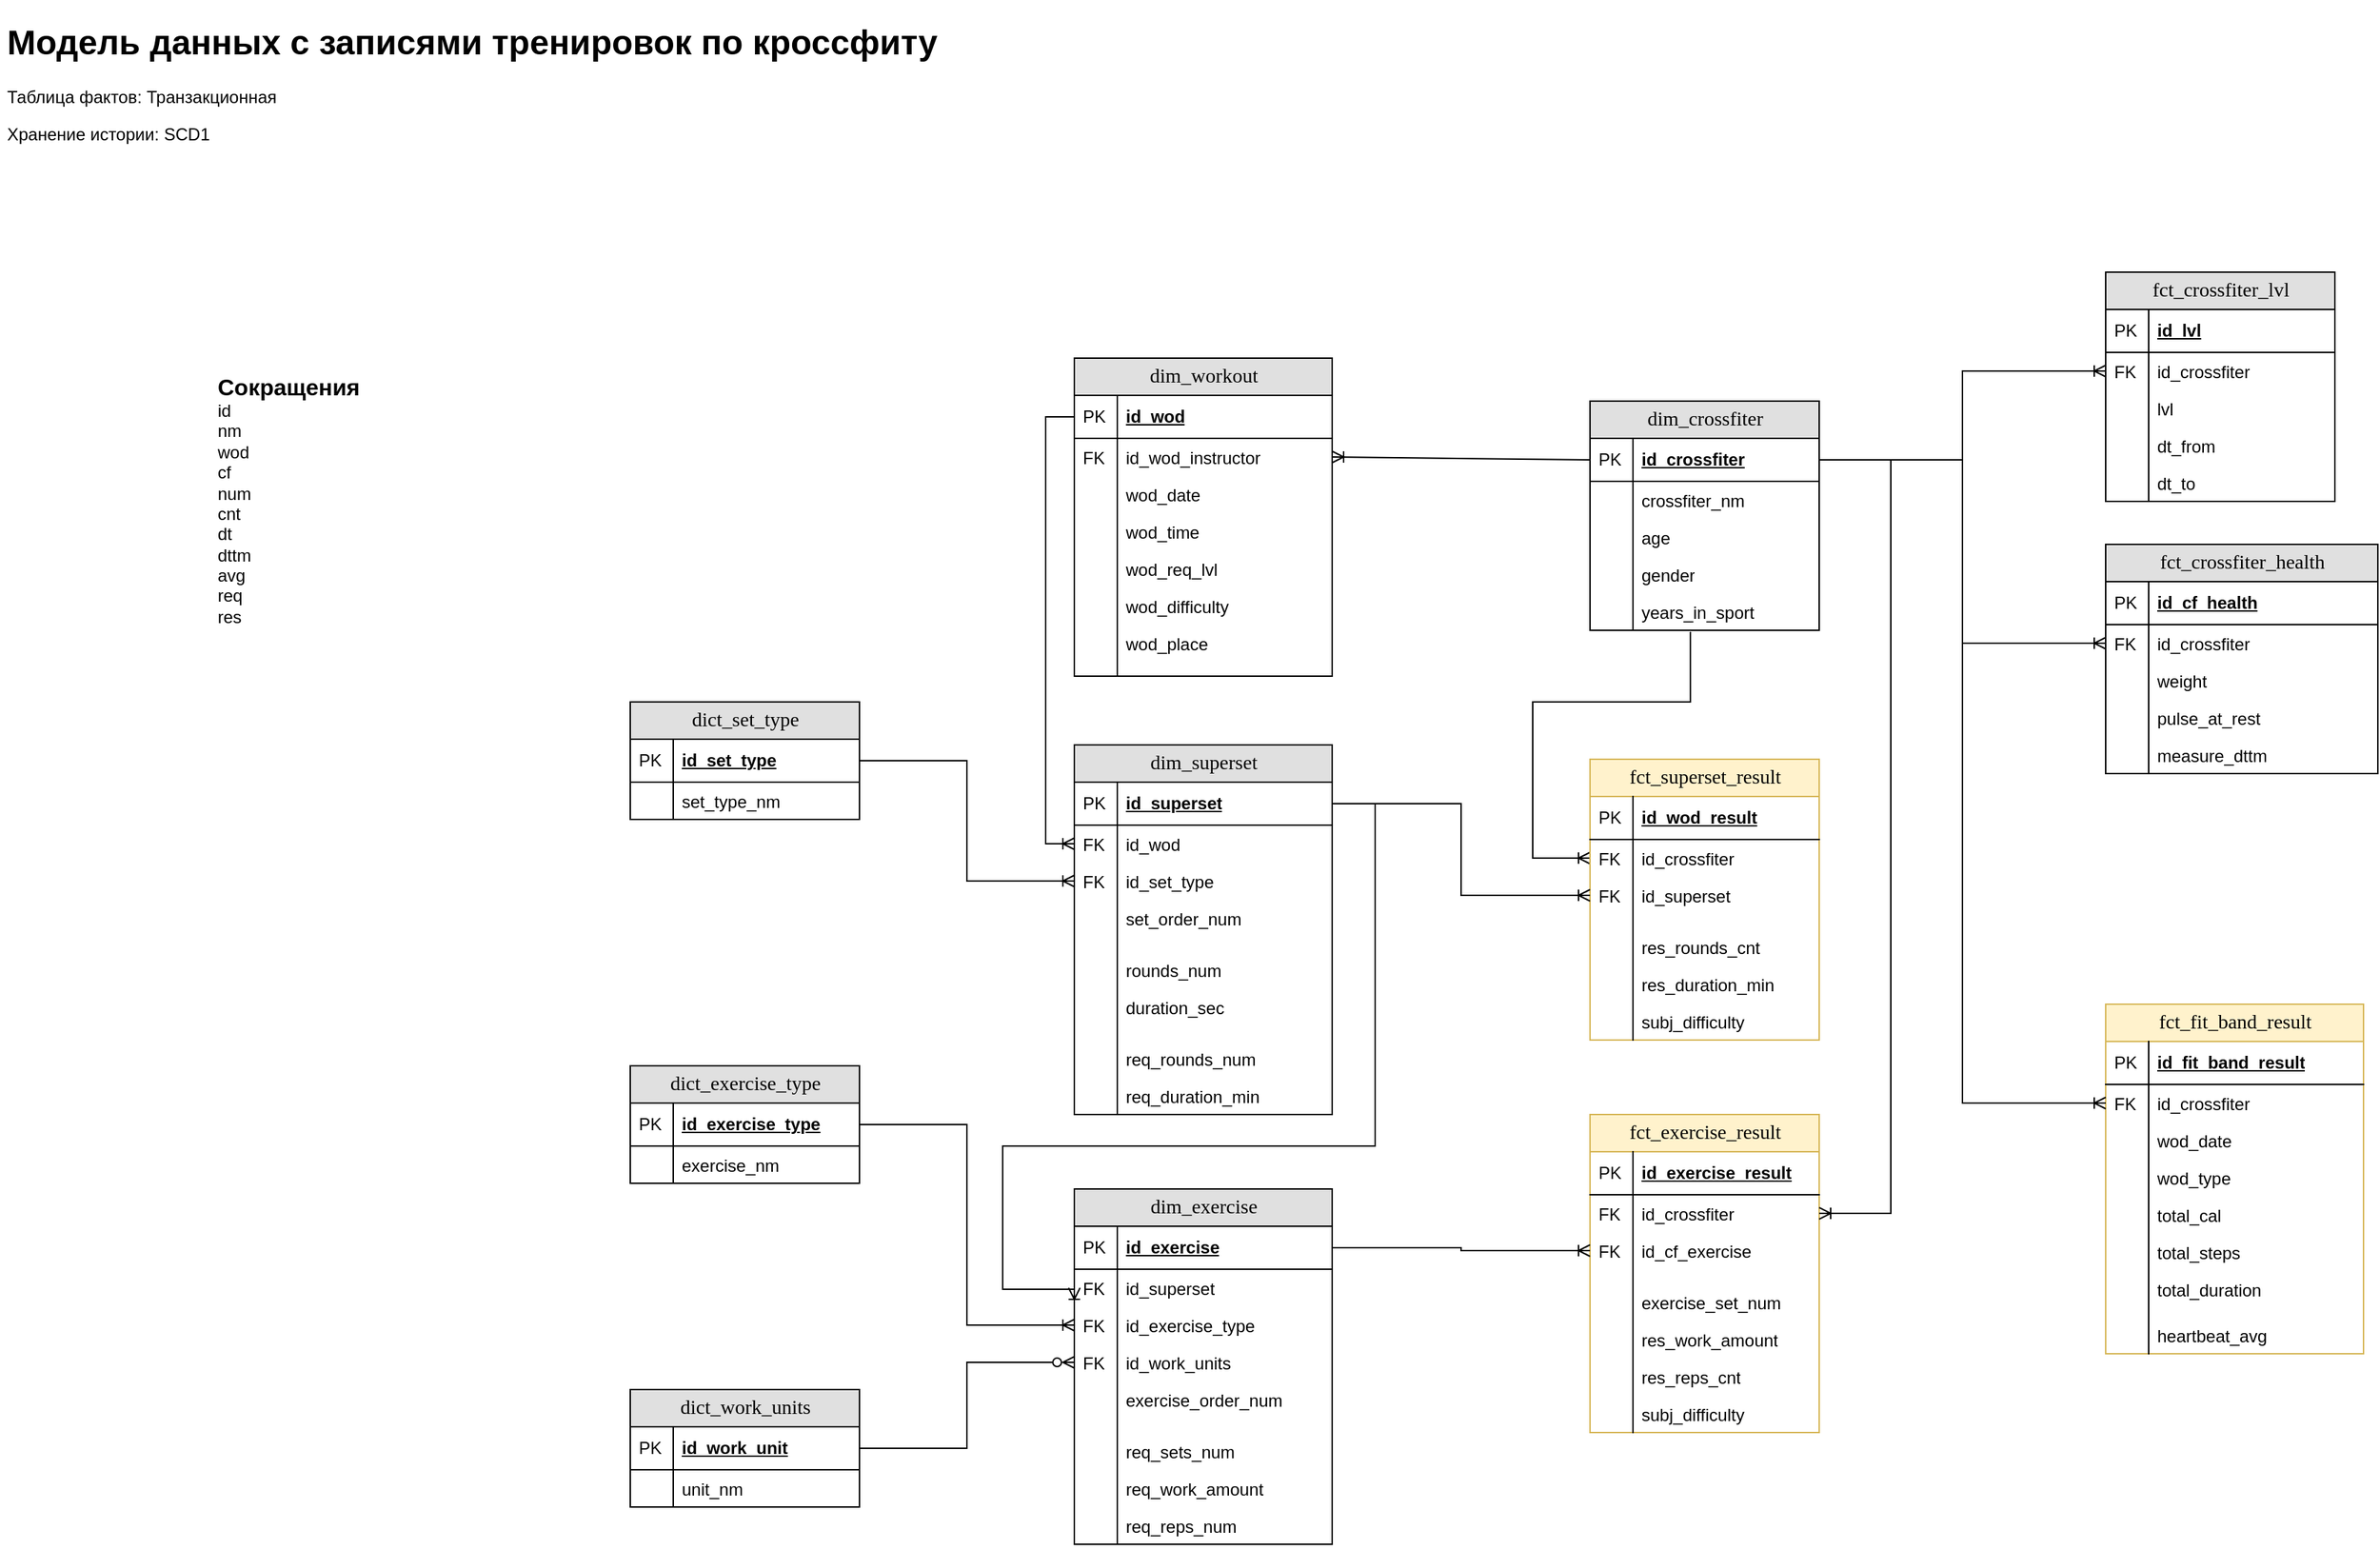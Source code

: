<mxfile version="21.6.8" type="device" pages="2">
  <diagram name="dimensional_modeling" id="e56a1550-8fbb-45ad-956c-1786394a9013">
    <mxGraphModel dx="3467" dy="2740" grid="1" gridSize="10" guides="1" tooltips="1" connect="1" arrows="1" fold="1" page="1" pageScale="1" pageWidth="1100" pageHeight="850" background="none" math="0" shadow="0">
      <root>
        <mxCell id="0" />
        <mxCell id="1" parent="0" />
        <mxCell id="DXc49DsnQ16W54ht89QJ-8" value="fct_exercise_result" style="swimlane;html=1;fontStyle=0;childLayout=stackLayout;horizontal=1;startSize=26;fillColor=#fff2cc;horizontalStack=0;resizeParent=1;resizeLast=0;collapsible=1;marginBottom=0;swimlaneFillColor=#ffffff;align=center;rounded=0;shadow=0;comic=0;labelBackgroundColor=none;strokeWidth=1;fontFamily=Verdana;fontSize=14;strokeColor=#d6b656;" parent="1" vertex="1">
          <mxGeometry x="480" y="-132" width="160" height="222" as="geometry" />
        </mxCell>
        <mxCell id="DXc49DsnQ16W54ht89QJ-9" value="id_exercise_result" style="shape=partialRectangle;top=0;left=0;right=0;bottom=1;html=1;align=left;verticalAlign=middle;fillColor=none;spacingLeft=34;spacingRight=4;whiteSpace=wrap;overflow=hidden;rotatable=0;points=[[0,0.5],[1,0.5]];portConstraint=eastwest;dropTarget=0;fontStyle=5;" parent="DXc49DsnQ16W54ht89QJ-8" vertex="1">
          <mxGeometry y="26" width="160" height="30" as="geometry" />
        </mxCell>
        <mxCell id="DXc49DsnQ16W54ht89QJ-10" value="PK" style="shape=partialRectangle;top=0;left=0;bottom=0;html=1;fillColor=none;align=left;verticalAlign=middle;spacingLeft=4;spacingRight=4;whiteSpace=wrap;overflow=hidden;rotatable=0;points=[];portConstraint=eastwest;part=1;" parent="DXc49DsnQ16W54ht89QJ-9" vertex="1" connectable="0">
          <mxGeometry width="30" height="30" as="geometry" />
        </mxCell>
        <mxCell id="DXc49DsnQ16W54ht89QJ-11" value="id_crossfiter" style="shape=partialRectangle;top=0;left=0;right=0;bottom=0;html=1;align=left;verticalAlign=top;fillColor=none;spacingLeft=34;spacingRight=4;whiteSpace=wrap;overflow=hidden;rotatable=0;points=[[0,0.5],[1,0.5]];portConstraint=eastwest;dropTarget=0;" parent="DXc49DsnQ16W54ht89QJ-8" vertex="1">
          <mxGeometry y="56" width="160" height="26" as="geometry" />
        </mxCell>
        <mxCell id="DXc49DsnQ16W54ht89QJ-12" value="FK" style="shape=partialRectangle;top=0;left=0;bottom=0;html=1;fillColor=none;align=left;verticalAlign=top;spacingLeft=4;spacingRight=4;whiteSpace=wrap;overflow=hidden;rotatable=0;points=[];portConstraint=eastwest;part=1;" parent="DXc49DsnQ16W54ht89QJ-11" vertex="1" connectable="0">
          <mxGeometry width="30" height="26" as="geometry" />
        </mxCell>
        <mxCell id="DXc49DsnQ16W54ht89QJ-15" value="id_cf_exercise" style="shape=partialRectangle;top=0;left=0;right=0;bottom=0;html=1;align=left;verticalAlign=top;fillColor=none;spacingLeft=34;spacingRight=4;whiteSpace=wrap;overflow=hidden;rotatable=0;points=[[0,0.5],[1,0.5]];portConstraint=eastwest;dropTarget=0;" parent="DXc49DsnQ16W54ht89QJ-8" vertex="1">
          <mxGeometry y="82" width="160" height="26" as="geometry" />
        </mxCell>
        <mxCell id="DXc49DsnQ16W54ht89QJ-16" value="FK" style="shape=partialRectangle;top=0;left=0;bottom=0;html=1;fillColor=none;align=left;verticalAlign=top;spacingLeft=4;spacingRight=4;whiteSpace=wrap;overflow=hidden;rotatable=0;points=[];portConstraint=eastwest;part=1;" parent="DXc49DsnQ16W54ht89QJ-15" vertex="1" connectable="0">
          <mxGeometry width="30" height="26" as="geometry" />
        </mxCell>
        <mxCell id="DXc49DsnQ16W54ht89QJ-17" value="" style="shape=partialRectangle;top=0;left=0;right=0;bottom=0;html=1;align=left;verticalAlign=top;fillColor=none;spacingLeft=34;spacingRight=4;whiteSpace=wrap;overflow=hidden;rotatable=0;points=[[0,0.5],[1,0.5]];portConstraint=eastwest;dropTarget=0;" parent="DXc49DsnQ16W54ht89QJ-8" vertex="1">
          <mxGeometry y="108" width="160" height="10" as="geometry" />
        </mxCell>
        <mxCell id="DXc49DsnQ16W54ht89QJ-18" value="" style="shape=partialRectangle;top=0;left=0;bottom=0;html=1;fillColor=none;align=left;verticalAlign=top;spacingLeft=4;spacingRight=4;whiteSpace=wrap;overflow=hidden;rotatable=0;points=[];portConstraint=eastwest;part=1;" parent="DXc49DsnQ16W54ht89QJ-17" vertex="1" connectable="0">
          <mxGeometry width="30" height="10" as="geometry" />
        </mxCell>
        <mxCell id="DXc49DsnQ16W54ht89QJ-122" value="exercise_set_num" style="shape=partialRectangle;top=0;left=0;right=0;bottom=0;html=1;align=left;verticalAlign=top;fillColor=none;spacingLeft=34;spacingRight=4;whiteSpace=wrap;overflow=hidden;rotatable=0;points=[[0,0.5],[1,0.5]];portConstraint=eastwest;dropTarget=0;" parent="DXc49DsnQ16W54ht89QJ-8" vertex="1">
          <mxGeometry y="118" width="160" height="26" as="geometry" />
        </mxCell>
        <mxCell id="DXc49DsnQ16W54ht89QJ-123" value="" style="shape=partialRectangle;top=0;left=0;bottom=0;html=1;fillColor=none;align=left;verticalAlign=top;spacingLeft=4;spacingRight=4;whiteSpace=wrap;overflow=hidden;rotatable=0;points=[];portConstraint=eastwest;part=1;" parent="DXc49DsnQ16W54ht89QJ-122" vertex="1" connectable="0">
          <mxGeometry width="30" height="26" as="geometry" />
        </mxCell>
        <mxCell id="DXc49DsnQ16W54ht89QJ-126" value="res_work_amount" style="shape=partialRectangle;top=0;left=0;right=0;bottom=0;html=1;align=left;verticalAlign=top;fillColor=none;spacingLeft=34;spacingRight=4;whiteSpace=wrap;overflow=hidden;rotatable=0;points=[[0,0.5],[1,0.5]];portConstraint=eastwest;dropTarget=0;" parent="DXc49DsnQ16W54ht89QJ-8" vertex="1">
          <mxGeometry y="144" width="160" height="26" as="geometry" />
        </mxCell>
        <mxCell id="DXc49DsnQ16W54ht89QJ-127" value="" style="shape=partialRectangle;top=0;left=0;bottom=0;html=1;fillColor=none;align=left;verticalAlign=top;spacingLeft=4;spacingRight=4;whiteSpace=wrap;overflow=hidden;rotatable=0;points=[];portConstraint=eastwest;part=1;" parent="DXc49DsnQ16W54ht89QJ-126" vertex="1" connectable="0">
          <mxGeometry width="30" height="26" as="geometry" />
        </mxCell>
        <mxCell id="DXc49DsnQ16W54ht89QJ-124" value="res_reps_cnt" style="shape=partialRectangle;top=0;left=0;right=0;bottom=0;html=1;align=left;verticalAlign=top;fillColor=none;spacingLeft=34;spacingRight=4;whiteSpace=wrap;overflow=hidden;rotatable=0;points=[[0,0.5],[1,0.5]];portConstraint=eastwest;dropTarget=0;" parent="DXc49DsnQ16W54ht89QJ-8" vertex="1">
          <mxGeometry y="170" width="160" height="26" as="geometry" />
        </mxCell>
        <mxCell id="DXc49DsnQ16W54ht89QJ-125" value="" style="shape=partialRectangle;top=0;left=0;bottom=0;html=1;fillColor=none;align=left;verticalAlign=top;spacingLeft=4;spacingRight=4;whiteSpace=wrap;overflow=hidden;rotatable=0;points=[];portConstraint=eastwest;part=1;" parent="DXc49DsnQ16W54ht89QJ-124" vertex="1" connectable="0">
          <mxGeometry width="30" height="26" as="geometry" />
        </mxCell>
        <mxCell id="90MnfZ6fjxR-X2wuUPr8-3" value="subj_difficulty" style="shape=partialRectangle;top=0;left=0;right=0;bottom=0;html=1;align=left;verticalAlign=top;fillColor=none;spacingLeft=34;spacingRight=4;whiteSpace=wrap;overflow=hidden;rotatable=0;points=[[0,0.5],[1,0.5]];portConstraint=eastwest;dropTarget=0;" parent="DXc49DsnQ16W54ht89QJ-8" vertex="1">
          <mxGeometry y="196" width="160" height="26" as="geometry" />
        </mxCell>
        <mxCell id="90MnfZ6fjxR-X2wuUPr8-4" value="" style="shape=partialRectangle;top=0;left=0;bottom=0;html=1;fillColor=none;align=left;verticalAlign=top;spacingLeft=4;spacingRight=4;whiteSpace=wrap;overflow=hidden;rotatable=0;points=[];portConstraint=eastwest;part=1;" parent="90MnfZ6fjxR-X2wuUPr8-3" vertex="1" connectable="0">
          <mxGeometry width="30" height="26" as="geometry" />
        </mxCell>
        <mxCell id="DXc49DsnQ16W54ht89QJ-19" value="&lt;h1&gt;Модель данных с записями тренировок по кроссфиту&amp;nbsp;&lt;/h1&gt;&lt;p&gt;Таблица фактов: Транзакционная&lt;/p&gt;&lt;p&gt;Хранение истории: SCD1&lt;/p&gt;" style="text;html=1;strokeColor=none;fillColor=none;spacing=5;spacingTop=-20;whiteSpace=wrap;overflow=hidden;rounded=0;" parent="1" vertex="1">
          <mxGeometry x="-630" y="-900" width="700" height="120" as="geometry" />
        </mxCell>
        <mxCell id="DXc49DsnQ16W54ht89QJ-20" value="dict_exercise_type" style="swimlane;html=1;fontStyle=0;childLayout=stackLayout;horizontal=1;startSize=26;fillColor=#e0e0e0;horizontalStack=0;resizeParent=1;resizeLast=0;collapsible=1;marginBottom=0;swimlaneFillColor=#ffffff;align=center;rounded=0;shadow=0;comic=0;labelBackgroundColor=none;strokeWidth=1;fontFamily=Verdana;fontSize=14" parent="1" vertex="1">
          <mxGeometry x="-190" y="-166" width="160" height="82" as="geometry" />
        </mxCell>
        <mxCell id="DXc49DsnQ16W54ht89QJ-21" value="id_exercise_type" style="shape=partialRectangle;top=0;left=0;right=0;bottom=1;html=1;align=left;verticalAlign=middle;fillColor=none;spacingLeft=34;spacingRight=4;whiteSpace=wrap;overflow=hidden;rotatable=0;points=[[0,0.5],[1,0.5]];portConstraint=eastwest;dropTarget=0;fontStyle=5;" parent="DXc49DsnQ16W54ht89QJ-20" vertex="1">
          <mxGeometry y="26" width="160" height="30" as="geometry" />
        </mxCell>
        <mxCell id="DXc49DsnQ16W54ht89QJ-22" value="PK" style="shape=partialRectangle;top=0;left=0;bottom=0;html=1;fillColor=none;align=left;verticalAlign=middle;spacingLeft=4;spacingRight=4;whiteSpace=wrap;overflow=hidden;rotatable=0;points=[];portConstraint=eastwest;part=1;" parent="DXc49DsnQ16W54ht89QJ-21" vertex="1" connectable="0">
          <mxGeometry width="30" height="30" as="geometry" />
        </mxCell>
        <mxCell id="DXc49DsnQ16W54ht89QJ-23" value="exercise_nm" style="shape=partialRectangle;top=0;left=0;right=0;bottom=0;html=1;align=left;verticalAlign=top;fillColor=none;spacingLeft=34;spacingRight=4;whiteSpace=wrap;overflow=hidden;rotatable=0;points=[[0,0.5],[1,0.5]];portConstraint=eastwest;dropTarget=0;" parent="DXc49DsnQ16W54ht89QJ-20" vertex="1">
          <mxGeometry y="56" width="160" height="26" as="geometry" />
        </mxCell>
        <mxCell id="DXc49DsnQ16W54ht89QJ-24" value="" style="shape=partialRectangle;top=0;left=0;bottom=0;html=1;fillColor=none;align=left;verticalAlign=top;spacingLeft=4;spacingRight=4;whiteSpace=wrap;overflow=hidden;rotatable=0;points=[];portConstraint=eastwest;part=1;" parent="DXc49DsnQ16W54ht89QJ-23" vertex="1" connectable="0">
          <mxGeometry width="30" height="26" as="geometry" />
        </mxCell>
        <mxCell id="DXc49DsnQ16W54ht89QJ-31" value="dim_crossfiter" style="swimlane;html=1;fontStyle=0;childLayout=stackLayout;horizontal=1;startSize=26;fillColor=#e0e0e0;horizontalStack=0;resizeParent=1;resizeLast=0;collapsible=1;marginBottom=0;swimlaneFillColor=#ffffff;align=center;rounded=0;shadow=0;comic=0;labelBackgroundColor=none;strokeWidth=1;fontFamily=Verdana;fontSize=14" parent="1" vertex="1">
          <mxGeometry x="480" y="-630" width="160" height="160" as="geometry" />
        </mxCell>
        <mxCell id="DXc49DsnQ16W54ht89QJ-32" value="id_crossfiter" style="shape=partialRectangle;top=0;left=0;right=0;bottom=1;html=1;align=left;verticalAlign=middle;fillColor=none;spacingLeft=34;spacingRight=4;whiteSpace=wrap;overflow=hidden;rotatable=0;points=[[0,0.5],[1,0.5]];portConstraint=eastwest;dropTarget=0;fontStyle=5;" parent="DXc49DsnQ16W54ht89QJ-31" vertex="1">
          <mxGeometry y="26" width="160" height="30" as="geometry" />
        </mxCell>
        <mxCell id="DXc49DsnQ16W54ht89QJ-33" value="PK" style="shape=partialRectangle;top=0;left=0;bottom=0;html=1;fillColor=none;align=left;verticalAlign=middle;spacingLeft=4;spacingRight=4;whiteSpace=wrap;overflow=hidden;rotatable=0;points=[];portConstraint=eastwest;part=1;" parent="DXc49DsnQ16W54ht89QJ-32" vertex="1" connectable="0">
          <mxGeometry width="30" height="30" as="geometry" />
        </mxCell>
        <mxCell id="DXc49DsnQ16W54ht89QJ-34" value="crossfiter_nm" style="shape=partialRectangle;top=0;left=0;right=0;bottom=0;html=1;align=left;verticalAlign=top;fillColor=none;spacingLeft=34;spacingRight=4;whiteSpace=wrap;overflow=hidden;rotatable=0;points=[[0,0.5],[1,0.5]];portConstraint=eastwest;dropTarget=0;" parent="DXc49DsnQ16W54ht89QJ-31" vertex="1">
          <mxGeometry y="56" width="160" height="26" as="geometry" />
        </mxCell>
        <mxCell id="DXc49DsnQ16W54ht89QJ-35" value="" style="shape=partialRectangle;top=0;left=0;bottom=0;html=1;fillColor=none;align=left;verticalAlign=top;spacingLeft=4;spacingRight=4;whiteSpace=wrap;overflow=hidden;rotatable=0;points=[];portConstraint=eastwest;part=1;" parent="DXc49DsnQ16W54ht89QJ-34" vertex="1" connectable="0">
          <mxGeometry width="30" height="26" as="geometry" />
        </mxCell>
        <mxCell id="DXc49DsnQ16W54ht89QJ-36" value="age" style="shape=partialRectangle;top=0;left=0;right=0;bottom=0;html=1;align=left;verticalAlign=top;fillColor=none;spacingLeft=34;spacingRight=4;whiteSpace=wrap;overflow=hidden;rotatable=0;points=[[0,0.5],[1,0.5]];portConstraint=eastwest;dropTarget=0;" parent="DXc49DsnQ16W54ht89QJ-31" vertex="1">
          <mxGeometry y="82" width="160" height="26" as="geometry" />
        </mxCell>
        <mxCell id="DXc49DsnQ16W54ht89QJ-37" value="" style="shape=partialRectangle;top=0;left=0;bottom=0;html=1;fillColor=none;align=left;verticalAlign=top;spacingLeft=4;spacingRight=4;whiteSpace=wrap;overflow=hidden;rotatable=0;points=[];portConstraint=eastwest;part=1;" parent="DXc49DsnQ16W54ht89QJ-36" vertex="1" connectable="0">
          <mxGeometry width="30" height="26" as="geometry" />
        </mxCell>
        <mxCell id="DXc49DsnQ16W54ht89QJ-38" value="gender" style="shape=partialRectangle;top=0;left=0;right=0;bottom=0;html=1;align=left;verticalAlign=top;fillColor=none;spacingLeft=34;spacingRight=4;whiteSpace=wrap;overflow=hidden;rotatable=0;points=[[0,0.5],[1,0.5]];portConstraint=eastwest;dropTarget=0;" parent="DXc49DsnQ16W54ht89QJ-31" vertex="1">
          <mxGeometry y="108" width="160" height="26" as="geometry" />
        </mxCell>
        <mxCell id="DXc49DsnQ16W54ht89QJ-39" value="" style="shape=partialRectangle;top=0;left=0;bottom=0;html=1;fillColor=none;align=left;verticalAlign=top;spacingLeft=4;spacingRight=4;whiteSpace=wrap;overflow=hidden;rotatable=0;points=[];portConstraint=eastwest;part=1;" parent="DXc49DsnQ16W54ht89QJ-38" vertex="1" connectable="0">
          <mxGeometry width="30" height="26" as="geometry" />
        </mxCell>
        <mxCell id="DXc49DsnQ16W54ht89QJ-42" value="years_in_sport" style="shape=partialRectangle;top=0;left=0;right=0;bottom=0;html=1;align=left;verticalAlign=top;fillColor=none;spacingLeft=34;spacingRight=4;whiteSpace=wrap;overflow=hidden;rotatable=0;points=[[0,0.5],[1,0.5]];portConstraint=eastwest;dropTarget=0;" parent="DXc49DsnQ16W54ht89QJ-31" vertex="1">
          <mxGeometry y="134" width="160" height="26" as="geometry" />
        </mxCell>
        <mxCell id="DXc49DsnQ16W54ht89QJ-43" value="" style="shape=partialRectangle;top=0;left=0;bottom=0;html=1;fillColor=none;align=left;verticalAlign=top;spacingLeft=4;spacingRight=4;whiteSpace=wrap;overflow=hidden;rotatable=0;points=[];portConstraint=eastwest;part=1;" parent="DXc49DsnQ16W54ht89QJ-42" vertex="1" connectable="0">
          <mxGeometry width="30" height="26" as="geometry" />
        </mxCell>
        <mxCell id="DXc49DsnQ16W54ht89QJ-48" value="dict_set_type" style="swimlane;html=1;fontStyle=0;childLayout=stackLayout;horizontal=1;startSize=26;fillColor=#e0e0e0;horizontalStack=0;resizeParent=1;resizeLast=0;collapsible=1;marginBottom=0;swimlaneFillColor=#ffffff;align=center;rounded=0;shadow=0;comic=0;labelBackgroundColor=none;strokeWidth=1;fontFamily=Verdana;fontSize=14" parent="1" vertex="1">
          <mxGeometry x="-190" y="-420" width="160" height="82" as="geometry" />
        </mxCell>
        <mxCell id="DXc49DsnQ16W54ht89QJ-49" value="id_set_type" style="shape=partialRectangle;top=0;left=0;right=0;bottom=1;html=1;align=left;verticalAlign=middle;fillColor=none;spacingLeft=34;spacingRight=4;whiteSpace=wrap;overflow=hidden;rotatable=0;points=[[0,0.5],[1,0.5]];portConstraint=eastwest;dropTarget=0;fontStyle=5;" parent="DXc49DsnQ16W54ht89QJ-48" vertex="1">
          <mxGeometry y="26" width="160" height="30" as="geometry" />
        </mxCell>
        <mxCell id="DXc49DsnQ16W54ht89QJ-50" value="PK" style="shape=partialRectangle;top=0;left=0;bottom=0;html=1;fillColor=none;align=left;verticalAlign=middle;spacingLeft=4;spacingRight=4;whiteSpace=wrap;overflow=hidden;rotatable=0;points=[];portConstraint=eastwest;part=1;" parent="DXc49DsnQ16W54ht89QJ-49" vertex="1" connectable="0">
          <mxGeometry width="30" height="30" as="geometry" />
        </mxCell>
        <mxCell id="DXc49DsnQ16W54ht89QJ-51" value="set_type_nm" style="shape=partialRectangle;top=0;left=0;right=0;bottom=0;html=1;align=left;verticalAlign=top;fillColor=none;spacingLeft=34;spacingRight=4;whiteSpace=wrap;overflow=hidden;rotatable=0;points=[[0,0.5],[1,0.5]];portConstraint=eastwest;dropTarget=0;" parent="DXc49DsnQ16W54ht89QJ-48" vertex="1">
          <mxGeometry y="56" width="160" height="26" as="geometry" />
        </mxCell>
        <mxCell id="DXc49DsnQ16W54ht89QJ-52" value="" style="shape=partialRectangle;top=0;left=0;bottom=0;html=1;fillColor=none;align=left;verticalAlign=top;spacingLeft=4;spacingRight=4;whiteSpace=wrap;overflow=hidden;rotatable=0;points=[];portConstraint=eastwest;part=1;" parent="DXc49DsnQ16W54ht89QJ-51" vertex="1" connectable="0">
          <mxGeometry width="30" height="26" as="geometry" />
        </mxCell>
        <mxCell id="DXc49DsnQ16W54ht89QJ-70" style="edgeStyle=orthogonalEdgeStyle;rounded=0;orthogonalLoop=1;jettySize=auto;html=1;exitX=0;exitY=0.5;exitDx=0;exitDy=0;startArrow=ERoneToMany;startFill=0;endArrow=none;endFill=0;jumpStyle=arc;entryX=0.438;entryY=1.038;entryDx=0;entryDy=0;entryPerimeter=0;" parent="1" source="S-AYy4F7Nv-Mx2UUhiui-9" target="DXc49DsnQ16W54ht89QJ-42" edge="1">
          <mxGeometry relative="1" as="geometry">
            <Array as="points">
              <mxPoint x="440" y="-311" />
              <mxPoint x="440" y="-420" />
              <mxPoint x="550" y="-420" />
            </Array>
            <mxPoint x="550" y="-420" as="targetPoint" />
          </mxGeometry>
        </mxCell>
        <mxCell id="DXc49DsnQ16W54ht89QJ-71" value="dim_exercise" style="swimlane;html=1;fontStyle=0;childLayout=stackLayout;horizontal=1;startSize=26;fillColor=#e0e0e0;horizontalStack=0;resizeParent=1;resizeLast=0;collapsible=1;marginBottom=0;swimlaneFillColor=#ffffff;align=center;rounded=0;shadow=0;comic=0;labelBackgroundColor=none;strokeWidth=1;fontFamily=Verdana;fontSize=14" parent="1" vertex="1">
          <mxGeometry x="120" y="-80" width="180" height="248" as="geometry" />
        </mxCell>
        <mxCell id="DXc49DsnQ16W54ht89QJ-72" value="id_exercise" style="shape=partialRectangle;top=0;left=0;right=0;bottom=1;html=1;align=left;verticalAlign=middle;fillColor=none;spacingLeft=34;spacingRight=4;whiteSpace=wrap;overflow=hidden;rotatable=0;points=[[0,0.5],[1,0.5]];portConstraint=eastwest;dropTarget=0;fontStyle=5;" parent="DXc49DsnQ16W54ht89QJ-71" vertex="1">
          <mxGeometry y="26" width="180" height="30" as="geometry" />
        </mxCell>
        <mxCell id="DXc49DsnQ16W54ht89QJ-73" value="PK" style="shape=partialRectangle;top=0;left=0;bottom=0;html=1;fillColor=none;align=left;verticalAlign=middle;spacingLeft=4;spacingRight=4;whiteSpace=wrap;overflow=hidden;rotatable=0;points=[];portConstraint=eastwest;part=1;" parent="DXc49DsnQ16W54ht89QJ-72" vertex="1" connectable="0">
          <mxGeometry width="30" height="30" as="geometry" />
        </mxCell>
        <mxCell id="DXc49DsnQ16W54ht89QJ-74" value="id_superset" style="shape=partialRectangle;top=0;left=0;right=0;bottom=0;html=1;align=left;verticalAlign=top;fillColor=none;spacingLeft=34;spacingRight=4;whiteSpace=wrap;overflow=hidden;rotatable=0;points=[[0,0.5],[1,0.5]];portConstraint=eastwest;dropTarget=0;" parent="DXc49DsnQ16W54ht89QJ-71" vertex="1">
          <mxGeometry y="56" width="180" height="26" as="geometry" />
        </mxCell>
        <mxCell id="DXc49DsnQ16W54ht89QJ-75" value="FK" style="shape=partialRectangle;top=0;left=0;bottom=0;html=1;fillColor=none;align=left;verticalAlign=top;spacingLeft=4;spacingRight=4;whiteSpace=wrap;overflow=hidden;rotatable=0;points=[];portConstraint=eastwest;part=1;" parent="DXc49DsnQ16W54ht89QJ-74" vertex="1" connectable="0">
          <mxGeometry width="30" height="26" as="geometry" />
        </mxCell>
        <mxCell id="DXc49DsnQ16W54ht89QJ-76" value="id_exercise_type" style="shape=partialRectangle;top=0;left=0;right=0;bottom=0;html=1;align=left;verticalAlign=top;fillColor=none;spacingLeft=34;spacingRight=4;whiteSpace=wrap;overflow=hidden;rotatable=0;points=[[0,0.5],[1,0.5]];portConstraint=eastwest;dropTarget=0;" parent="DXc49DsnQ16W54ht89QJ-71" vertex="1">
          <mxGeometry y="82" width="180" height="26" as="geometry" />
        </mxCell>
        <mxCell id="DXc49DsnQ16W54ht89QJ-77" value="FK" style="shape=partialRectangle;top=0;left=0;bottom=0;html=1;fillColor=none;align=left;verticalAlign=top;spacingLeft=4;spacingRight=4;whiteSpace=wrap;overflow=hidden;rotatable=0;points=[];portConstraint=eastwest;part=1;" parent="DXc49DsnQ16W54ht89QJ-76" vertex="1" connectable="0">
          <mxGeometry width="30" height="26" as="geometry" />
        </mxCell>
        <mxCell id="DXc49DsnQ16W54ht89QJ-152" value="id_work_units" style="shape=partialRectangle;top=0;left=0;right=0;bottom=0;html=1;align=left;verticalAlign=top;fillColor=none;spacingLeft=34;spacingRight=4;whiteSpace=wrap;overflow=hidden;rotatable=0;points=[[0,0.5],[1,0.5]];portConstraint=eastwest;dropTarget=0;" parent="DXc49DsnQ16W54ht89QJ-71" vertex="1">
          <mxGeometry y="108" width="180" height="26" as="geometry" />
        </mxCell>
        <mxCell id="DXc49DsnQ16W54ht89QJ-153" value="FK" style="shape=partialRectangle;top=0;left=0;bottom=0;html=1;fillColor=none;align=left;verticalAlign=top;spacingLeft=4;spacingRight=4;whiteSpace=wrap;overflow=hidden;rotatable=0;points=[];portConstraint=eastwest;part=1;" parent="DXc49DsnQ16W54ht89QJ-152" vertex="1" connectable="0">
          <mxGeometry width="30" height="26" as="geometry" />
        </mxCell>
        <mxCell id="DXc49DsnQ16W54ht89QJ-161" value="exercise_order_num" style="shape=partialRectangle;top=0;left=0;right=0;bottom=0;html=1;align=left;verticalAlign=top;fillColor=none;spacingLeft=34;spacingRight=4;whiteSpace=wrap;overflow=hidden;rotatable=0;points=[[0,0.5],[1,0.5]];portConstraint=eastwest;dropTarget=0;" parent="DXc49DsnQ16W54ht89QJ-71" vertex="1">
          <mxGeometry y="134" width="180" height="26" as="geometry" />
        </mxCell>
        <mxCell id="DXc49DsnQ16W54ht89QJ-162" value="" style="shape=partialRectangle;top=0;left=0;bottom=0;html=1;fillColor=none;align=left;verticalAlign=top;spacingLeft=4;spacingRight=4;whiteSpace=wrap;overflow=hidden;rotatable=0;points=[];portConstraint=eastwest;part=1;" parent="DXc49DsnQ16W54ht89QJ-161" vertex="1" connectable="0">
          <mxGeometry width="30" height="26" as="geometry" />
        </mxCell>
        <mxCell id="DXc49DsnQ16W54ht89QJ-80" value="" style="shape=partialRectangle;top=0;left=0;right=0;bottom=0;html=1;align=left;verticalAlign=top;fillColor=none;spacingLeft=34;spacingRight=4;whiteSpace=wrap;overflow=hidden;rotatable=0;points=[[0,0.5],[1,0.5]];portConstraint=eastwest;dropTarget=0;" parent="DXc49DsnQ16W54ht89QJ-71" vertex="1">
          <mxGeometry y="160" width="180" height="10" as="geometry" />
        </mxCell>
        <mxCell id="DXc49DsnQ16W54ht89QJ-81" value="" style="shape=partialRectangle;top=0;left=0;bottom=0;html=1;fillColor=none;align=left;verticalAlign=top;spacingLeft=4;spacingRight=4;whiteSpace=wrap;overflow=hidden;rotatable=0;points=[];portConstraint=eastwest;part=1;" parent="DXc49DsnQ16W54ht89QJ-80" vertex="1" connectable="0">
          <mxGeometry width="30" height="10" as="geometry" />
        </mxCell>
        <mxCell id="DXc49DsnQ16W54ht89QJ-146" value="req_sets_num" style="shape=partialRectangle;top=0;left=0;right=0;bottom=0;html=1;align=left;verticalAlign=top;fillColor=none;spacingLeft=34;spacingRight=4;whiteSpace=wrap;overflow=hidden;rotatable=0;points=[[0,0.5],[1,0.5]];portConstraint=eastwest;dropTarget=0;" parent="DXc49DsnQ16W54ht89QJ-71" vertex="1">
          <mxGeometry y="170" width="180" height="26" as="geometry" />
        </mxCell>
        <mxCell id="DXc49DsnQ16W54ht89QJ-147" value="" style="shape=partialRectangle;top=0;left=0;bottom=0;html=1;fillColor=none;align=left;verticalAlign=top;spacingLeft=4;spacingRight=4;whiteSpace=wrap;overflow=hidden;rotatable=0;points=[];portConstraint=eastwest;part=1;" parent="DXc49DsnQ16W54ht89QJ-146" vertex="1" connectable="0">
          <mxGeometry width="30" height="26" as="geometry" />
        </mxCell>
        <mxCell id="DXc49DsnQ16W54ht89QJ-150" value="req_work_amount" style="shape=partialRectangle;top=0;left=0;right=0;bottom=0;html=1;align=left;verticalAlign=top;fillColor=none;spacingLeft=34;spacingRight=4;whiteSpace=wrap;overflow=hidden;rotatable=0;points=[[0,0.5],[1,0.5]];portConstraint=eastwest;dropTarget=0;" parent="DXc49DsnQ16W54ht89QJ-71" vertex="1">
          <mxGeometry y="196" width="180" height="26" as="geometry" />
        </mxCell>
        <mxCell id="DXc49DsnQ16W54ht89QJ-151" value="" style="shape=partialRectangle;top=0;left=0;bottom=0;html=1;fillColor=none;align=left;verticalAlign=top;spacingLeft=4;spacingRight=4;whiteSpace=wrap;overflow=hidden;rotatable=0;points=[];portConstraint=eastwest;part=1;" parent="DXc49DsnQ16W54ht89QJ-150" vertex="1" connectable="0">
          <mxGeometry width="30" height="26" as="geometry" />
        </mxCell>
        <mxCell id="DXc49DsnQ16W54ht89QJ-148" value="req_reps_num" style="shape=partialRectangle;top=0;left=0;right=0;bottom=0;html=1;align=left;verticalAlign=top;fillColor=none;spacingLeft=34;spacingRight=4;whiteSpace=wrap;overflow=hidden;rotatable=0;points=[[0,0.5],[1,0.5]];portConstraint=eastwest;dropTarget=0;" parent="DXc49DsnQ16W54ht89QJ-71" vertex="1">
          <mxGeometry y="222" width="180" height="26" as="geometry" />
        </mxCell>
        <mxCell id="DXc49DsnQ16W54ht89QJ-149" value="" style="shape=partialRectangle;top=0;left=0;bottom=0;html=1;fillColor=none;align=left;verticalAlign=top;spacingLeft=4;spacingRight=4;whiteSpace=wrap;overflow=hidden;rotatable=0;points=[];portConstraint=eastwest;part=1;" parent="DXc49DsnQ16W54ht89QJ-148" vertex="1" connectable="0">
          <mxGeometry width="30" height="26" as="geometry" />
        </mxCell>
        <mxCell id="DXc49DsnQ16W54ht89QJ-82" value="dim_superset" style="swimlane;html=1;fontStyle=0;childLayout=stackLayout;horizontal=1;startSize=26;fillColor=#e0e0e0;horizontalStack=0;resizeParent=1;resizeLast=0;collapsible=1;marginBottom=0;swimlaneFillColor=#ffffff;align=center;rounded=0;shadow=0;comic=0;labelBackgroundColor=none;strokeWidth=1;fontFamily=Verdana;fontSize=14" parent="1" vertex="1">
          <mxGeometry x="120" y="-390" width="180" height="258" as="geometry" />
        </mxCell>
        <mxCell id="DXc49DsnQ16W54ht89QJ-83" value="id_superset" style="shape=partialRectangle;top=0;left=0;right=0;bottom=1;html=1;align=left;verticalAlign=middle;fillColor=none;spacingLeft=34;spacingRight=4;whiteSpace=wrap;overflow=hidden;rotatable=0;points=[[0,0.5],[1,0.5]];portConstraint=eastwest;dropTarget=0;fontStyle=5;" parent="DXc49DsnQ16W54ht89QJ-82" vertex="1">
          <mxGeometry y="26" width="180" height="30" as="geometry" />
        </mxCell>
        <mxCell id="DXc49DsnQ16W54ht89QJ-84" value="PK" style="shape=partialRectangle;top=0;left=0;bottom=0;html=1;fillColor=none;align=left;verticalAlign=middle;spacingLeft=4;spacingRight=4;whiteSpace=wrap;overflow=hidden;rotatable=0;points=[];portConstraint=eastwest;part=1;" parent="DXc49DsnQ16W54ht89QJ-83" vertex="1" connectable="0">
          <mxGeometry width="30" height="30" as="geometry" />
        </mxCell>
        <mxCell id="DXc49DsnQ16W54ht89QJ-85" value="id_wod" style="shape=partialRectangle;top=0;left=0;right=0;bottom=0;html=1;align=left;verticalAlign=top;fillColor=none;spacingLeft=34;spacingRight=4;whiteSpace=wrap;overflow=hidden;rotatable=0;points=[[0,0.5],[1,0.5]];portConstraint=eastwest;dropTarget=0;" parent="DXc49DsnQ16W54ht89QJ-82" vertex="1">
          <mxGeometry y="56" width="180" height="26" as="geometry" />
        </mxCell>
        <mxCell id="DXc49DsnQ16W54ht89QJ-86" value="FK" style="shape=partialRectangle;top=0;left=0;bottom=0;html=1;fillColor=none;align=left;verticalAlign=top;spacingLeft=4;spacingRight=4;whiteSpace=wrap;overflow=hidden;rotatable=0;points=[];portConstraint=eastwest;part=1;" parent="DXc49DsnQ16W54ht89QJ-85" vertex="1" connectable="0">
          <mxGeometry width="30" height="26" as="geometry" />
        </mxCell>
        <mxCell id="DXc49DsnQ16W54ht89QJ-157" value="id_set_type" style="shape=partialRectangle;top=0;left=0;right=0;bottom=0;html=1;align=left;verticalAlign=top;fillColor=none;spacingLeft=34;spacingRight=4;whiteSpace=wrap;overflow=hidden;rotatable=0;points=[[0,0.5],[1,0.5]];portConstraint=eastwest;dropTarget=0;" parent="DXc49DsnQ16W54ht89QJ-82" vertex="1">
          <mxGeometry y="82" width="180" height="26" as="geometry" />
        </mxCell>
        <mxCell id="DXc49DsnQ16W54ht89QJ-158" value="FK" style="shape=partialRectangle;top=0;left=0;bottom=0;html=1;fillColor=none;align=left;verticalAlign=top;spacingLeft=4;spacingRight=4;whiteSpace=wrap;overflow=hidden;rotatable=0;points=[];portConstraint=eastwest;part=1;" parent="DXc49DsnQ16W54ht89QJ-157" vertex="1" connectable="0">
          <mxGeometry width="30" height="26" as="geometry" />
        </mxCell>
        <mxCell id="DXc49DsnQ16W54ht89QJ-163" value="set_order_num" style="shape=partialRectangle;top=0;left=0;right=0;bottom=0;html=1;align=left;verticalAlign=top;fillColor=none;spacingLeft=34;spacingRight=4;whiteSpace=wrap;overflow=hidden;rotatable=0;points=[[0,0.5],[1,0.5]];portConstraint=eastwest;dropTarget=0;" parent="DXc49DsnQ16W54ht89QJ-82" vertex="1">
          <mxGeometry y="108" width="180" height="26" as="geometry" />
        </mxCell>
        <mxCell id="DXc49DsnQ16W54ht89QJ-164" value="" style="shape=partialRectangle;top=0;left=0;bottom=0;html=1;fillColor=none;align=left;verticalAlign=top;spacingLeft=4;spacingRight=4;whiteSpace=wrap;overflow=hidden;rotatable=0;points=[];portConstraint=eastwest;part=1;" parent="DXc49DsnQ16W54ht89QJ-163" vertex="1" connectable="0">
          <mxGeometry width="30" height="26" as="geometry" />
        </mxCell>
        <mxCell id="DXc49DsnQ16W54ht89QJ-91" value="" style="shape=partialRectangle;top=0;left=0;right=0;bottom=0;html=1;align=left;verticalAlign=top;fillColor=none;spacingLeft=34;spacingRight=4;whiteSpace=wrap;overflow=hidden;rotatable=0;points=[[0,0.5],[1,0.5]];portConstraint=eastwest;dropTarget=0;" parent="DXc49DsnQ16W54ht89QJ-82" vertex="1">
          <mxGeometry y="134" width="180" height="10" as="geometry" />
        </mxCell>
        <mxCell id="DXc49DsnQ16W54ht89QJ-92" value="" style="shape=partialRectangle;top=0;left=0;bottom=0;html=1;fillColor=none;align=left;verticalAlign=top;spacingLeft=4;spacingRight=4;whiteSpace=wrap;overflow=hidden;rotatable=0;points=[];portConstraint=eastwest;part=1;" parent="DXc49DsnQ16W54ht89QJ-91" vertex="1" connectable="0">
          <mxGeometry width="30" height="10" as="geometry" />
        </mxCell>
        <mxCell id="DXc49DsnQ16W54ht89QJ-87" value="rounds_num" style="shape=partialRectangle;top=0;left=0;right=0;bottom=0;html=1;align=left;verticalAlign=top;fillColor=none;spacingLeft=34;spacingRight=4;whiteSpace=wrap;overflow=hidden;rotatable=0;points=[[0,0.5],[1,0.5]];portConstraint=eastwest;dropTarget=0;" parent="DXc49DsnQ16W54ht89QJ-82" vertex="1">
          <mxGeometry y="144" width="180" height="26" as="geometry" />
        </mxCell>
        <mxCell id="DXc49DsnQ16W54ht89QJ-88" value="" style="shape=partialRectangle;top=0;left=0;bottom=0;html=1;fillColor=none;align=left;verticalAlign=top;spacingLeft=4;spacingRight=4;whiteSpace=wrap;overflow=hidden;rotatable=0;points=[];portConstraint=eastwest;part=1;" parent="DXc49DsnQ16W54ht89QJ-87" vertex="1" connectable="0">
          <mxGeometry width="30" height="26" as="geometry" />
        </mxCell>
        <mxCell id="DXc49DsnQ16W54ht89QJ-89" value="duration_sec" style="shape=partialRectangle;top=0;left=0;right=0;bottom=0;html=1;align=left;verticalAlign=top;fillColor=none;spacingLeft=34;spacingRight=4;whiteSpace=wrap;overflow=hidden;rotatable=0;points=[[0,0.5],[1,0.5]];portConstraint=eastwest;dropTarget=0;" parent="DXc49DsnQ16W54ht89QJ-82" vertex="1">
          <mxGeometry y="170" width="180" height="26" as="geometry" />
        </mxCell>
        <mxCell id="DXc49DsnQ16W54ht89QJ-90" value="" style="shape=partialRectangle;top=0;left=0;bottom=0;html=1;fillColor=none;align=left;verticalAlign=top;spacingLeft=4;spacingRight=4;whiteSpace=wrap;overflow=hidden;rotatable=0;points=[];portConstraint=eastwest;part=1;" parent="DXc49DsnQ16W54ht89QJ-89" vertex="1" connectable="0">
          <mxGeometry width="30" height="26" as="geometry" />
        </mxCell>
        <mxCell id="DXc49DsnQ16W54ht89QJ-172" value="" style="shape=partialRectangle;top=0;left=0;right=0;bottom=0;html=1;align=left;verticalAlign=top;fillColor=none;spacingLeft=34;spacingRight=4;whiteSpace=wrap;overflow=hidden;rotatable=0;points=[[0,0.5],[1,0.5]];portConstraint=eastwest;dropTarget=0;" parent="DXc49DsnQ16W54ht89QJ-82" vertex="1">
          <mxGeometry y="196" width="180" height="10" as="geometry" />
        </mxCell>
        <mxCell id="DXc49DsnQ16W54ht89QJ-173" value="" style="shape=partialRectangle;top=0;left=0;bottom=0;html=1;fillColor=none;align=left;verticalAlign=top;spacingLeft=4;spacingRight=4;whiteSpace=wrap;overflow=hidden;rotatable=0;points=[];portConstraint=eastwest;part=1;" parent="DXc49DsnQ16W54ht89QJ-172" vertex="1" connectable="0">
          <mxGeometry width="30" height="10" as="geometry" />
        </mxCell>
        <mxCell id="DXc49DsnQ16W54ht89QJ-174" value="req_rounds_num" style="shape=partialRectangle;top=0;left=0;right=0;bottom=0;html=1;align=left;verticalAlign=top;fillColor=none;spacingLeft=34;spacingRight=4;whiteSpace=wrap;overflow=hidden;rotatable=0;points=[[0,0.5],[1,0.5]];portConstraint=eastwest;dropTarget=0;" parent="DXc49DsnQ16W54ht89QJ-82" vertex="1">
          <mxGeometry y="206" width="180" height="26" as="geometry" />
        </mxCell>
        <mxCell id="DXc49DsnQ16W54ht89QJ-175" value="" style="shape=partialRectangle;top=0;left=0;bottom=0;html=1;fillColor=none;align=left;verticalAlign=top;spacingLeft=4;spacingRight=4;whiteSpace=wrap;overflow=hidden;rotatable=0;points=[];portConstraint=eastwest;part=1;" parent="DXc49DsnQ16W54ht89QJ-174" vertex="1" connectable="0">
          <mxGeometry width="30" height="26" as="geometry" />
        </mxCell>
        <mxCell id="DXc49DsnQ16W54ht89QJ-176" value="req_duration_min" style="shape=partialRectangle;top=0;left=0;right=0;bottom=0;html=1;align=left;verticalAlign=top;fillColor=none;spacingLeft=34;spacingRight=4;whiteSpace=wrap;overflow=hidden;rotatable=0;points=[[0,0.5],[1,0.5]];portConstraint=eastwest;dropTarget=0;" parent="DXc49DsnQ16W54ht89QJ-82" vertex="1">
          <mxGeometry y="232" width="180" height="26" as="geometry" />
        </mxCell>
        <mxCell id="DXc49DsnQ16W54ht89QJ-177" value="" style="shape=partialRectangle;top=0;left=0;bottom=0;html=1;fillColor=none;align=left;verticalAlign=top;spacingLeft=4;spacingRight=4;whiteSpace=wrap;overflow=hidden;rotatable=0;points=[];portConstraint=eastwest;part=1;" parent="DXc49DsnQ16W54ht89QJ-176" vertex="1" connectable="0">
          <mxGeometry width="30" height="26" as="geometry" />
        </mxCell>
        <mxCell id="DXc49DsnQ16W54ht89QJ-93" value="dim_workout" style="swimlane;html=1;fontStyle=0;childLayout=stackLayout;horizontal=1;startSize=26;fillColor=#e0e0e0;horizontalStack=0;resizeParent=1;resizeLast=0;collapsible=1;marginBottom=0;swimlaneFillColor=#ffffff;align=center;rounded=0;shadow=0;comic=0;labelBackgroundColor=none;strokeWidth=1;fontFamily=Verdana;fontSize=14" parent="1" vertex="1">
          <mxGeometry x="120" y="-660" width="180" height="222" as="geometry">
            <mxRectangle x="120" y="-660" width="210" height="30" as="alternateBounds" />
          </mxGeometry>
        </mxCell>
        <mxCell id="DXc49DsnQ16W54ht89QJ-94" value="id_wod" style="shape=partialRectangle;top=0;left=0;right=0;bottom=1;html=1;align=left;verticalAlign=middle;fillColor=none;spacingLeft=34;spacingRight=4;whiteSpace=wrap;overflow=hidden;rotatable=0;points=[[0,0.5],[1,0.5]];portConstraint=eastwest;dropTarget=0;fontStyle=5;" parent="DXc49DsnQ16W54ht89QJ-93" vertex="1">
          <mxGeometry y="26" width="180" height="30" as="geometry" />
        </mxCell>
        <mxCell id="DXc49DsnQ16W54ht89QJ-95" value="PK" style="shape=partialRectangle;top=0;left=0;bottom=0;html=1;fillColor=none;align=left;verticalAlign=middle;spacingLeft=4;spacingRight=4;whiteSpace=wrap;overflow=hidden;rotatable=0;points=[];portConstraint=eastwest;part=1;" parent="DXc49DsnQ16W54ht89QJ-94" vertex="1" connectable="0">
          <mxGeometry width="30" height="30" as="geometry" />
        </mxCell>
        <mxCell id="DXc49DsnQ16W54ht89QJ-167" value="id_wod_instructor" style="shape=partialRectangle;top=0;left=0;right=0;bottom=0;html=1;align=left;verticalAlign=top;fillColor=none;spacingLeft=34;spacingRight=4;whiteSpace=wrap;overflow=hidden;rotatable=0;points=[[0,0.5],[1,0.5]];portConstraint=eastwest;dropTarget=0;" parent="DXc49DsnQ16W54ht89QJ-93" vertex="1">
          <mxGeometry y="56" width="180" height="26" as="geometry" />
        </mxCell>
        <mxCell id="DXc49DsnQ16W54ht89QJ-168" value="FK" style="shape=partialRectangle;top=0;left=0;bottom=0;html=1;fillColor=none;align=left;verticalAlign=top;spacingLeft=4;spacingRight=4;whiteSpace=wrap;overflow=hidden;rotatable=0;points=[];portConstraint=eastwest;part=1;" parent="DXc49DsnQ16W54ht89QJ-167" vertex="1" connectable="0">
          <mxGeometry width="30" height="26" as="geometry" />
        </mxCell>
        <mxCell id="DXc49DsnQ16W54ht89QJ-96" value="wod_date" style="shape=partialRectangle;top=0;left=0;right=0;bottom=0;html=1;align=left;verticalAlign=top;fillColor=none;spacingLeft=34;spacingRight=4;whiteSpace=wrap;overflow=hidden;rotatable=0;points=[[0,0.5],[1,0.5]];portConstraint=eastwest;dropTarget=0;" parent="DXc49DsnQ16W54ht89QJ-93" vertex="1">
          <mxGeometry y="82" width="180" height="26" as="geometry" />
        </mxCell>
        <mxCell id="DXc49DsnQ16W54ht89QJ-97" value="" style="shape=partialRectangle;top=0;left=0;bottom=0;html=1;fillColor=none;align=left;verticalAlign=top;spacingLeft=4;spacingRight=4;whiteSpace=wrap;overflow=hidden;rotatable=0;points=[];portConstraint=eastwest;part=1;" parent="DXc49DsnQ16W54ht89QJ-96" vertex="1" connectable="0">
          <mxGeometry width="30" height="26" as="geometry" />
        </mxCell>
        <mxCell id="W5tkmKZP4aQ-up6UUqnN-1" value="wod_time" style="shape=partialRectangle;top=0;left=0;right=0;bottom=0;html=1;align=left;verticalAlign=top;fillColor=none;spacingLeft=34;spacingRight=4;whiteSpace=wrap;overflow=hidden;rotatable=0;points=[[0,0.5],[1,0.5]];portConstraint=eastwest;dropTarget=0;" parent="DXc49DsnQ16W54ht89QJ-93" vertex="1">
          <mxGeometry y="108" width="180" height="26" as="geometry" />
        </mxCell>
        <mxCell id="W5tkmKZP4aQ-up6UUqnN-2" value="" style="shape=partialRectangle;top=0;left=0;bottom=0;html=1;fillColor=none;align=left;verticalAlign=top;spacingLeft=4;spacingRight=4;whiteSpace=wrap;overflow=hidden;rotatable=0;points=[];portConstraint=eastwest;part=1;" parent="W5tkmKZP4aQ-up6UUqnN-1" vertex="1" connectable="0">
          <mxGeometry width="30" height="26" as="geometry" />
        </mxCell>
        <mxCell id="iQVknbreWl99TGzfKucO-1" value="wod_req_lvl" style="shape=partialRectangle;top=0;left=0;right=0;bottom=0;html=1;align=left;verticalAlign=top;fillColor=none;spacingLeft=34;spacingRight=4;whiteSpace=wrap;overflow=hidden;rotatable=0;points=[[0,0.5],[1,0.5]];portConstraint=eastwest;dropTarget=0;" parent="DXc49DsnQ16W54ht89QJ-93" vertex="1">
          <mxGeometry y="134" width="180" height="26" as="geometry" />
        </mxCell>
        <mxCell id="iQVknbreWl99TGzfKucO-2" value="" style="shape=partialRectangle;top=0;left=0;bottom=0;html=1;fillColor=none;align=left;verticalAlign=top;spacingLeft=4;spacingRight=4;whiteSpace=wrap;overflow=hidden;rotatable=0;points=[];portConstraint=eastwest;part=1;" parent="iQVknbreWl99TGzfKucO-1" vertex="1" connectable="0">
          <mxGeometry width="30" height="26" as="geometry" />
        </mxCell>
        <mxCell id="90MnfZ6fjxR-X2wuUPr8-1" value="wod_difficulty" style="shape=partialRectangle;top=0;left=0;right=0;bottom=0;html=1;align=left;verticalAlign=top;fillColor=none;spacingLeft=34;spacingRight=4;whiteSpace=wrap;overflow=hidden;rotatable=0;points=[[0,0.5],[1,0.5]];portConstraint=eastwest;dropTarget=0;" parent="DXc49DsnQ16W54ht89QJ-93" vertex="1">
          <mxGeometry y="160" width="180" height="26" as="geometry" />
        </mxCell>
        <mxCell id="90MnfZ6fjxR-X2wuUPr8-2" value="" style="shape=partialRectangle;top=0;left=0;bottom=0;html=1;fillColor=none;align=left;verticalAlign=top;spacingLeft=4;spacingRight=4;whiteSpace=wrap;overflow=hidden;rotatable=0;points=[];portConstraint=eastwest;part=1;" parent="90MnfZ6fjxR-X2wuUPr8-1" vertex="1" connectable="0">
          <mxGeometry width="30" height="26" as="geometry" />
        </mxCell>
        <mxCell id="DXc49DsnQ16W54ht89QJ-98" value="wod_place" style="shape=partialRectangle;top=0;left=0;right=0;bottom=0;html=1;align=left;verticalAlign=top;fillColor=none;spacingLeft=34;spacingRight=4;whiteSpace=wrap;overflow=hidden;rotatable=0;points=[[0,0.5],[1,0.5]];portConstraint=eastwest;dropTarget=0;" parent="DXc49DsnQ16W54ht89QJ-93" vertex="1">
          <mxGeometry y="186" width="180" height="26" as="geometry" />
        </mxCell>
        <mxCell id="DXc49DsnQ16W54ht89QJ-99" value="" style="shape=partialRectangle;top=0;left=0;bottom=0;html=1;fillColor=none;align=left;verticalAlign=top;spacingLeft=4;spacingRight=4;whiteSpace=wrap;overflow=hidden;rotatable=0;points=[];portConstraint=eastwest;part=1;" parent="DXc49DsnQ16W54ht89QJ-98" vertex="1" connectable="0">
          <mxGeometry width="30" height="26" as="geometry" />
        </mxCell>
        <mxCell id="DXc49DsnQ16W54ht89QJ-102" value="" style="shape=partialRectangle;top=0;left=0;right=0;bottom=0;html=1;align=left;verticalAlign=top;fillColor=none;spacingLeft=34;spacingRight=4;whiteSpace=wrap;overflow=hidden;rotatable=0;points=[[0,0.5],[1,0.5]];portConstraint=eastwest;dropTarget=0;" parent="DXc49DsnQ16W54ht89QJ-93" vertex="1">
          <mxGeometry y="212" width="180" height="10" as="geometry" />
        </mxCell>
        <mxCell id="DXc49DsnQ16W54ht89QJ-103" value="" style="shape=partialRectangle;top=0;left=0;bottom=0;html=1;fillColor=none;align=left;verticalAlign=top;spacingLeft=4;spacingRight=4;whiteSpace=wrap;overflow=hidden;rotatable=0;points=[];portConstraint=eastwest;part=1;" parent="DXc49DsnQ16W54ht89QJ-102" vertex="1" connectable="0">
          <mxGeometry width="30" height="10" as="geometry" />
        </mxCell>
        <mxCell id="DXc49DsnQ16W54ht89QJ-106" value="fct_crossfiter_lvl" style="swimlane;html=1;fontStyle=0;childLayout=stackLayout;horizontal=1;startSize=26;fillColor=#e0e0e0;horizontalStack=0;resizeParent=1;resizeLast=0;collapsible=1;marginBottom=0;swimlaneFillColor=#ffffff;align=center;rounded=0;shadow=0;comic=0;labelBackgroundColor=none;strokeWidth=1;fontFamily=Verdana;fontSize=14" parent="1" vertex="1">
          <mxGeometry x="840" y="-720" width="160" height="160" as="geometry" />
        </mxCell>
        <mxCell id="DXc49DsnQ16W54ht89QJ-107" value="id_lvl" style="shape=partialRectangle;top=0;left=0;right=0;bottom=1;html=1;align=left;verticalAlign=middle;fillColor=none;spacingLeft=34;spacingRight=4;whiteSpace=wrap;overflow=hidden;rotatable=0;points=[[0,0.5],[1,0.5]];portConstraint=eastwest;dropTarget=0;fontStyle=5;" parent="DXc49DsnQ16W54ht89QJ-106" vertex="1">
          <mxGeometry y="26" width="160" height="30" as="geometry" />
        </mxCell>
        <mxCell id="DXc49DsnQ16W54ht89QJ-108" value="PK" style="shape=partialRectangle;top=0;left=0;bottom=0;html=1;fillColor=none;align=left;verticalAlign=middle;spacingLeft=4;spacingRight=4;whiteSpace=wrap;overflow=hidden;rotatable=0;points=[];portConstraint=eastwest;part=1;" parent="DXc49DsnQ16W54ht89QJ-107" vertex="1" connectable="0">
          <mxGeometry width="30" height="30" as="geometry" />
        </mxCell>
        <mxCell id="DXc49DsnQ16W54ht89QJ-109" value="id_crossfiter" style="shape=partialRectangle;top=0;left=0;right=0;bottom=0;html=1;align=left;verticalAlign=top;fillColor=none;spacingLeft=34;spacingRight=4;whiteSpace=wrap;overflow=hidden;rotatable=0;points=[[0,0.5],[1,0.5]];portConstraint=eastwest;dropTarget=0;" parent="DXc49DsnQ16W54ht89QJ-106" vertex="1">
          <mxGeometry y="56" width="160" height="26" as="geometry" />
        </mxCell>
        <mxCell id="DXc49DsnQ16W54ht89QJ-110" value="FK" style="shape=partialRectangle;top=0;left=0;bottom=0;html=1;fillColor=none;align=left;verticalAlign=top;spacingLeft=4;spacingRight=4;whiteSpace=wrap;overflow=hidden;rotatable=0;points=[];portConstraint=eastwest;part=1;" parent="DXc49DsnQ16W54ht89QJ-109" vertex="1" connectable="0">
          <mxGeometry width="30" height="26" as="geometry" />
        </mxCell>
        <mxCell id="DXc49DsnQ16W54ht89QJ-111" value="lvl" style="shape=partialRectangle;top=0;left=0;right=0;bottom=0;html=1;align=left;verticalAlign=top;fillColor=none;spacingLeft=34;spacingRight=4;whiteSpace=wrap;overflow=hidden;rotatable=0;points=[[0,0.5],[1,0.5]];portConstraint=eastwest;dropTarget=0;" parent="DXc49DsnQ16W54ht89QJ-106" vertex="1">
          <mxGeometry y="82" width="160" height="26" as="geometry" />
        </mxCell>
        <mxCell id="DXc49DsnQ16W54ht89QJ-112" value="" style="shape=partialRectangle;top=0;left=0;bottom=0;html=1;fillColor=none;align=left;verticalAlign=top;spacingLeft=4;spacingRight=4;whiteSpace=wrap;overflow=hidden;rotatable=0;points=[];portConstraint=eastwest;part=1;" parent="DXc49DsnQ16W54ht89QJ-111" vertex="1" connectable="0">
          <mxGeometry width="30" height="26" as="geometry" />
        </mxCell>
        <mxCell id="DXc49DsnQ16W54ht89QJ-113" value="dt_from" style="shape=partialRectangle;top=0;left=0;right=0;bottom=0;html=1;align=left;verticalAlign=top;fillColor=none;spacingLeft=34;spacingRight=4;whiteSpace=wrap;overflow=hidden;rotatable=0;points=[[0,0.5],[1,0.5]];portConstraint=eastwest;dropTarget=0;" parent="DXc49DsnQ16W54ht89QJ-106" vertex="1">
          <mxGeometry y="108" width="160" height="26" as="geometry" />
        </mxCell>
        <mxCell id="DXc49DsnQ16W54ht89QJ-114" value="" style="shape=partialRectangle;top=0;left=0;bottom=0;html=1;fillColor=none;align=left;verticalAlign=top;spacingLeft=4;spacingRight=4;whiteSpace=wrap;overflow=hidden;rotatable=0;points=[];portConstraint=eastwest;part=1;" parent="DXc49DsnQ16W54ht89QJ-113" vertex="1" connectable="0">
          <mxGeometry width="30" height="26" as="geometry" />
        </mxCell>
        <mxCell id="DXc49DsnQ16W54ht89QJ-117" value="dt_to" style="shape=partialRectangle;top=0;left=0;right=0;bottom=0;html=1;align=left;verticalAlign=top;fillColor=none;spacingLeft=34;spacingRight=4;whiteSpace=wrap;overflow=hidden;rotatable=0;points=[[0,0.5],[1,0.5]];portConstraint=eastwest;dropTarget=0;" parent="DXc49DsnQ16W54ht89QJ-106" vertex="1">
          <mxGeometry y="134" width="160" height="26" as="geometry" />
        </mxCell>
        <mxCell id="DXc49DsnQ16W54ht89QJ-118" value="" style="shape=partialRectangle;top=0;left=0;bottom=0;html=1;fillColor=none;align=left;verticalAlign=top;spacingLeft=4;spacingRight=4;whiteSpace=wrap;overflow=hidden;rotatable=0;points=[];portConstraint=eastwest;part=1;" parent="DXc49DsnQ16W54ht89QJ-117" vertex="1" connectable="0">
          <mxGeometry width="30" height="26" as="geometry" />
        </mxCell>
        <mxCell id="DXc49DsnQ16W54ht89QJ-119" style="edgeStyle=orthogonalEdgeStyle;rounded=0;orthogonalLoop=1;jettySize=auto;html=1;exitX=0;exitY=0.5;exitDx=0;exitDy=0;entryX=1;entryY=0.5;entryDx=0;entryDy=0;startArrow=ERoneToMany;startFill=0;endArrow=none;endFill=0;" parent="1" source="DXc49DsnQ16W54ht89QJ-109" target="DXc49DsnQ16W54ht89QJ-32" edge="1">
          <mxGeometry relative="1" as="geometry" />
        </mxCell>
        <mxCell id="DXc49DsnQ16W54ht89QJ-120" style="edgeStyle=orthogonalEdgeStyle;rounded=0;orthogonalLoop=1;jettySize=auto;html=1;exitX=0;exitY=0.5;exitDx=0;exitDy=0;entryX=0;entryY=0.5;entryDx=0;entryDy=0;startArrow=ERoneToMany;startFill=0;endArrow=none;endFill=0;" parent="1" source="DXc49DsnQ16W54ht89QJ-85" target="DXc49DsnQ16W54ht89QJ-94" edge="1">
          <mxGeometry relative="1" as="geometry" />
        </mxCell>
        <mxCell id="DXc49DsnQ16W54ht89QJ-121" style="edgeStyle=orthogonalEdgeStyle;rounded=0;orthogonalLoop=1;jettySize=auto;html=1;exitX=0;exitY=0.5;exitDx=0;exitDy=0;entryX=1;entryY=0.5;entryDx=0;entryDy=0;startArrow=ERoneToMany;startFill=0;endArrow=none;endFill=0;" parent="1" source="DXc49DsnQ16W54ht89QJ-74" target="DXc49DsnQ16W54ht89QJ-83" edge="1">
          <mxGeometry relative="1" as="geometry">
            <Array as="points">
              <mxPoint x="70" y="-10" />
              <mxPoint x="70" y="-110" />
              <mxPoint x="330" y="-110" />
              <mxPoint x="330" y="-349" />
            </Array>
          </mxGeometry>
        </mxCell>
        <mxCell id="DXc49DsnQ16W54ht89QJ-133" value="dict_work_units" style="swimlane;html=1;fontStyle=0;childLayout=stackLayout;horizontal=1;startSize=26;fillColor=#e0e0e0;horizontalStack=0;resizeParent=1;resizeLast=0;collapsible=1;marginBottom=0;swimlaneFillColor=#ffffff;align=center;rounded=0;shadow=0;comic=0;labelBackgroundColor=none;strokeWidth=1;fontFamily=Verdana;fontSize=14" parent="1" vertex="1">
          <mxGeometry x="-190" y="60" width="160" height="82" as="geometry" />
        </mxCell>
        <mxCell id="DXc49DsnQ16W54ht89QJ-134" value="id_work_unit" style="shape=partialRectangle;top=0;left=0;right=0;bottom=1;html=1;align=left;verticalAlign=middle;fillColor=none;spacingLeft=34;spacingRight=4;whiteSpace=wrap;overflow=hidden;rotatable=0;points=[[0,0.5],[1,0.5]];portConstraint=eastwest;dropTarget=0;fontStyle=5;" parent="DXc49DsnQ16W54ht89QJ-133" vertex="1">
          <mxGeometry y="26" width="160" height="30" as="geometry" />
        </mxCell>
        <mxCell id="DXc49DsnQ16W54ht89QJ-135" value="PK" style="shape=partialRectangle;top=0;left=0;bottom=0;html=1;fillColor=none;align=left;verticalAlign=middle;spacingLeft=4;spacingRight=4;whiteSpace=wrap;overflow=hidden;rotatable=0;points=[];portConstraint=eastwest;part=1;" parent="DXc49DsnQ16W54ht89QJ-134" vertex="1" connectable="0">
          <mxGeometry width="30" height="30" as="geometry" />
        </mxCell>
        <mxCell id="DXc49DsnQ16W54ht89QJ-136" value="unit_nm" style="shape=partialRectangle;top=0;left=0;right=0;bottom=0;html=1;align=left;verticalAlign=top;fillColor=none;spacingLeft=34;spacingRight=4;whiteSpace=wrap;overflow=hidden;rotatable=0;points=[[0,0.5],[1,0.5]];portConstraint=eastwest;dropTarget=0;" parent="DXc49DsnQ16W54ht89QJ-133" vertex="1">
          <mxGeometry y="56" width="160" height="26" as="geometry" />
        </mxCell>
        <mxCell id="DXc49DsnQ16W54ht89QJ-137" value="" style="shape=partialRectangle;top=0;left=0;bottom=0;html=1;fillColor=none;align=left;verticalAlign=top;spacingLeft=4;spacingRight=4;whiteSpace=wrap;overflow=hidden;rotatable=0;points=[];portConstraint=eastwest;part=1;" parent="DXc49DsnQ16W54ht89QJ-136" vertex="1" connectable="0">
          <mxGeometry width="30" height="26" as="geometry" />
        </mxCell>
        <mxCell id="DXc49DsnQ16W54ht89QJ-154" style="edgeStyle=orthogonalEdgeStyle;rounded=0;orthogonalLoop=1;jettySize=auto;html=1;exitX=0;exitY=0.5;exitDx=0;exitDy=0;entryX=1;entryY=0.5;entryDx=0;entryDy=0;startArrow=ERzeroToMany;startFill=0;endArrow=none;endFill=0;" parent="1" source="DXc49DsnQ16W54ht89QJ-152" target="DXc49DsnQ16W54ht89QJ-134" edge="1">
          <mxGeometry relative="1" as="geometry" />
        </mxCell>
        <mxCell id="DXc49DsnQ16W54ht89QJ-155" style="edgeStyle=orthogonalEdgeStyle;rounded=0;orthogonalLoop=1;jettySize=auto;html=1;exitX=0;exitY=0.5;exitDx=0;exitDy=0;entryX=1;entryY=0.5;entryDx=0;entryDy=0;startArrow=ERoneToMany;startFill=0;endArrow=none;endFill=0;" parent="1" source="DXc49DsnQ16W54ht89QJ-76" target="DXc49DsnQ16W54ht89QJ-21" edge="1">
          <mxGeometry relative="1" as="geometry" />
        </mxCell>
        <mxCell id="DXc49DsnQ16W54ht89QJ-159" style="edgeStyle=orthogonalEdgeStyle;rounded=0;orthogonalLoop=1;jettySize=auto;html=1;exitX=0;exitY=0.5;exitDx=0;exitDy=0;entryX=1;entryY=0.5;entryDx=0;entryDy=0;startArrow=ERoneToMany;startFill=0;endArrow=none;endFill=0;" parent="1" source="DXc49DsnQ16W54ht89QJ-157" target="DXc49DsnQ16W54ht89QJ-49" edge="1">
          <mxGeometry relative="1" as="geometry" />
        </mxCell>
        <mxCell id="DXc49DsnQ16W54ht89QJ-160" style="edgeStyle=orthogonalEdgeStyle;rounded=0;orthogonalLoop=1;jettySize=auto;html=1;exitX=1;exitY=0.5;exitDx=0;exitDy=0;entryX=0;entryY=0.5;entryDx=0;entryDy=0;startArrow=ERoneToMany;startFill=0;endArrow=none;endFill=0;jumpStyle=arc;" parent="1" source="DXc49DsnQ16W54ht89QJ-167" target="DXc49DsnQ16W54ht89QJ-32" edge="1">
          <mxGeometry relative="1" as="geometry">
            <Array as="points">
              <mxPoint x="340" y="-591" />
              <mxPoint x="340" y="-590" />
            </Array>
            <mxPoint x="300" y="-591" as="sourcePoint" />
          </mxGeometry>
        </mxCell>
        <mxCell id="DXc49DsnQ16W54ht89QJ-180" value="fct_fit_band_result" style="swimlane;html=1;fontStyle=0;childLayout=stackLayout;horizontal=1;startSize=26;fillColor=#fff2cc;horizontalStack=0;resizeParent=1;resizeLast=0;collapsible=1;marginBottom=0;swimlaneFillColor=#ffffff;align=center;rounded=0;shadow=0;comic=0;labelBackgroundColor=none;strokeWidth=1;fontFamily=Verdana;fontSize=14;strokeColor=#d6b656;" parent="1" vertex="1">
          <mxGeometry x="840" y="-209" width="180" height="244" as="geometry" />
        </mxCell>
        <mxCell id="DXc49DsnQ16W54ht89QJ-181" value="id_fit_band_result" style="shape=partialRectangle;top=0;left=0;right=0;bottom=1;html=1;align=left;verticalAlign=middle;fillColor=none;spacingLeft=34;spacingRight=4;whiteSpace=wrap;overflow=hidden;rotatable=0;points=[[0,0.5],[1,0.5]];portConstraint=eastwest;dropTarget=0;fontStyle=5;" parent="DXc49DsnQ16W54ht89QJ-180" vertex="1">
          <mxGeometry y="26" width="180" height="30" as="geometry" />
        </mxCell>
        <mxCell id="DXc49DsnQ16W54ht89QJ-182" value="PK" style="shape=partialRectangle;top=0;left=0;bottom=0;html=1;fillColor=none;align=left;verticalAlign=middle;spacingLeft=4;spacingRight=4;whiteSpace=wrap;overflow=hidden;rotatable=0;points=[];portConstraint=eastwest;part=1;" parent="DXc49DsnQ16W54ht89QJ-181" vertex="1" connectable="0">
          <mxGeometry width="30" height="30" as="geometry" />
        </mxCell>
        <mxCell id="DXc49DsnQ16W54ht89QJ-183" value="id_crossfiter" style="shape=partialRectangle;top=0;left=0;right=0;bottom=0;html=1;align=left;verticalAlign=top;fillColor=none;spacingLeft=34;spacingRight=4;whiteSpace=wrap;overflow=hidden;rotatable=0;points=[[0,0.5],[1,0.5]];portConstraint=eastwest;dropTarget=0;" parent="DXc49DsnQ16W54ht89QJ-180" vertex="1">
          <mxGeometry y="56" width="180" height="26" as="geometry" />
        </mxCell>
        <mxCell id="DXc49DsnQ16W54ht89QJ-184" value="FK" style="shape=partialRectangle;top=0;left=0;bottom=0;html=1;fillColor=none;align=left;verticalAlign=top;spacingLeft=4;spacingRight=4;whiteSpace=wrap;overflow=hidden;rotatable=0;points=[];portConstraint=eastwest;part=1;" parent="DXc49DsnQ16W54ht89QJ-183" vertex="1" connectable="0">
          <mxGeometry width="30" height="26" as="geometry" />
        </mxCell>
        <mxCell id="DXc49DsnQ16W54ht89QJ-203" value="wod_date" style="shape=partialRectangle;top=0;left=0;right=0;bottom=0;html=1;align=left;verticalAlign=top;fillColor=none;spacingLeft=34;spacingRight=4;whiteSpace=wrap;overflow=hidden;rotatable=0;points=[[0,0.5],[1,0.5]];portConstraint=eastwest;dropTarget=0;" parent="DXc49DsnQ16W54ht89QJ-180" vertex="1">
          <mxGeometry y="82" width="180" height="26" as="geometry" />
        </mxCell>
        <mxCell id="DXc49DsnQ16W54ht89QJ-204" value="" style="shape=partialRectangle;top=0;left=0;bottom=0;html=1;fillColor=none;align=left;verticalAlign=top;spacingLeft=4;spacingRight=4;whiteSpace=wrap;overflow=hidden;rotatable=0;points=[];portConstraint=eastwest;part=1;" parent="DXc49DsnQ16W54ht89QJ-203" vertex="1" connectable="0">
          <mxGeometry width="30" height="26" as="geometry" />
        </mxCell>
        <mxCell id="DXc49DsnQ16W54ht89QJ-187" value="wod_type" style="shape=partialRectangle;top=0;left=0;right=0;bottom=0;html=1;align=left;verticalAlign=top;fillColor=none;spacingLeft=34;spacingRight=4;whiteSpace=wrap;overflow=hidden;rotatable=0;points=[[0,0.5],[1,0.5]];portConstraint=eastwest;dropTarget=0;" parent="DXc49DsnQ16W54ht89QJ-180" vertex="1">
          <mxGeometry y="108" width="180" height="26" as="geometry" />
        </mxCell>
        <mxCell id="DXc49DsnQ16W54ht89QJ-188" value="" style="shape=partialRectangle;top=0;left=0;bottom=0;html=1;fillColor=none;align=left;verticalAlign=top;spacingLeft=4;spacingRight=4;whiteSpace=wrap;overflow=hidden;rotatable=0;points=[];portConstraint=eastwest;part=1;" parent="DXc49DsnQ16W54ht89QJ-187" vertex="1" connectable="0">
          <mxGeometry width="30" height="26" as="geometry" />
        </mxCell>
        <mxCell id="DXc49DsnQ16W54ht89QJ-191" value="total_cal" style="shape=partialRectangle;top=0;left=0;right=0;bottom=0;html=1;align=left;verticalAlign=top;fillColor=none;spacingLeft=34;spacingRight=4;whiteSpace=wrap;overflow=hidden;rotatable=0;points=[[0,0.5],[1,0.5]];portConstraint=eastwest;dropTarget=0;" parent="DXc49DsnQ16W54ht89QJ-180" vertex="1">
          <mxGeometry y="134" width="180" height="26" as="geometry" />
        </mxCell>
        <mxCell id="DXc49DsnQ16W54ht89QJ-192" value="" style="shape=partialRectangle;top=0;left=0;bottom=0;html=1;fillColor=none;align=left;verticalAlign=top;spacingLeft=4;spacingRight=4;whiteSpace=wrap;overflow=hidden;rotatable=0;points=[];portConstraint=eastwest;part=1;" parent="DXc49DsnQ16W54ht89QJ-191" vertex="1" connectable="0">
          <mxGeometry width="30" height="26" as="geometry" />
        </mxCell>
        <mxCell id="DXc49DsnQ16W54ht89QJ-193" value="total_steps" style="shape=partialRectangle;top=0;left=0;right=0;bottom=0;html=1;align=left;verticalAlign=top;fillColor=none;spacingLeft=34;spacingRight=4;whiteSpace=wrap;overflow=hidden;rotatable=0;points=[[0,0.5],[1,0.5]];portConstraint=eastwest;dropTarget=0;" parent="DXc49DsnQ16W54ht89QJ-180" vertex="1">
          <mxGeometry y="160" width="180" height="26" as="geometry" />
        </mxCell>
        <mxCell id="DXc49DsnQ16W54ht89QJ-194" value="" style="shape=partialRectangle;top=0;left=0;bottom=0;html=1;fillColor=none;align=left;verticalAlign=top;spacingLeft=4;spacingRight=4;whiteSpace=wrap;overflow=hidden;rotatable=0;points=[];portConstraint=eastwest;part=1;" parent="DXc49DsnQ16W54ht89QJ-193" vertex="1" connectable="0">
          <mxGeometry width="30" height="26" as="geometry" />
        </mxCell>
        <mxCell id="DXc49DsnQ16W54ht89QJ-197" value="total_duration" style="shape=partialRectangle;top=0;left=0;right=0;bottom=0;html=1;align=left;verticalAlign=top;fillColor=none;spacingLeft=34;spacingRight=4;whiteSpace=wrap;overflow=hidden;rotatable=0;points=[[0,0.5],[1,0.5]];portConstraint=eastwest;dropTarget=0;" parent="DXc49DsnQ16W54ht89QJ-180" vertex="1">
          <mxGeometry y="186" width="180" height="32" as="geometry" />
        </mxCell>
        <mxCell id="DXc49DsnQ16W54ht89QJ-198" value="" style="shape=partialRectangle;top=0;left=0;bottom=0;html=1;fillColor=none;align=left;verticalAlign=top;spacingLeft=4;spacingRight=4;whiteSpace=wrap;overflow=hidden;rotatable=0;points=[];portConstraint=eastwest;part=1;" parent="DXc49DsnQ16W54ht89QJ-197" vertex="1" connectable="0">
          <mxGeometry width="30" height="32" as="geometry" />
        </mxCell>
        <mxCell id="DXc49DsnQ16W54ht89QJ-199" value="heartbeat_avg" style="shape=partialRectangle;top=0;left=0;right=0;bottom=0;html=1;align=left;verticalAlign=top;fillColor=none;spacingLeft=34;spacingRight=4;whiteSpace=wrap;overflow=hidden;rotatable=0;points=[[0,0.5],[1,0.5]];portConstraint=eastwest;dropTarget=0;" parent="DXc49DsnQ16W54ht89QJ-180" vertex="1">
          <mxGeometry y="218" width="180" height="26" as="geometry" />
        </mxCell>
        <mxCell id="DXc49DsnQ16W54ht89QJ-200" value="" style="shape=partialRectangle;top=0;left=0;bottom=0;html=1;fillColor=none;align=left;verticalAlign=top;spacingLeft=4;spacingRight=4;whiteSpace=wrap;overflow=hidden;rotatable=0;points=[];portConstraint=eastwest;part=1;" parent="DXc49DsnQ16W54ht89QJ-199" vertex="1" connectable="0">
          <mxGeometry width="30" height="26" as="geometry" />
        </mxCell>
        <mxCell id="DXc49DsnQ16W54ht89QJ-205" style="edgeStyle=orthogonalEdgeStyle;rounded=0;orthogonalLoop=1;jettySize=auto;html=1;exitX=0;exitY=0.5;exitDx=0;exitDy=0;entryX=1;entryY=0.5;entryDx=0;entryDy=0;startArrow=ERoneToMany;startFill=0;endArrow=none;endFill=0;jumpStyle=arc;" parent="1" source="DXc49DsnQ16W54ht89QJ-183" target="DXc49DsnQ16W54ht89QJ-32" edge="1">
          <mxGeometry relative="1" as="geometry">
            <Array as="points">
              <mxPoint x="740" y="-140" />
              <mxPoint x="740" y="-589" />
            </Array>
          </mxGeometry>
        </mxCell>
        <mxCell id="DXc49DsnQ16W54ht89QJ-206" value="fct_crossfiter_health" style="swimlane;html=1;fontStyle=0;childLayout=stackLayout;horizontal=1;startSize=26;fillColor=#e0e0e0;horizontalStack=0;resizeParent=1;resizeLast=0;collapsible=1;marginBottom=0;swimlaneFillColor=#ffffff;align=center;rounded=0;shadow=0;comic=0;labelBackgroundColor=none;strokeWidth=1;fontFamily=Verdana;fontSize=14" parent="1" vertex="1">
          <mxGeometry x="840" y="-530" width="190" height="160" as="geometry" />
        </mxCell>
        <mxCell id="DXc49DsnQ16W54ht89QJ-207" value="id_cf_health" style="shape=partialRectangle;top=0;left=0;right=0;bottom=1;html=1;align=left;verticalAlign=middle;fillColor=none;spacingLeft=34;spacingRight=4;whiteSpace=wrap;overflow=hidden;rotatable=0;points=[[0,0.5],[1,0.5]];portConstraint=eastwest;dropTarget=0;fontStyle=5;" parent="DXc49DsnQ16W54ht89QJ-206" vertex="1">
          <mxGeometry y="26" width="190" height="30" as="geometry" />
        </mxCell>
        <mxCell id="DXc49DsnQ16W54ht89QJ-208" value="PK" style="shape=partialRectangle;top=0;left=0;bottom=0;html=1;fillColor=none;align=left;verticalAlign=middle;spacingLeft=4;spacingRight=4;whiteSpace=wrap;overflow=hidden;rotatable=0;points=[];portConstraint=eastwest;part=1;" parent="DXc49DsnQ16W54ht89QJ-207" vertex="1" connectable="0">
          <mxGeometry width="30" height="30" as="geometry" />
        </mxCell>
        <mxCell id="DXc49DsnQ16W54ht89QJ-209" value="id_crossfiter" style="shape=partialRectangle;top=0;left=0;right=0;bottom=0;html=1;align=left;verticalAlign=top;fillColor=none;spacingLeft=34;spacingRight=4;whiteSpace=wrap;overflow=hidden;rotatable=0;points=[[0,0.5],[1,0.5]];portConstraint=eastwest;dropTarget=0;" parent="DXc49DsnQ16W54ht89QJ-206" vertex="1">
          <mxGeometry y="56" width="190" height="26" as="geometry" />
        </mxCell>
        <mxCell id="DXc49DsnQ16W54ht89QJ-210" value="FK" style="shape=partialRectangle;top=0;left=0;bottom=0;html=1;fillColor=none;align=left;verticalAlign=top;spacingLeft=4;spacingRight=4;whiteSpace=wrap;overflow=hidden;rotatable=0;points=[];portConstraint=eastwest;part=1;" parent="DXc49DsnQ16W54ht89QJ-209" vertex="1" connectable="0">
          <mxGeometry width="30" height="26" as="geometry" />
        </mxCell>
        <mxCell id="DXc49DsnQ16W54ht89QJ-211" value="weight" style="shape=partialRectangle;top=0;left=0;right=0;bottom=0;html=1;align=left;verticalAlign=top;fillColor=none;spacingLeft=34;spacingRight=4;whiteSpace=wrap;overflow=hidden;rotatable=0;points=[[0,0.5],[1,0.5]];portConstraint=eastwest;dropTarget=0;" parent="DXc49DsnQ16W54ht89QJ-206" vertex="1">
          <mxGeometry y="82" width="190" height="26" as="geometry" />
        </mxCell>
        <mxCell id="DXc49DsnQ16W54ht89QJ-212" value="" style="shape=partialRectangle;top=0;left=0;bottom=0;html=1;fillColor=none;align=left;verticalAlign=top;spacingLeft=4;spacingRight=4;whiteSpace=wrap;overflow=hidden;rotatable=0;points=[];portConstraint=eastwest;part=1;" parent="DXc49DsnQ16W54ht89QJ-211" vertex="1" connectable="0">
          <mxGeometry width="30" height="26" as="geometry" />
        </mxCell>
        <mxCell id="DXc49DsnQ16W54ht89QJ-218" value="pulse_at_rest" style="shape=partialRectangle;top=0;left=0;right=0;bottom=0;html=1;align=left;verticalAlign=top;fillColor=none;spacingLeft=34;spacingRight=4;whiteSpace=wrap;overflow=hidden;rotatable=0;points=[[0,0.5],[1,0.5]];portConstraint=eastwest;dropTarget=0;" parent="DXc49DsnQ16W54ht89QJ-206" vertex="1">
          <mxGeometry y="108" width="190" height="26" as="geometry" />
        </mxCell>
        <mxCell id="DXc49DsnQ16W54ht89QJ-219" value="" style="shape=partialRectangle;top=0;left=0;bottom=0;html=1;fillColor=none;align=left;verticalAlign=top;spacingLeft=4;spacingRight=4;whiteSpace=wrap;overflow=hidden;rotatable=0;points=[];portConstraint=eastwest;part=1;" parent="DXc49DsnQ16W54ht89QJ-218" vertex="1" connectable="0">
          <mxGeometry width="30" height="26" as="geometry" />
        </mxCell>
        <mxCell id="DXc49DsnQ16W54ht89QJ-213" value="measure_dttm" style="shape=partialRectangle;top=0;left=0;right=0;bottom=0;html=1;align=left;verticalAlign=top;fillColor=none;spacingLeft=34;spacingRight=4;whiteSpace=wrap;overflow=hidden;rotatable=0;points=[[0,0.5],[1,0.5]];portConstraint=eastwest;dropTarget=0;" parent="DXc49DsnQ16W54ht89QJ-206" vertex="1">
          <mxGeometry y="134" width="190" height="26" as="geometry" />
        </mxCell>
        <mxCell id="DXc49DsnQ16W54ht89QJ-214" value="" style="shape=partialRectangle;top=0;left=0;bottom=0;html=1;fillColor=none;align=left;verticalAlign=top;spacingLeft=4;spacingRight=4;whiteSpace=wrap;overflow=hidden;rotatable=0;points=[];portConstraint=eastwest;part=1;" parent="DXc49DsnQ16W54ht89QJ-213" vertex="1" connectable="0">
          <mxGeometry width="30" height="26" as="geometry" />
        </mxCell>
        <mxCell id="DXc49DsnQ16W54ht89QJ-217" style="edgeStyle=orthogonalEdgeStyle;rounded=0;orthogonalLoop=1;jettySize=auto;html=1;exitX=0;exitY=0.5;exitDx=0;exitDy=0;entryX=1;entryY=0.5;entryDx=0;entryDy=0;startArrow=ERoneToMany;startFill=0;endArrow=none;endFill=0;" parent="1" source="DXc49DsnQ16W54ht89QJ-209" target="DXc49DsnQ16W54ht89QJ-32" edge="1">
          <mxGeometry relative="1" as="geometry">
            <mxPoint x="850" y="-641" as="sourcePoint" />
            <mxPoint x="650" y="-579" as="targetPoint" />
          </mxGeometry>
        </mxCell>
        <mxCell id="DXc49DsnQ16W54ht89QJ-222" value="&lt;div style=&quot;text-align: center;&quot;&gt;&lt;span style=&quot;background-color: initial;&quot;&gt;&lt;font style=&quot;font-size: 16px;&quot;&gt;&lt;b&gt;Сокращения&lt;/b&gt;&lt;/font&gt;&lt;/span&gt;&lt;/div&gt;id&lt;br&gt;nm&lt;br&gt;wod&lt;br&gt;cf&lt;br&gt;num&lt;br&gt;cnt&lt;br&gt;dt&lt;br&gt;dttm&lt;br&gt;avg&lt;br&gt;req&lt;br&gt;res" style="text;html=1;strokeColor=none;fillColor=none;align=left;verticalAlign=middle;whiteSpace=wrap;rounded=0;" parent="1" vertex="1">
          <mxGeometry x="-480" y="-660" width="260" height="197" as="geometry" />
        </mxCell>
        <mxCell id="S-AYy4F7Nv-Mx2UUhiui-6" value="fct_superset_result" style="swimlane;html=1;fontStyle=0;childLayout=stackLayout;horizontal=1;startSize=26;fillColor=#fff2cc;horizontalStack=0;resizeParent=1;resizeLast=0;collapsible=1;marginBottom=0;swimlaneFillColor=#ffffff;align=center;rounded=0;shadow=0;comic=0;labelBackgroundColor=none;strokeWidth=1;fontFamily=Verdana;fontSize=14;strokeColor=#d6b656;" vertex="1" parent="1">
          <mxGeometry x="480" y="-380" width="160" height="196" as="geometry" />
        </mxCell>
        <mxCell id="S-AYy4F7Nv-Mx2UUhiui-7" value="id_wod_result" style="shape=partialRectangle;top=0;left=0;right=0;bottom=1;html=1;align=left;verticalAlign=middle;fillColor=none;spacingLeft=34;spacingRight=4;whiteSpace=wrap;overflow=hidden;rotatable=0;points=[[0,0.5],[1,0.5]];portConstraint=eastwest;dropTarget=0;fontStyle=5;" vertex="1" parent="S-AYy4F7Nv-Mx2UUhiui-6">
          <mxGeometry y="26" width="160" height="30" as="geometry" />
        </mxCell>
        <mxCell id="S-AYy4F7Nv-Mx2UUhiui-8" value="PK" style="shape=partialRectangle;top=0;left=0;bottom=0;html=1;fillColor=none;align=left;verticalAlign=middle;spacingLeft=4;spacingRight=4;whiteSpace=wrap;overflow=hidden;rotatable=0;points=[];portConstraint=eastwest;part=1;" vertex="1" connectable="0" parent="S-AYy4F7Nv-Mx2UUhiui-7">
          <mxGeometry width="30" height="30" as="geometry" />
        </mxCell>
        <mxCell id="S-AYy4F7Nv-Mx2UUhiui-9" value="id_crossfiter" style="shape=partialRectangle;top=0;left=0;right=0;bottom=0;html=1;align=left;verticalAlign=top;fillColor=none;spacingLeft=34;spacingRight=4;whiteSpace=wrap;overflow=hidden;rotatable=0;points=[[0,0.5],[1,0.5]];portConstraint=eastwest;dropTarget=0;" vertex="1" parent="S-AYy4F7Nv-Mx2UUhiui-6">
          <mxGeometry y="56" width="160" height="26" as="geometry" />
        </mxCell>
        <mxCell id="S-AYy4F7Nv-Mx2UUhiui-10" value="FK" style="shape=partialRectangle;top=0;left=0;bottom=0;html=1;fillColor=none;align=left;verticalAlign=top;spacingLeft=4;spacingRight=4;whiteSpace=wrap;overflow=hidden;rotatable=0;points=[];portConstraint=eastwest;part=1;" vertex="1" connectable="0" parent="S-AYy4F7Nv-Mx2UUhiui-9">
          <mxGeometry width="30" height="26" as="geometry" />
        </mxCell>
        <mxCell id="S-AYy4F7Nv-Mx2UUhiui-13" value="id_superset" style="shape=partialRectangle;top=0;left=0;right=0;bottom=0;html=1;align=left;verticalAlign=top;fillColor=none;spacingLeft=34;spacingRight=4;whiteSpace=wrap;overflow=hidden;rotatable=0;points=[[0,0.5],[1,0.5]];portConstraint=eastwest;dropTarget=0;" vertex="1" parent="S-AYy4F7Nv-Mx2UUhiui-6">
          <mxGeometry y="82" width="160" height="26" as="geometry" />
        </mxCell>
        <mxCell id="S-AYy4F7Nv-Mx2UUhiui-14" value="FK" style="shape=partialRectangle;top=0;left=0;bottom=0;html=1;fillColor=none;align=left;verticalAlign=top;spacingLeft=4;spacingRight=4;whiteSpace=wrap;overflow=hidden;rotatable=0;points=[];portConstraint=eastwest;part=1;" vertex="1" connectable="0" parent="S-AYy4F7Nv-Mx2UUhiui-13">
          <mxGeometry width="30" height="26" as="geometry" />
        </mxCell>
        <mxCell id="S-AYy4F7Nv-Mx2UUhiui-19" value="" style="shape=partialRectangle;top=0;left=0;right=0;bottom=0;html=1;align=left;verticalAlign=top;fillColor=none;spacingLeft=34;spacingRight=4;whiteSpace=wrap;overflow=hidden;rotatable=0;points=[[0,0.5],[1,0.5]];portConstraint=eastwest;dropTarget=0;" vertex="1" parent="S-AYy4F7Nv-Mx2UUhiui-6">
          <mxGeometry y="108" width="160" height="10" as="geometry" />
        </mxCell>
        <mxCell id="S-AYy4F7Nv-Mx2UUhiui-20" value="" style="shape=partialRectangle;top=0;left=0;bottom=0;html=1;fillColor=none;align=left;verticalAlign=top;spacingLeft=4;spacingRight=4;whiteSpace=wrap;overflow=hidden;rotatable=0;points=[];portConstraint=eastwest;part=1;" vertex="1" connectable="0" parent="S-AYy4F7Nv-Mx2UUhiui-19">
          <mxGeometry width="30" height="10" as="geometry" />
        </mxCell>
        <mxCell id="S-AYy4F7Nv-Mx2UUhiui-29" value="res_rounds_cnt" style="shape=partialRectangle;top=0;left=0;right=0;bottom=0;html=1;align=left;verticalAlign=top;fillColor=none;spacingLeft=34;spacingRight=4;whiteSpace=wrap;overflow=hidden;rotatable=0;points=[[0,0.5],[1,0.5]];portConstraint=eastwest;dropTarget=0;" vertex="1" parent="S-AYy4F7Nv-Mx2UUhiui-6">
          <mxGeometry y="118" width="160" height="26" as="geometry" />
        </mxCell>
        <mxCell id="S-AYy4F7Nv-Mx2UUhiui-30" value="" style="shape=partialRectangle;top=0;left=0;bottom=0;html=1;fillColor=none;align=left;verticalAlign=top;spacingLeft=4;spacingRight=4;whiteSpace=wrap;overflow=hidden;rotatable=0;points=[];portConstraint=eastwest;part=1;" vertex="1" connectable="0" parent="S-AYy4F7Nv-Mx2UUhiui-29">
          <mxGeometry width="30" height="26" as="geometry" />
        </mxCell>
        <mxCell id="S-AYy4F7Nv-Mx2UUhiui-31" value="res_duration_min" style="shape=partialRectangle;top=0;left=0;right=0;bottom=0;html=1;align=left;verticalAlign=top;fillColor=none;spacingLeft=34;spacingRight=4;whiteSpace=wrap;overflow=hidden;rotatable=0;points=[[0,0.5],[1,0.5]];portConstraint=eastwest;dropTarget=0;" vertex="1" parent="S-AYy4F7Nv-Mx2UUhiui-6">
          <mxGeometry y="144" width="160" height="26" as="geometry" />
        </mxCell>
        <mxCell id="S-AYy4F7Nv-Mx2UUhiui-32" value="" style="shape=partialRectangle;top=0;left=0;bottom=0;html=1;fillColor=none;align=left;verticalAlign=top;spacingLeft=4;spacingRight=4;whiteSpace=wrap;overflow=hidden;rotatable=0;points=[];portConstraint=eastwest;part=1;" vertex="1" connectable="0" parent="S-AYy4F7Nv-Mx2UUhiui-31">
          <mxGeometry width="30" height="26" as="geometry" />
        </mxCell>
        <mxCell id="S-AYy4F7Nv-Mx2UUhiui-33" value="subj_difficulty" style="shape=partialRectangle;top=0;left=0;right=0;bottom=0;html=1;align=left;verticalAlign=top;fillColor=none;spacingLeft=34;spacingRight=4;whiteSpace=wrap;overflow=hidden;rotatable=0;points=[[0,0.5],[1,0.5]];portConstraint=eastwest;dropTarget=0;" vertex="1" parent="S-AYy4F7Nv-Mx2UUhiui-6">
          <mxGeometry y="170" width="160" height="26" as="geometry" />
        </mxCell>
        <mxCell id="S-AYy4F7Nv-Mx2UUhiui-34" value="" style="shape=partialRectangle;top=0;left=0;bottom=0;html=1;fillColor=none;align=left;verticalAlign=top;spacingLeft=4;spacingRight=4;whiteSpace=wrap;overflow=hidden;rotatable=0;points=[];portConstraint=eastwest;part=1;" vertex="1" connectable="0" parent="S-AYy4F7Nv-Mx2UUhiui-33">
          <mxGeometry width="30" height="26" as="geometry" />
        </mxCell>
        <mxCell id="S-AYy4F7Nv-Mx2UUhiui-35" style="edgeStyle=orthogonalEdgeStyle;shape=connector;rounded=0;jumpStyle=arc;orthogonalLoop=1;jettySize=auto;html=1;exitX=0;exitY=0.5;exitDx=0;exitDy=0;entryX=1;entryY=0.5;entryDx=0;entryDy=0;labelBackgroundColor=default;strokeColor=default;fontFamily=Helvetica;fontSize=11;fontColor=default;startArrow=ERoneToMany;startFill=0;endArrow=none;endFill=0;" edge="1" parent="1" source="S-AYy4F7Nv-Mx2UUhiui-13" target="DXc49DsnQ16W54ht89QJ-83">
          <mxGeometry relative="1" as="geometry" />
        </mxCell>
        <mxCell id="S-AYy4F7Nv-Mx2UUhiui-36" style="edgeStyle=orthogonalEdgeStyle;shape=connector;rounded=0;jumpStyle=arc;orthogonalLoop=1;jettySize=auto;html=1;exitX=1;exitY=0.5;exitDx=0;exitDy=0;entryX=1;entryY=0.5;entryDx=0;entryDy=0;labelBackgroundColor=default;strokeColor=default;fontFamily=Helvetica;fontSize=11;fontColor=default;startArrow=ERoneToMany;startFill=0;endArrow=none;endFill=0;" edge="1" parent="1" source="DXc49DsnQ16W54ht89QJ-11" target="DXc49DsnQ16W54ht89QJ-32">
          <mxGeometry relative="1" as="geometry">
            <Array as="points">
              <mxPoint x="690" y="-63" />
              <mxPoint x="690" y="-589" />
            </Array>
          </mxGeometry>
        </mxCell>
        <mxCell id="S-AYy4F7Nv-Mx2UUhiui-37" style="edgeStyle=orthogonalEdgeStyle;shape=connector;rounded=0;jumpStyle=arc;orthogonalLoop=1;jettySize=auto;html=1;exitX=0;exitY=0.5;exitDx=0;exitDy=0;entryX=1;entryY=0.5;entryDx=0;entryDy=0;labelBackgroundColor=default;strokeColor=default;fontFamily=Helvetica;fontSize=11;fontColor=default;startArrow=ERoneToMany;startFill=0;endArrow=none;endFill=0;" edge="1" parent="1" source="DXc49DsnQ16W54ht89QJ-15" target="DXc49DsnQ16W54ht89QJ-72">
          <mxGeometry relative="1" as="geometry" />
        </mxCell>
      </root>
    </mxGraphModel>
  </diagram>
  <diagram id="MhMujHKKpVs67NT4c_nl" name="data_vault">
    <mxGraphModel dx="3194" dy="2209" grid="1" gridSize="10" guides="1" tooltips="1" connect="1" arrows="1" fold="1" page="1" pageScale="1" pageWidth="827" pageHeight="1169" math="0" shadow="0">
      <root>
        <mxCell id="0" />
        <mxCell id="1" parent="0" />
        <mxCell id="USU6bVpQq4IZh3_CFBW2-1" value="fct_workout_result" style="swimlane;html=1;fontStyle=0;childLayout=stackLayout;horizontal=1;startSize=26;fillColor=#fff2cc;horizontalStack=0;resizeParent=1;resizeLast=0;collapsible=1;marginBottom=0;swimlaneFillColor=#ffffff;align=center;rounded=0;shadow=0;comic=0;labelBackgroundColor=none;strokeWidth=1;fontFamily=Verdana;fontSize=14;strokeColor=#d6b656;" parent="1" vertex="1">
          <mxGeometry x="480" y="-250" width="160" height="378" as="geometry" />
        </mxCell>
        <mxCell id="USU6bVpQq4IZh3_CFBW2-2" value="id_wod_result" style="shape=partialRectangle;top=0;left=0;right=0;bottom=1;html=1;align=left;verticalAlign=middle;fillColor=none;spacingLeft=34;spacingRight=4;whiteSpace=wrap;overflow=hidden;rotatable=0;points=[[0,0.5],[1,0.5]];portConstraint=eastwest;dropTarget=0;fontStyle=5;" parent="USU6bVpQq4IZh3_CFBW2-1" vertex="1">
          <mxGeometry y="26" width="160" height="30" as="geometry" />
        </mxCell>
        <mxCell id="USU6bVpQq4IZh3_CFBW2-3" value="PK" style="shape=partialRectangle;top=0;left=0;bottom=0;html=1;fillColor=none;align=left;verticalAlign=middle;spacingLeft=4;spacingRight=4;whiteSpace=wrap;overflow=hidden;rotatable=0;points=[];portConstraint=eastwest;part=1;" parent="USU6bVpQq4IZh3_CFBW2-2" vertex="1" connectable="0">
          <mxGeometry width="30" height="30" as="geometry" />
        </mxCell>
        <mxCell id="USU6bVpQq4IZh3_CFBW2-4" value="id_crossfiter" style="shape=partialRectangle;top=0;left=0;right=0;bottom=0;html=1;align=left;verticalAlign=top;fillColor=none;spacingLeft=34;spacingRight=4;whiteSpace=wrap;overflow=hidden;rotatable=0;points=[[0,0.5],[1,0.5]];portConstraint=eastwest;dropTarget=0;" parent="USU6bVpQq4IZh3_CFBW2-1" vertex="1">
          <mxGeometry y="56" width="160" height="26" as="geometry" />
        </mxCell>
        <mxCell id="USU6bVpQq4IZh3_CFBW2-5" value="FK" style="shape=partialRectangle;top=0;left=0;bottom=0;html=1;fillColor=none;align=left;verticalAlign=top;spacingLeft=4;spacingRight=4;whiteSpace=wrap;overflow=hidden;rotatable=0;points=[];portConstraint=eastwest;part=1;" parent="USU6bVpQq4IZh3_CFBW2-4" vertex="1" connectable="0">
          <mxGeometry width="30" height="26" as="geometry" />
        </mxCell>
        <mxCell id="USU6bVpQq4IZh3_CFBW2-6" value="id_cf_wod" style="shape=partialRectangle;top=0;left=0;right=0;bottom=0;html=1;align=left;verticalAlign=top;fillColor=none;spacingLeft=34;spacingRight=4;whiteSpace=wrap;overflow=hidden;rotatable=0;points=[[0,0.5],[1,0.5]];portConstraint=eastwest;dropTarget=0;" parent="USU6bVpQq4IZh3_CFBW2-1" vertex="1">
          <mxGeometry y="82" width="160" height="26" as="geometry" />
        </mxCell>
        <mxCell id="USU6bVpQq4IZh3_CFBW2-7" value="FK" style="shape=partialRectangle;top=0;left=0;bottom=0;html=1;fillColor=none;align=left;verticalAlign=top;spacingLeft=4;spacingRight=4;whiteSpace=wrap;overflow=hidden;rotatable=0;points=[];portConstraint=eastwest;part=1;" parent="USU6bVpQq4IZh3_CFBW2-6" vertex="1" connectable="0">
          <mxGeometry width="30" height="26" as="geometry" />
        </mxCell>
        <mxCell id="USU6bVpQq4IZh3_CFBW2-8" value="id_cf_set" style="shape=partialRectangle;top=0;left=0;right=0;bottom=0;html=1;align=left;verticalAlign=top;fillColor=none;spacingLeft=34;spacingRight=4;whiteSpace=wrap;overflow=hidden;rotatable=0;points=[[0,0.5],[1,0.5]];portConstraint=eastwest;dropTarget=0;" parent="USU6bVpQq4IZh3_CFBW2-1" vertex="1">
          <mxGeometry y="108" width="160" height="26" as="geometry" />
        </mxCell>
        <mxCell id="USU6bVpQq4IZh3_CFBW2-9" value="FK" style="shape=partialRectangle;top=0;left=0;bottom=0;html=1;fillColor=none;align=left;verticalAlign=top;spacingLeft=4;spacingRight=4;whiteSpace=wrap;overflow=hidden;rotatable=0;points=[];portConstraint=eastwest;part=1;" parent="USU6bVpQq4IZh3_CFBW2-8" vertex="1" connectable="0">
          <mxGeometry width="30" height="26" as="geometry" />
        </mxCell>
        <mxCell id="USU6bVpQq4IZh3_CFBW2-10" value="id_cf_exercise" style="shape=partialRectangle;top=0;left=0;right=0;bottom=0;html=1;align=left;verticalAlign=top;fillColor=none;spacingLeft=34;spacingRight=4;whiteSpace=wrap;overflow=hidden;rotatable=0;points=[[0,0.5],[1,0.5]];portConstraint=eastwest;dropTarget=0;" parent="USU6bVpQq4IZh3_CFBW2-1" vertex="1">
          <mxGeometry y="134" width="160" height="26" as="geometry" />
        </mxCell>
        <mxCell id="USU6bVpQq4IZh3_CFBW2-11" value="FK" style="shape=partialRectangle;top=0;left=0;bottom=0;html=1;fillColor=none;align=left;verticalAlign=top;spacingLeft=4;spacingRight=4;whiteSpace=wrap;overflow=hidden;rotatable=0;points=[];portConstraint=eastwest;part=1;" parent="USU6bVpQq4IZh3_CFBW2-10" vertex="1" connectable="0">
          <mxGeometry width="30" height="26" as="geometry" />
        </mxCell>
        <mxCell id="USU6bVpQq4IZh3_CFBW2-12" value="wod_date" style="shape=partialRectangle;top=0;left=0;right=0;bottom=0;html=1;align=left;verticalAlign=top;fillColor=none;spacingLeft=34;spacingRight=4;whiteSpace=wrap;overflow=hidden;rotatable=0;points=[[0,0.5],[1,0.5]];portConstraint=eastwest;dropTarget=0;" parent="USU6bVpQq4IZh3_CFBW2-1" vertex="1">
          <mxGeometry y="160" width="160" height="26" as="geometry" />
        </mxCell>
        <mxCell id="USU6bVpQq4IZh3_CFBW2-13" value="" style="shape=partialRectangle;top=0;left=0;bottom=0;html=1;fillColor=none;align=left;verticalAlign=top;spacingLeft=4;spacingRight=4;whiteSpace=wrap;overflow=hidden;rotatable=0;points=[];portConstraint=eastwest;part=1;" parent="USU6bVpQq4IZh3_CFBW2-12" vertex="1" connectable="0">
          <mxGeometry width="30" height="26" as="geometry" />
        </mxCell>
        <mxCell id="USU6bVpQq4IZh3_CFBW2-14" value="" style="shape=partialRectangle;top=0;left=0;right=0;bottom=0;html=1;align=left;verticalAlign=top;fillColor=none;spacingLeft=34;spacingRight=4;whiteSpace=wrap;overflow=hidden;rotatable=0;points=[[0,0.5],[1,0.5]];portConstraint=eastwest;dropTarget=0;" parent="USU6bVpQq4IZh3_CFBW2-1" vertex="1">
          <mxGeometry y="186" width="160" height="10" as="geometry" />
        </mxCell>
        <mxCell id="USU6bVpQq4IZh3_CFBW2-15" value="" style="shape=partialRectangle;top=0;left=0;bottom=0;html=1;fillColor=none;align=left;verticalAlign=top;spacingLeft=4;spacingRight=4;whiteSpace=wrap;overflow=hidden;rotatable=0;points=[];portConstraint=eastwest;part=1;" parent="USU6bVpQq4IZh3_CFBW2-14" vertex="1" connectable="0">
          <mxGeometry width="30" height="10" as="geometry" />
        </mxCell>
        <mxCell id="USU6bVpQq4IZh3_CFBW2-16" value="exercise_set_num" style="shape=partialRectangle;top=0;left=0;right=0;bottom=0;html=1;align=left;verticalAlign=top;fillColor=none;spacingLeft=34;spacingRight=4;whiteSpace=wrap;overflow=hidden;rotatable=0;points=[[0,0.5],[1,0.5]];portConstraint=eastwest;dropTarget=0;" parent="USU6bVpQq4IZh3_CFBW2-1" vertex="1">
          <mxGeometry y="196" width="160" height="26" as="geometry" />
        </mxCell>
        <mxCell id="USU6bVpQq4IZh3_CFBW2-17" value="" style="shape=partialRectangle;top=0;left=0;bottom=0;html=1;fillColor=none;align=left;verticalAlign=top;spacingLeft=4;spacingRight=4;whiteSpace=wrap;overflow=hidden;rotatable=0;points=[];portConstraint=eastwest;part=1;" parent="USU6bVpQq4IZh3_CFBW2-16" vertex="1" connectable="0">
          <mxGeometry width="30" height="26" as="geometry" />
        </mxCell>
        <mxCell id="USU6bVpQq4IZh3_CFBW2-18" value="res_work_amount" style="shape=partialRectangle;top=0;left=0;right=0;bottom=0;html=1;align=left;verticalAlign=top;fillColor=none;spacingLeft=34;spacingRight=4;whiteSpace=wrap;overflow=hidden;rotatable=0;points=[[0,0.5],[1,0.5]];portConstraint=eastwest;dropTarget=0;" parent="USU6bVpQq4IZh3_CFBW2-1" vertex="1">
          <mxGeometry y="222" width="160" height="26" as="geometry" />
        </mxCell>
        <mxCell id="USU6bVpQq4IZh3_CFBW2-19" value="" style="shape=partialRectangle;top=0;left=0;bottom=0;html=1;fillColor=none;align=left;verticalAlign=top;spacingLeft=4;spacingRight=4;whiteSpace=wrap;overflow=hidden;rotatable=0;points=[];portConstraint=eastwest;part=1;" parent="USU6bVpQq4IZh3_CFBW2-18" vertex="1" connectable="0">
          <mxGeometry width="30" height="26" as="geometry" />
        </mxCell>
        <mxCell id="USU6bVpQq4IZh3_CFBW2-20" value="res_work_units" style="shape=partialRectangle;top=0;left=0;right=0;bottom=0;html=1;align=left;verticalAlign=top;fillColor=none;spacingLeft=34;spacingRight=4;whiteSpace=wrap;overflow=hidden;rotatable=0;points=[[0,0.5],[1,0.5]];portConstraint=eastwest;dropTarget=0;" parent="USU6bVpQq4IZh3_CFBW2-1" vertex="1">
          <mxGeometry y="248" width="160" height="26" as="geometry" />
        </mxCell>
        <mxCell id="USU6bVpQq4IZh3_CFBW2-21" value="" style="shape=partialRectangle;top=0;left=0;bottom=0;html=1;fillColor=none;align=left;verticalAlign=top;spacingLeft=4;spacingRight=4;whiteSpace=wrap;overflow=hidden;rotatable=0;points=[];portConstraint=eastwest;part=1;" parent="USU6bVpQq4IZh3_CFBW2-20" vertex="1" connectable="0">
          <mxGeometry width="30" height="26" as="geometry" />
        </mxCell>
        <mxCell id="USU6bVpQq4IZh3_CFBW2-22" value="res_reps_cnt" style="shape=partialRectangle;top=0;left=0;right=0;bottom=0;html=1;align=left;verticalAlign=top;fillColor=none;spacingLeft=34;spacingRight=4;whiteSpace=wrap;overflow=hidden;rotatable=0;points=[[0,0.5],[1,0.5]];portConstraint=eastwest;dropTarget=0;" parent="USU6bVpQq4IZh3_CFBW2-1" vertex="1">
          <mxGeometry y="274" width="160" height="26" as="geometry" />
        </mxCell>
        <mxCell id="USU6bVpQq4IZh3_CFBW2-23" value="" style="shape=partialRectangle;top=0;left=0;bottom=0;html=1;fillColor=none;align=left;verticalAlign=top;spacingLeft=4;spacingRight=4;whiteSpace=wrap;overflow=hidden;rotatable=0;points=[];portConstraint=eastwest;part=1;" parent="USU6bVpQq4IZh3_CFBW2-22" vertex="1" connectable="0">
          <mxGeometry width="30" height="26" as="geometry" />
        </mxCell>
        <mxCell id="USU6bVpQq4IZh3_CFBW2-24" value="res_rounds_cnt" style="shape=partialRectangle;top=0;left=0;right=0;bottom=0;html=1;align=left;verticalAlign=top;fillColor=none;spacingLeft=34;spacingRight=4;whiteSpace=wrap;overflow=hidden;rotatable=0;points=[[0,0.5],[1,0.5]];portConstraint=eastwest;dropTarget=0;" parent="USU6bVpQq4IZh3_CFBW2-1" vertex="1">
          <mxGeometry y="300" width="160" height="26" as="geometry" />
        </mxCell>
        <mxCell id="USU6bVpQq4IZh3_CFBW2-25" value="" style="shape=partialRectangle;top=0;left=0;bottom=0;html=1;fillColor=none;align=left;verticalAlign=top;spacingLeft=4;spacingRight=4;whiteSpace=wrap;overflow=hidden;rotatable=0;points=[];portConstraint=eastwest;part=1;" parent="USU6bVpQq4IZh3_CFBW2-24" vertex="1" connectable="0">
          <mxGeometry width="30" height="26" as="geometry" />
        </mxCell>
        <mxCell id="USU6bVpQq4IZh3_CFBW2-26" value="res_duration_min" style="shape=partialRectangle;top=0;left=0;right=0;bottom=0;html=1;align=left;verticalAlign=top;fillColor=none;spacingLeft=34;spacingRight=4;whiteSpace=wrap;overflow=hidden;rotatable=0;points=[[0,0.5],[1,0.5]];portConstraint=eastwest;dropTarget=0;" parent="USU6bVpQq4IZh3_CFBW2-1" vertex="1">
          <mxGeometry y="326" width="160" height="26" as="geometry" />
        </mxCell>
        <mxCell id="USU6bVpQq4IZh3_CFBW2-27" value="" style="shape=partialRectangle;top=0;left=0;bottom=0;html=1;fillColor=none;align=left;verticalAlign=top;spacingLeft=4;spacingRight=4;whiteSpace=wrap;overflow=hidden;rotatable=0;points=[];portConstraint=eastwest;part=1;" parent="USU6bVpQq4IZh3_CFBW2-26" vertex="1" connectable="0">
          <mxGeometry width="30" height="26" as="geometry" />
        </mxCell>
        <mxCell id="USU6bVpQq4IZh3_CFBW2-28" value="subj_difficulty" style="shape=partialRectangle;top=0;left=0;right=0;bottom=0;html=1;align=left;verticalAlign=top;fillColor=none;spacingLeft=34;spacingRight=4;whiteSpace=wrap;overflow=hidden;rotatable=0;points=[[0,0.5],[1,0.5]];portConstraint=eastwest;dropTarget=0;" parent="USU6bVpQq4IZh3_CFBW2-1" vertex="1">
          <mxGeometry y="352" width="160" height="26" as="geometry" />
        </mxCell>
        <mxCell id="USU6bVpQq4IZh3_CFBW2-29" value="" style="shape=partialRectangle;top=0;left=0;bottom=0;html=1;fillColor=none;align=left;verticalAlign=top;spacingLeft=4;spacingRight=4;whiteSpace=wrap;overflow=hidden;rotatable=0;points=[];portConstraint=eastwest;part=1;" parent="USU6bVpQq4IZh3_CFBW2-28" vertex="1" connectable="0">
          <mxGeometry width="30" height="26" as="geometry" />
        </mxCell>
        <mxCell id="USU6bVpQq4IZh3_CFBW2-30" value="dict_exercise" style="swimlane;html=1;fontStyle=0;childLayout=stackLayout;horizontal=1;startSize=26;fillColor=#e0e0e0;horizontalStack=0;resizeParent=1;resizeLast=0;collapsible=1;marginBottom=0;swimlaneFillColor=#ffffff;align=center;rounded=0;shadow=0;comic=0;labelBackgroundColor=none;strokeWidth=1;fontFamily=Verdana;fontSize=14" parent="1" vertex="1">
          <mxGeometry x="-190" y="-166" width="160" height="82" as="geometry" />
        </mxCell>
        <mxCell id="USU6bVpQq4IZh3_CFBW2-31" value="id_exercise" style="shape=partialRectangle;top=0;left=0;right=0;bottom=1;html=1;align=left;verticalAlign=middle;fillColor=none;spacingLeft=34;spacingRight=4;whiteSpace=wrap;overflow=hidden;rotatable=0;points=[[0,0.5],[1,0.5]];portConstraint=eastwest;dropTarget=0;fontStyle=5;" parent="USU6bVpQq4IZh3_CFBW2-30" vertex="1">
          <mxGeometry y="26" width="160" height="30" as="geometry" />
        </mxCell>
        <mxCell id="USU6bVpQq4IZh3_CFBW2-32" value="PK" style="shape=partialRectangle;top=0;left=0;bottom=0;html=1;fillColor=none;align=left;verticalAlign=middle;spacingLeft=4;spacingRight=4;whiteSpace=wrap;overflow=hidden;rotatable=0;points=[];portConstraint=eastwest;part=1;" parent="USU6bVpQq4IZh3_CFBW2-31" vertex="1" connectable="0">
          <mxGeometry width="30" height="30" as="geometry" />
        </mxCell>
        <mxCell id="USU6bVpQq4IZh3_CFBW2-33" value="exercise_nm" style="shape=partialRectangle;top=0;left=0;right=0;bottom=0;html=1;align=left;verticalAlign=top;fillColor=none;spacingLeft=34;spacingRight=4;whiteSpace=wrap;overflow=hidden;rotatable=0;points=[[0,0.5],[1,0.5]];portConstraint=eastwest;dropTarget=0;" parent="USU6bVpQq4IZh3_CFBW2-30" vertex="1">
          <mxGeometry y="56" width="160" height="26" as="geometry" />
        </mxCell>
        <mxCell id="USU6bVpQq4IZh3_CFBW2-34" value="" style="shape=partialRectangle;top=0;left=0;bottom=0;html=1;fillColor=none;align=left;verticalAlign=top;spacingLeft=4;spacingRight=4;whiteSpace=wrap;overflow=hidden;rotatable=0;points=[];portConstraint=eastwest;part=1;" parent="USU6bVpQq4IZh3_CFBW2-33" vertex="1" connectable="0">
          <mxGeometry width="30" height="26" as="geometry" />
        </mxCell>
        <mxCell id="USU6bVpQq4IZh3_CFBW2-35" value="dim_crossfiter" style="swimlane;html=1;fontStyle=0;childLayout=stackLayout;horizontal=1;startSize=26;fillColor=#e0e0e0;horizontalStack=0;resizeParent=1;resizeLast=0;collapsible=1;marginBottom=0;swimlaneFillColor=#ffffff;align=center;rounded=0;shadow=0;comic=0;labelBackgroundColor=none;strokeWidth=1;fontFamily=Verdana;fontSize=14" parent="1" vertex="1">
          <mxGeometry x="480" y="-630" width="160" height="160" as="geometry" />
        </mxCell>
        <mxCell id="USU6bVpQq4IZh3_CFBW2-36" value="id_crossfiter" style="shape=partialRectangle;top=0;left=0;right=0;bottom=1;html=1;align=left;verticalAlign=middle;fillColor=none;spacingLeft=34;spacingRight=4;whiteSpace=wrap;overflow=hidden;rotatable=0;points=[[0,0.5],[1,0.5]];portConstraint=eastwest;dropTarget=0;fontStyle=5;" parent="USU6bVpQq4IZh3_CFBW2-35" vertex="1">
          <mxGeometry y="26" width="160" height="30" as="geometry" />
        </mxCell>
        <mxCell id="USU6bVpQq4IZh3_CFBW2-37" value="PK" style="shape=partialRectangle;top=0;left=0;bottom=0;html=1;fillColor=none;align=left;verticalAlign=middle;spacingLeft=4;spacingRight=4;whiteSpace=wrap;overflow=hidden;rotatable=0;points=[];portConstraint=eastwest;part=1;" parent="USU6bVpQq4IZh3_CFBW2-36" vertex="1" connectable="0">
          <mxGeometry width="30" height="30" as="geometry" />
        </mxCell>
        <mxCell id="USU6bVpQq4IZh3_CFBW2-38" value="crossfiter_nm" style="shape=partialRectangle;top=0;left=0;right=0;bottom=0;html=1;align=left;verticalAlign=top;fillColor=none;spacingLeft=34;spacingRight=4;whiteSpace=wrap;overflow=hidden;rotatable=0;points=[[0,0.5],[1,0.5]];portConstraint=eastwest;dropTarget=0;" parent="USU6bVpQq4IZh3_CFBW2-35" vertex="1">
          <mxGeometry y="56" width="160" height="26" as="geometry" />
        </mxCell>
        <mxCell id="USU6bVpQq4IZh3_CFBW2-39" value="" style="shape=partialRectangle;top=0;left=0;bottom=0;html=1;fillColor=none;align=left;verticalAlign=top;spacingLeft=4;spacingRight=4;whiteSpace=wrap;overflow=hidden;rotatable=0;points=[];portConstraint=eastwest;part=1;" parent="USU6bVpQq4IZh3_CFBW2-38" vertex="1" connectable="0">
          <mxGeometry width="30" height="26" as="geometry" />
        </mxCell>
        <mxCell id="USU6bVpQq4IZh3_CFBW2-40" value="age" style="shape=partialRectangle;top=0;left=0;right=0;bottom=0;html=1;align=left;verticalAlign=top;fillColor=none;spacingLeft=34;spacingRight=4;whiteSpace=wrap;overflow=hidden;rotatable=0;points=[[0,0.5],[1,0.5]];portConstraint=eastwest;dropTarget=0;" parent="USU6bVpQq4IZh3_CFBW2-35" vertex="1">
          <mxGeometry y="82" width="160" height="26" as="geometry" />
        </mxCell>
        <mxCell id="USU6bVpQq4IZh3_CFBW2-41" value="" style="shape=partialRectangle;top=0;left=0;bottom=0;html=1;fillColor=none;align=left;verticalAlign=top;spacingLeft=4;spacingRight=4;whiteSpace=wrap;overflow=hidden;rotatable=0;points=[];portConstraint=eastwest;part=1;" parent="USU6bVpQq4IZh3_CFBW2-40" vertex="1" connectable="0">
          <mxGeometry width="30" height="26" as="geometry" />
        </mxCell>
        <mxCell id="USU6bVpQq4IZh3_CFBW2-42" value="gender" style="shape=partialRectangle;top=0;left=0;right=0;bottom=0;html=1;align=left;verticalAlign=top;fillColor=none;spacingLeft=34;spacingRight=4;whiteSpace=wrap;overflow=hidden;rotatable=0;points=[[0,0.5],[1,0.5]];portConstraint=eastwest;dropTarget=0;" parent="USU6bVpQq4IZh3_CFBW2-35" vertex="1">
          <mxGeometry y="108" width="160" height="26" as="geometry" />
        </mxCell>
        <mxCell id="USU6bVpQq4IZh3_CFBW2-43" value="" style="shape=partialRectangle;top=0;left=0;bottom=0;html=1;fillColor=none;align=left;verticalAlign=top;spacingLeft=4;spacingRight=4;whiteSpace=wrap;overflow=hidden;rotatable=0;points=[];portConstraint=eastwest;part=1;" parent="USU6bVpQq4IZh3_CFBW2-42" vertex="1" connectable="0">
          <mxGeometry width="30" height="26" as="geometry" />
        </mxCell>
        <mxCell id="USU6bVpQq4IZh3_CFBW2-44" value="years_in_sport" style="shape=partialRectangle;top=0;left=0;right=0;bottom=0;html=1;align=left;verticalAlign=top;fillColor=none;spacingLeft=34;spacingRight=4;whiteSpace=wrap;overflow=hidden;rotatable=0;points=[[0,0.5],[1,0.5]];portConstraint=eastwest;dropTarget=0;" parent="USU6bVpQq4IZh3_CFBW2-35" vertex="1">
          <mxGeometry y="134" width="160" height="26" as="geometry" />
        </mxCell>
        <mxCell id="USU6bVpQq4IZh3_CFBW2-45" value="" style="shape=partialRectangle;top=0;left=0;bottom=0;html=1;fillColor=none;align=left;verticalAlign=top;spacingLeft=4;spacingRight=4;whiteSpace=wrap;overflow=hidden;rotatable=0;points=[];portConstraint=eastwest;part=1;" parent="USU6bVpQq4IZh3_CFBW2-44" vertex="1" connectable="0">
          <mxGeometry width="30" height="26" as="geometry" />
        </mxCell>
        <mxCell id="USU6bVpQq4IZh3_CFBW2-46" value="dict_set_type" style="swimlane;html=1;fontStyle=0;childLayout=stackLayout;horizontal=1;startSize=26;fillColor=#e0e0e0;horizontalStack=0;resizeParent=1;resizeLast=0;collapsible=1;marginBottom=0;swimlaneFillColor=#ffffff;align=center;rounded=0;shadow=0;comic=0;labelBackgroundColor=none;strokeWidth=1;fontFamily=Verdana;fontSize=14" parent="1" vertex="1">
          <mxGeometry x="-190" y="-420" width="160" height="82" as="geometry" />
        </mxCell>
        <mxCell id="USU6bVpQq4IZh3_CFBW2-47" value="id_set_type" style="shape=partialRectangle;top=0;left=0;right=0;bottom=1;html=1;align=left;verticalAlign=middle;fillColor=none;spacingLeft=34;spacingRight=4;whiteSpace=wrap;overflow=hidden;rotatable=0;points=[[0,0.5],[1,0.5]];portConstraint=eastwest;dropTarget=0;fontStyle=5;" parent="USU6bVpQq4IZh3_CFBW2-46" vertex="1">
          <mxGeometry y="26" width="160" height="30" as="geometry" />
        </mxCell>
        <mxCell id="USU6bVpQq4IZh3_CFBW2-48" value="PK" style="shape=partialRectangle;top=0;left=0;bottom=0;html=1;fillColor=none;align=left;verticalAlign=middle;spacingLeft=4;spacingRight=4;whiteSpace=wrap;overflow=hidden;rotatable=0;points=[];portConstraint=eastwest;part=1;" parent="USU6bVpQq4IZh3_CFBW2-47" vertex="1" connectable="0">
          <mxGeometry width="30" height="30" as="geometry" />
        </mxCell>
        <mxCell id="USU6bVpQq4IZh3_CFBW2-49" value="set_type_nm" style="shape=partialRectangle;top=0;left=0;right=0;bottom=0;html=1;align=left;verticalAlign=top;fillColor=none;spacingLeft=34;spacingRight=4;whiteSpace=wrap;overflow=hidden;rotatable=0;points=[[0,0.5],[1,0.5]];portConstraint=eastwest;dropTarget=0;" parent="USU6bVpQq4IZh3_CFBW2-46" vertex="1">
          <mxGeometry y="56" width="160" height="26" as="geometry" />
        </mxCell>
        <mxCell id="USU6bVpQq4IZh3_CFBW2-50" value="" style="shape=partialRectangle;top=0;left=0;bottom=0;html=1;fillColor=none;align=left;verticalAlign=top;spacingLeft=4;spacingRight=4;whiteSpace=wrap;overflow=hidden;rotatable=0;points=[];portConstraint=eastwest;part=1;" parent="USU6bVpQq4IZh3_CFBW2-49" vertex="1" connectable="0">
          <mxGeometry width="30" height="26" as="geometry" />
        </mxCell>
        <mxCell id="USU6bVpQq4IZh3_CFBW2-51" style="edgeStyle=orthogonalEdgeStyle;rounded=0;orthogonalLoop=1;jettySize=auto;html=1;exitX=0;exitY=0.5;exitDx=0;exitDy=0;entryX=0;entryY=0.5;entryDx=0;entryDy=0;startArrow=ERoneToMany;startFill=0;endArrow=none;endFill=0;jumpStyle=arc;" parent="1" source="USU6bVpQq4IZh3_CFBW2-4" target="USU6bVpQq4IZh3_CFBW2-36" edge="1">
          <mxGeometry relative="1" as="geometry">
            <Array as="points">
              <mxPoint x="440" y="-181" />
              <mxPoint x="440" y="-589" />
            </Array>
          </mxGeometry>
        </mxCell>
        <mxCell id="USU6bVpQq4IZh3_CFBW2-52" value="dim_crossfiter_exercise" style="swimlane;html=1;fontStyle=0;childLayout=stackLayout;horizontal=1;startSize=26;fillColor=#e0e0e0;horizontalStack=0;resizeParent=1;resizeLast=0;collapsible=1;marginBottom=0;swimlaneFillColor=#ffffff;align=center;rounded=0;shadow=0;comic=0;labelBackgroundColor=none;strokeWidth=1;fontFamily=Verdana;fontSize=14" parent="1" vertex="1">
          <mxGeometry x="120" y="-80" width="180" height="248" as="geometry" />
        </mxCell>
        <mxCell id="USU6bVpQq4IZh3_CFBW2-53" value="id_cf_exercise" style="shape=partialRectangle;top=0;left=0;right=0;bottom=1;html=1;align=left;verticalAlign=middle;fillColor=none;spacingLeft=34;spacingRight=4;whiteSpace=wrap;overflow=hidden;rotatable=0;points=[[0,0.5],[1,0.5]];portConstraint=eastwest;dropTarget=0;fontStyle=5;" parent="USU6bVpQq4IZh3_CFBW2-52" vertex="1">
          <mxGeometry y="26" width="180" height="30" as="geometry" />
        </mxCell>
        <mxCell id="USU6bVpQq4IZh3_CFBW2-54" value="PK" style="shape=partialRectangle;top=0;left=0;bottom=0;html=1;fillColor=none;align=left;verticalAlign=middle;spacingLeft=4;spacingRight=4;whiteSpace=wrap;overflow=hidden;rotatable=0;points=[];portConstraint=eastwest;part=1;" parent="USU6bVpQq4IZh3_CFBW2-53" vertex="1" connectable="0">
          <mxGeometry width="30" height="30" as="geometry" />
        </mxCell>
        <mxCell id="USU6bVpQq4IZh3_CFBW2-55" value="id_cf_set" style="shape=partialRectangle;top=0;left=0;right=0;bottom=0;html=1;align=left;verticalAlign=top;fillColor=none;spacingLeft=34;spacingRight=4;whiteSpace=wrap;overflow=hidden;rotatable=0;points=[[0,0.5],[1,0.5]];portConstraint=eastwest;dropTarget=0;" parent="USU6bVpQq4IZh3_CFBW2-52" vertex="1">
          <mxGeometry y="56" width="180" height="26" as="geometry" />
        </mxCell>
        <mxCell id="USU6bVpQq4IZh3_CFBW2-56" value="FK" style="shape=partialRectangle;top=0;left=0;bottom=0;html=1;fillColor=none;align=left;verticalAlign=top;spacingLeft=4;spacingRight=4;whiteSpace=wrap;overflow=hidden;rotatable=0;points=[];portConstraint=eastwest;part=1;" parent="USU6bVpQq4IZh3_CFBW2-55" vertex="1" connectable="0">
          <mxGeometry width="30" height="26" as="geometry" />
        </mxCell>
        <mxCell id="USU6bVpQq4IZh3_CFBW2-57" value="id_exercise" style="shape=partialRectangle;top=0;left=0;right=0;bottom=0;html=1;align=left;verticalAlign=top;fillColor=none;spacingLeft=34;spacingRight=4;whiteSpace=wrap;overflow=hidden;rotatable=0;points=[[0,0.5],[1,0.5]];portConstraint=eastwest;dropTarget=0;" parent="USU6bVpQq4IZh3_CFBW2-52" vertex="1">
          <mxGeometry y="82" width="180" height="26" as="geometry" />
        </mxCell>
        <mxCell id="USU6bVpQq4IZh3_CFBW2-58" value="FK" style="shape=partialRectangle;top=0;left=0;bottom=0;html=1;fillColor=none;align=left;verticalAlign=top;spacingLeft=4;spacingRight=4;whiteSpace=wrap;overflow=hidden;rotatable=0;points=[];portConstraint=eastwest;part=1;" parent="USU6bVpQq4IZh3_CFBW2-57" vertex="1" connectable="0">
          <mxGeometry width="30" height="26" as="geometry" />
        </mxCell>
        <mxCell id="USU6bVpQq4IZh3_CFBW2-59" value="id_work_units" style="shape=partialRectangle;top=0;left=0;right=0;bottom=0;html=1;align=left;verticalAlign=top;fillColor=none;spacingLeft=34;spacingRight=4;whiteSpace=wrap;overflow=hidden;rotatable=0;points=[[0,0.5],[1,0.5]];portConstraint=eastwest;dropTarget=0;" parent="USU6bVpQq4IZh3_CFBW2-52" vertex="1">
          <mxGeometry y="108" width="180" height="26" as="geometry" />
        </mxCell>
        <mxCell id="USU6bVpQq4IZh3_CFBW2-60" value="FK" style="shape=partialRectangle;top=0;left=0;bottom=0;html=1;fillColor=none;align=left;verticalAlign=top;spacingLeft=4;spacingRight=4;whiteSpace=wrap;overflow=hidden;rotatable=0;points=[];portConstraint=eastwest;part=1;" parent="USU6bVpQq4IZh3_CFBW2-59" vertex="1" connectable="0">
          <mxGeometry width="30" height="26" as="geometry" />
        </mxCell>
        <mxCell id="USU6bVpQq4IZh3_CFBW2-61" value="exercise_order_num" style="shape=partialRectangle;top=0;left=0;right=0;bottom=0;html=1;align=left;verticalAlign=top;fillColor=none;spacingLeft=34;spacingRight=4;whiteSpace=wrap;overflow=hidden;rotatable=0;points=[[0,0.5],[1,0.5]];portConstraint=eastwest;dropTarget=0;" parent="USU6bVpQq4IZh3_CFBW2-52" vertex="1">
          <mxGeometry y="134" width="180" height="26" as="geometry" />
        </mxCell>
        <mxCell id="USU6bVpQq4IZh3_CFBW2-62" value="" style="shape=partialRectangle;top=0;left=0;bottom=0;html=1;fillColor=none;align=left;verticalAlign=top;spacingLeft=4;spacingRight=4;whiteSpace=wrap;overflow=hidden;rotatable=0;points=[];portConstraint=eastwest;part=1;" parent="USU6bVpQq4IZh3_CFBW2-61" vertex="1" connectable="0">
          <mxGeometry width="30" height="26" as="geometry" />
        </mxCell>
        <mxCell id="USU6bVpQq4IZh3_CFBW2-63" value="" style="shape=partialRectangle;top=0;left=0;right=0;bottom=0;html=1;align=left;verticalAlign=top;fillColor=none;spacingLeft=34;spacingRight=4;whiteSpace=wrap;overflow=hidden;rotatable=0;points=[[0,0.5],[1,0.5]];portConstraint=eastwest;dropTarget=0;" parent="USU6bVpQq4IZh3_CFBW2-52" vertex="1">
          <mxGeometry y="160" width="180" height="10" as="geometry" />
        </mxCell>
        <mxCell id="USU6bVpQq4IZh3_CFBW2-64" value="" style="shape=partialRectangle;top=0;left=0;bottom=0;html=1;fillColor=none;align=left;verticalAlign=top;spacingLeft=4;spacingRight=4;whiteSpace=wrap;overflow=hidden;rotatable=0;points=[];portConstraint=eastwest;part=1;" parent="USU6bVpQq4IZh3_CFBW2-63" vertex="1" connectable="0">
          <mxGeometry width="30" height="10" as="geometry" />
        </mxCell>
        <mxCell id="USU6bVpQq4IZh3_CFBW2-65" value="req_sets_num" style="shape=partialRectangle;top=0;left=0;right=0;bottom=0;html=1;align=left;verticalAlign=top;fillColor=none;spacingLeft=34;spacingRight=4;whiteSpace=wrap;overflow=hidden;rotatable=0;points=[[0,0.5],[1,0.5]];portConstraint=eastwest;dropTarget=0;" parent="USU6bVpQq4IZh3_CFBW2-52" vertex="1">
          <mxGeometry y="170" width="180" height="26" as="geometry" />
        </mxCell>
        <mxCell id="USU6bVpQq4IZh3_CFBW2-66" value="" style="shape=partialRectangle;top=0;left=0;bottom=0;html=1;fillColor=none;align=left;verticalAlign=top;spacingLeft=4;spacingRight=4;whiteSpace=wrap;overflow=hidden;rotatable=0;points=[];portConstraint=eastwest;part=1;" parent="USU6bVpQq4IZh3_CFBW2-65" vertex="1" connectable="0">
          <mxGeometry width="30" height="26" as="geometry" />
        </mxCell>
        <mxCell id="USU6bVpQq4IZh3_CFBW2-67" value="req_work_amount" style="shape=partialRectangle;top=0;left=0;right=0;bottom=0;html=1;align=left;verticalAlign=top;fillColor=none;spacingLeft=34;spacingRight=4;whiteSpace=wrap;overflow=hidden;rotatable=0;points=[[0,0.5],[1,0.5]];portConstraint=eastwest;dropTarget=0;" parent="USU6bVpQq4IZh3_CFBW2-52" vertex="1">
          <mxGeometry y="196" width="180" height="26" as="geometry" />
        </mxCell>
        <mxCell id="USU6bVpQq4IZh3_CFBW2-68" value="" style="shape=partialRectangle;top=0;left=0;bottom=0;html=1;fillColor=none;align=left;verticalAlign=top;spacingLeft=4;spacingRight=4;whiteSpace=wrap;overflow=hidden;rotatable=0;points=[];portConstraint=eastwest;part=1;" parent="USU6bVpQq4IZh3_CFBW2-67" vertex="1" connectable="0">
          <mxGeometry width="30" height="26" as="geometry" />
        </mxCell>
        <mxCell id="USU6bVpQq4IZh3_CFBW2-69" value="req_reps_num" style="shape=partialRectangle;top=0;left=0;right=0;bottom=0;html=1;align=left;verticalAlign=top;fillColor=none;spacingLeft=34;spacingRight=4;whiteSpace=wrap;overflow=hidden;rotatable=0;points=[[0,0.5],[1,0.5]];portConstraint=eastwest;dropTarget=0;" parent="USU6bVpQq4IZh3_CFBW2-52" vertex="1">
          <mxGeometry y="222" width="180" height="26" as="geometry" />
        </mxCell>
        <mxCell id="USU6bVpQq4IZh3_CFBW2-70" value="" style="shape=partialRectangle;top=0;left=0;bottom=0;html=1;fillColor=none;align=left;verticalAlign=top;spacingLeft=4;spacingRight=4;whiteSpace=wrap;overflow=hidden;rotatable=0;points=[];portConstraint=eastwest;part=1;" parent="USU6bVpQq4IZh3_CFBW2-69" vertex="1" connectable="0">
          <mxGeometry width="30" height="26" as="geometry" />
        </mxCell>
        <mxCell id="USU6bVpQq4IZh3_CFBW2-71" value="dim_crossfiter_set" style="swimlane;html=1;fontStyle=0;childLayout=stackLayout;horizontal=1;startSize=26;fillColor=#e0e0e0;horizontalStack=0;resizeParent=1;resizeLast=0;collapsible=1;marginBottom=0;swimlaneFillColor=#ffffff;align=center;rounded=0;shadow=0;comic=0;labelBackgroundColor=none;strokeWidth=1;fontFamily=Verdana;fontSize=14" parent="1" vertex="1">
          <mxGeometry x="120" y="-420" width="180" height="258" as="geometry" />
        </mxCell>
        <mxCell id="USU6bVpQq4IZh3_CFBW2-72" value="id_cf_set" style="shape=partialRectangle;top=0;left=0;right=0;bottom=1;html=1;align=left;verticalAlign=middle;fillColor=none;spacingLeft=34;spacingRight=4;whiteSpace=wrap;overflow=hidden;rotatable=0;points=[[0,0.5],[1,0.5]];portConstraint=eastwest;dropTarget=0;fontStyle=5;" parent="USU6bVpQq4IZh3_CFBW2-71" vertex="1">
          <mxGeometry y="26" width="180" height="30" as="geometry" />
        </mxCell>
        <mxCell id="USU6bVpQq4IZh3_CFBW2-73" value="PK" style="shape=partialRectangle;top=0;left=0;bottom=0;html=1;fillColor=none;align=left;verticalAlign=middle;spacingLeft=4;spacingRight=4;whiteSpace=wrap;overflow=hidden;rotatable=0;points=[];portConstraint=eastwest;part=1;" parent="USU6bVpQq4IZh3_CFBW2-72" vertex="1" connectable="0">
          <mxGeometry width="30" height="30" as="geometry" />
        </mxCell>
        <mxCell id="USU6bVpQq4IZh3_CFBW2-74" value="id_cf_wod" style="shape=partialRectangle;top=0;left=0;right=0;bottom=0;html=1;align=left;verticalAlign=top;fillColor=none;spacingLeft=34;spacingRight=4;whiteSpace=wrap;overflow=hidden;rotatable=0;points=[[0,0.5],[1,0.5]];portConstraint=eastwest;dropTarget=0;" parent="USU6bVpQq4IZh3_CFBW2-71" vertex="1">
          <mxGeometry y="56" width="180" height="26" as="geometry" />
        </mxCell>
        <mxCell id="USU6bVpQq4IZh3_CFBW2-75" value="FK" style="shape=partialRectangle;top=0;left=0;bottom=0;html=1;fillColor=none;align=left;verticalAlign=top;spacingLeft=4;spacingRight=4;whiteSpace=wrap;overflow=hidden;rotatable=0;points=[];portConstraint=eastwest;part=1;" parent="USU6bVpQq4IZh3_CFBW2-74" vertex="1" connectable="0">
          <mxGeometry width="30" height="26" as="geometry" />
        </mxCell>
        <mxCell id="USU6bVpQq4IZh3_CFBW2-76" value="id_set_type" style="shape=partialRectangle;top=0;left=0;right=0;bottom=0;html=1;align=left;verticalAlign=top;fillColor=none;spacingLeft=34;spacingRight=4;whiteSpace=wrap;overflow=hidden;rotatable=0;points=[[0,0.5],[1,0.5]];portConstraint=eastwest;dropTarget=0;" parent="USU6bVpQq4IZh3_CFBW2-71" vertex="1">
          <mxGeometry y="82" width="180" height="26" as="geometry" />
        </mxCell>
        <mxCell id="USU6bVpQq4IZh3_CFBW2-77" value="FK" style="shape=partialRectangle;top=0;left=0;bottom=0;html=1;fillColor=none;align=left;verticalAlign=top;spacingLeft=4;spacingRight=4;whiteSpace=wrap;overflow=hidden;rotatable=0;points=[];portConstraint=eastwest;part=1;" parent="USU6bVpQq4IZh3_CFBW2-76" vertex="1" connectable="0">
          <mxGeometry width="30" height="26" as="geometry" />
        </mxCell>
        <mxCell id="USU6bVpQq4IZh3_CFBW2-78" value="set_order_num" style="shape=partialRectangle;top=0;left=0;right=0;bottom=0;html=1;align=left;verticalAlign=top;fillColor=none;spacingLeft=34;spacingRight=4;whiteSpace=wrap;overflow=hidden;rotatable=0;points=[[0,0.5],[1,0.5]];portConstraint=eastwest;dropTarget=0;" parent="USU6bVpQq4IZh3_CFBW2-71" vertex="1">
          <mxGeometry y="108" width="180" height="26" as="geometry" />
        </mxCell>
        <mxCell id="USU6bVpQq4IZh3_CFBW2-79" value="" style="shape=partialRectangle;top=0;left=0;bottom=0;html=1;fillColor=none;align=left;verticalAlign=top;spacingLeft=4;spacingRight=4;whiteSpace=wrap;overflow=hidden;rotatable=0;points=[];portConstraint=eastwest;part=1;" parent="USU6bVpQq4IZh3_CFBW2-78" vertex="1" connectable="0">
          <mxGeometry width="30" height="26" as="geometry" />
        </mxCell>
        <mxCell id="USU6bVpQq4IZh3_CFBW2-80" value="" style="shape=partialRectangle;top=0;left=0;right=0;bottom=0;html=1;align=left;verticalAlign=top;fillColor=none;spacingLeft=34;spacingRight=4;whiteSpace=wrap;overflow=hidden;rotatable=0;points=[[0,0.5],[1,0.5]];portConstraint=eastwest;dropTarget=0;" parent="USU6bVpQq4IZh3_CFBW2-71" vertex="1">
          <mxGeometry y="134" width="180" height="10" as="geometry" />
        </mxCell>
        <mxCell id="USU6bVpQq4IZh3_CFBW2-81" value="" style="shape=partialRectangle;top=0;left=0;bottom=0;html=1;fillColor=none;align=left;verticalAlign=top;spacingLeft=4;spacingRight=4;whiteSpace=wrap;overflow=hidden;rotatable=0;points=[];portConstraint=eastwest;part=1;" parent="USU6bVpQq4IZh3_CFBW2-80" vertex="1" connectable="0">
          <mxGeometry width="30" height="10" as="geometry" />
        </mxCell>
        <mxCell id="USU6bVpQq4IZh3_CFBW2-82" value="rounds_num" style="shape=partialRectangle;top=0;left=0;right=0;bottom=0;html=1;align=left;verticalAlign=top;fillColor=none;spacingLeft=34;spacingRight=4;whiteSpace=wrap;overflow=hidden;rotatable=0;points=[[0,0.5],[1,0.5]];portConstraint=eastwest;dropTarget=0;" parent="USU6bVpQq4IZh3_CFBW2-71" vertex="1">
          <mxGeometry y="144" width="180" height="26" as="geometry" />
        </mxCell>
        <mxCell id="USU6bVpQq4IZh3_CFBW2-83" value="" style="shape=partialRectangle;top=0;left=0;bottom=0;html=1;fillColor=none;align=left;verticalAlign=top;spacingLeft=4;spacingRight=4;whiteSpace=wrap;overflow=hidden;rotatable=0;points=[];portConstraint=eastwest;part=1;" parent="USU6bVpQq4IZh3_CFBW2-82" vertex="1" connectable="0">
          <mxGeometry width="30" height="26" as="geometry" />
        </mxCell>
        <mxCell id="USU6bVpQq4IZh3_CFBW2-84" value="duration_sec" style="shape=partialRectangle;top=0;left=0;right=0;bottom=0;html=1;align=left;verticalAlign=top;fillColor=none;spacingLeft=34;spacingRight=4;whiteSpace=wrap;overflow=hidden;rotatable=0;points=[[0,0.5],[1,0.5]];portConstraint=eastwest;dropTarget=0;" parent="USU6bVpQq4IZh3_CFBW2-71" vertex="1">
          <mxGeometry y="170" width="180" height="26" as="geometry" />
        </mxCell>
        <mxCell id="USU6bVpQq4IZh3_CFBW2-85" value="" style="shape=partialRectangle;top=0;left=0;bottom=0;html=1;fillColor=none;align=left;verticalAlign=top;spacingLeft=4;spacingRight=4;whiteSpace=wrap;overflow=hidden;rotatable=0;points=[];portConstraint=eastwest;part=1;" parent="USU6bVpQq4IZh3_CFBW2-84" vertex="1" connectable="0">
          <mxGeometry width="30" height="26" as="geometry" />
        </mxCell>
        <mxCell id="USU6bVpQq4IZh3_CFBW2-86" value="" style="shape=partialRectangle;top=0;left=0;right=0;bottom=0;html=1;align=left;verticalAlign=top;fillColor=none;spacingLeft=34;spacingRight=4;whiteSpace=wrap;overflow=hidden;rotatable=0;points=[[0,0.5],[1,0.5]];portConstraint=eastwest;dropTarget=0;" parent="USU6bVpQq4IZh3_CFBW2-71" vertex="1">
          <mxGeometry y="196" width="180" height="10" as="geometry" />
        </mxCell>
        <mxCell id="USU6bVpQq4IZh3_CFBW2-87" value="" style="shape=partialRectangle;top=0;left=0;bottom=0;html=1;fillColor=none;align=left;verticalAlign=top;spacingLeft=4;spacingRight=4;whiteSpace=wrap;overflow=hidden;rotatable=0;points=[];portConstraint=eastwest;part=1;" parent="USU6bVpQq4IZh3_CFBW2-86" vertex="1" connectable="0">
          <mxGeometry width="30" height="10" as="geometry" />
        </mxCell>
        <mxCell id="USU6bVpQq4IZh3_CFBW2-88" value="req_rounds_num" style="shape=partialRectangle;top=0;left=0;right=0;bottom=0;html=1;align=left;verticalAlign=top;fillColor=none;spacingLeft=34;spacingRight=4;whiteSpace=wrap;overflow=hidden;rotatable=0;points=[[0,0.5],[1,0.5]];portConstraint=eastwest;dropTarget=0;" parent="USU6bVpQq4IZh3_CFBW2-71" vertex="1">
          <mxGeometry y="206" width="180" height="26" as="geometry" />
        </mxCell>
        <mxCell id="USU6bVpQq4IZh3_CFBW2-89" value="" style="shape=partialRectangle;top=0;left=0;bottom=0;html=1;fillColor=none;align=left;verticalAlign=top;spacingLeft=4;spacingRight=4;whiteSpace=wrap;overflow=hidden;rotatable=0;points=[];portConstraint=eastwest;part=1;" parent="USU6bVpQq4IZh3_CFBW2-88" vertex="1" connectable="0">
          <mxGeometry width="30" height="26" as="geometry" />
        </mxCell>
        <mxCell id="USU6bVpQq4IZh3_CFBW2-90" value="req_duration_min" style="shape=partialRectangle;top=0;left=0;right=0;bottom=0;html=1;align=left;verticalAlign=top;fillColor=none;spacingLeft=34;spacingRight=4;whiteSpace=wrap;overflow=hidden;rotatable=0;points=[[0,0.5],[1,0.5]];portConstraint=eastwest;dropTarget=0;" parent="USU6bVpQq4IZh3_CFBW2-71" vertex="1">
          <mxGeometry y="232" width="180" height="26" as="geometry" />
        </mxCell>
        <mxCell id="USU6bVpQq4IZh3_CFBW2-91" value="" style="shape=partialRectangle;top=0;left=0;bottom=0;html=1;fillColor=none;align=left;verticalAlign=top;spacingLeft=4;spacingRight=4;whiteSpace=wrap;overflow=hidden;rotatable=0;points=[];portConstraint=eastwest;part=1;" parent="USU6bVpQq4IZh3_CFBW2-90" vertex="1" connectable="0">
          <mxGeometry width="30" height="26" as="geometry" />
        </mxCell>
        <mxCell id="USU6bVpQq4IZh3_CFBW2-92" value="dim_crossfiter_workout" style="swimlane;html=1;fontStyle=0;childLayout=stackLayout;horizontal=1;startSize=26;fillColor=#e0e0e0;horizontalStack=0;resizeParent=1;resizeLast=0;collapsible=1;marginBottom=0;swimlaneFillColor=#ffffff;align=center;rounded=0;shadow=0;comic=0;labelBackgroundColor=none;strokeWidth=1;fontFamily=Verdana;fontSize=14" parent="1" vertex="1">
          <mxGeometry x="120" y="-660" width="180" height="196" as="geometry">
            <mxRectangle x="120" y="-660" width="210" height="30" as="alternateBounds" />
          </mxGeometry>
        </mxCell>
        <mxCell id="USU6bVpQq4IZh3_CFBW2-93" value="id_cf_wod" style="shape=partialRectangle;top=0;left=0;right=0;bottom=1;html=1;align=left;verticalAlign=middle;fillColor=none;spacingLeft=34;spacingRight=4;whiteSpace=wrap;overflow=hidden;rotatable=0;points=[[0,0.5],[1,0.5]];portConstraint=eastwest;dropTarget=0;fontStyle=5;" parent="USU6bVpQq4IZh3_CFBW2-92" vertex="1">
          <mxGeometry y="26" width="180" height="30" as="geometry" />
        </mxCell>
        <mxCell id="USU6bVpQq4IZh3_CFBW2-94" value="PK" style="shape=partialRectangle;top=0;left=0;bottom=0;html=1;fillColor=none;align=left;verticalAlign=middle;spacingLeft=4;spacingRight=4;whiteSpace=wrap;overflow=hidden;rotatable=0;points=[];portConstraint=eastwest;part=1;" parent="USU6bVpQq4IZh3_CFBW2-93" vertex="1" connectable="0">
          <mxGeometry width="30" height="30" as="geometry" />
        </mxCell>
        <mxCell id="USU6bVpQq4IZh3_CFBW2-95" value="id_crossfiter" style="shape=partialRectangle;top=0;left=0;right=0;bottom=0;html=1;align=left;verticalAlign=top;fillColor=none;spacingLeft=34;spacingRight=4;whiteSpace=wrap;overflow=hidden;rotatable=0;points=[[0,0.5],[1,0.5]];portConstraint=eastwest;dropTarget=0;" parent="USU6bVpQq4IZh3_CFBW2-92" vertex="1">
          <mxGeometry y="56" width="180" height="26" as="geometry" />
        </mxCell>
        <mxCell id="USU6bVpQq4IZh3_CFBW2-96" value="FK" style="shape=partialRectangle;top=0;left=0;bottom=0;html=1;fillColor=none;align=left;verticalAlign=top;spacingLeft=4;spacingRight=4;whiteSpace=wrap;overflow=hidden;rotatable=0;points=[];portConstraint=eastwest;part=1;" parent="USU6bVpQq4IZh3_CFBW2-95" vertex="1" connectable="0">
          <mxGeometry width="30" height="26" as="geometry" />
        </mxCell>
        <mxCell id="USU6bVpQq4IZh3_CFBW2-97" value="id_wod_instructor" style="shape=partialRectangle;top=0;left=0;right=0;bottom=0;html=1;align=left;verticalAlign=top;fillColor=none;spacingLeft=34;spacingRight=4;whiteSpace=wrap;overflow=hidden;rotatable=0;points=[[0,0.5],[1,0.5]];portConstraint=eastwest;dropTarget=0;" parent="USU6bVpQq4IZh3_CFBW2-92" vertex="1">
          <mxGeometry y="82" width="180" height="26" as="geometry" />
        </mxCell>
        <mxCell id="USU6bVpQq4IZh3_CFBW2-98" value="FK" style="shape=partialRectangle;top=0;left=0;bottom=0;html=1;fillColor=none;align=left;verticalAlign=top;spacingLeft=4;spacingRight=4;whiteSpace=wrap;overflow=hidden;rotatable=0;points=[];portConstraint=eastwest;part=1;" parent="USU6bVpQq4IZh3_CFBW2-97" vertex="1" connectable="0">
          <mxGeometry width="30" height="26" as="geometry" />
        </mxCell>
        <mxCell id="USU6bVpQq4IZh3_CFBW2-99" value="wod_date" style="shape=partialRectangle;top=0;left=0;right=0;bottom=0;html=1;align=left;verticalAlign=top;fillColor=none;spacingLeft=34;spacingRight=4;whiteSpace=wrap;overflow=hidden;rotatable=0;points=[[0,0.5],[1,0.5]];portConstraint=eastwest;dropTarget=0;" parent="USU6bVpQq4IZh3_CFBW2-92" vertex="1">
          <mxGeometry y="108" width="180" height="26" as="geometry" />
        </mxCell>
        <mxCell id="USU6bVpQq4IZh3_CFBW2-100" value="" style="shape=partialRectangle;top=0;left=0;bottom=0;html=1;fillColor=none;align=left;verticalAlign=top;spacingLeft=4;spacingRight=4;whiteSpace=wrap;overflow=hidden;rotatable=0;points=[];portConstraint=eastwest;part=1;" parent="USU6bVpQq4IZh3_CFBW2-99" vertex="1" connectable="0">
          <mxGeometry width="30" height="26" as="geometry" />
        </mxCell>
        <mxCell id="USU6bVpQq4IZh3_CFBW2-101" value="wod_difficulty" style="shape=partialRectangle;top=0;left=0;right=0;bottom=0;html=1;align=left;verticalAlign=top;fillColor=none;spacingLeft=34;spacingRight=4;whiteSpace=wrap;overflow=hidden;rotatable=0;points=[[0,0.5],[1,0.5]];portConstraint=eastwest;dropTarget=0;" parent="USU6bVpQq4IZh3_CFBW2-92" vertex="1">
          <mxGeometry y="134" width="180" height="26" as="geometry" />
        </mxCell>
        <mxCell id="USU6bVpQq4IZh3_CFBW2-102" value="" style="shape=partialRectangle;top=0;left=0;bottom=0;html=1;fillColor=none;align=left;verticalAlign=top;spacingLeft=4;spacingRight=4;whiteSpace=wrap;overflow=hidden;rotatable=0;points=[];portConstraint=eastwest;part=1;" parent="USU6bVpQq4IZh3_CFBW2-101" vertex="1" connectable="0">
          <mxGeometry width="30" height="26" as="geometry" />
        </mxCell>
        <mxCell id="USU6bVpQq4IZh3_CFBW2-103" value="wod_place" style="shape=partialRectangle;top=0;left=0;right=0;bottom=0;html=1;align=left;verticalAlign=top;fillColor=none;spacingLeft=34;spacingRight=4;whiteSpace=wrap;overflow=hidden;rotatable=0;points=[[0,0.5],[1,0.5]];portConstraint=eastwest;dropTarget=0;" parent="USU6bVpQq4IZh3_CFBW2-92" vertex="1">
          <mxGeometry y="160" width="180" height="26" as="geometry" />
        </mxCell>
        <mxCell id="USU6bVpQq4IZh3_CFBW2-104" value="" style="shape=partialRectangle;top=0;left=0;bottom=0;html=1;fillColor=none;align=left;verticalAlign=top;spacingLeft=4;spacingRight=4;whiteSpace=wrap;overflow=hidden;rotatable=0;points=[];portConstraint=eastwest;part=1;" parent="USU6bVpQq4IZh3_CFBW2-103" vertex="1" connectable="0">
          <mxGeometry width="30" height="26" as="geometry" />
        </mxCell>
        <mxCell id="USU6bVpQq4IZh3_CFBW2-105" value="" style="shape=partialRectangle;top=0;left=0;right=0;bottom=0;html=1;align=left;verticalAlign=top;fillColor=none;spacingLeft=34;spacingRight=4;whiteSpace=wrap;overflow=hidden;rotatable=0;points=[[0,0.5],[1,0.5]];portConstraint=eastwest;dropTarget=0;" parent="USU6bVpQq4IZh3_CFBW2-92" vertex="1">
          <mxGeometry y="186" width="180" height="10" as="geometry" />
        </mxCell>
        <mxCell id="USU6bVpQq4IZh3_CFBW2-106" value="" style="shape=partialRectangle;top=0;left=0;bottom=0;html=1;fillColor=none;align=left;verticalAlign=top;spacingLeft=4;spacingRight=4;whiteSpace=wrap;overflow=hidden;rotatable=0;points=[];portConstraint=eastwest;part=1;" parent="USU6bVpQq4IZh3_CFBW2-105" vertex="1" connectable="0">
          <mxGeometry width="30" height="10" as="geometry" />
        </mxCell>
        <mxCell id="USU6bVpQq4IZh3_CFBW2-107" value="fct_crossfiter_lvl" style="swimlane;html=1;fontStyle=0;childLayout=stackLayout;horizontal=1;startSize=26;fillColor=#e0e0e0;horizontalStack=0;resizeParent=1;resizeLast=0;collapsible=1;marginBottom=0;swimlaneFillColor=#ffffff;align=center;rounded=0;shadow=0;comic=0;labelBackgroundColor=none;strokeWidth=1;fontFamily=Verdana;fontSize=14" parent="1" vertex="1">
          <mxGeometry x="840" y="-720" width="160" height="160" as="geometry" />
        </mxCell>
        <mxCell id="USU6bVpQq4IZh3_CFBW2-108" value="id_lvl" style="shape=partialRectangle;top=0;left=0;right=0;bottom=1;html=1;align=left;verticalAlign=middle;fillColor=none;spacingLeft=34;spacingRight=4;whiteSpace=wrap;overflow=hidden;rotatable=0;points=[[0,0.5],[1,0.5]];portConstraint=eastwest;dropTarget=0;fontStyle=5;" parent="USU6bVpQq4IZh3_CFBW2-107" vertex="1">
          <mxGeometry y="26" width="160" height="30" as="geometry" />
        </mxCell>
        <mxCell id="USU6bVpQq4IZh3_CFBW2-109" value="PK" style="shape=partialRectangle;top=0;left=0;bottom=0;html=1;fillColor=none;align=left;verticalAlign=middle;spacingLeft=4;spacingRight=4;whiteSpace=wrap;overflow=hidden;rotatable=0;points=[];portConstraint=eastwest;part=1;" parent="USU6bVpQq4IZh3_CFBW2-108" vertex="1" connectable="0">
          <mxGeometry width="30" height="30" as="geometry" />
        </mxCell>
        <mxCell id="USU6bVpQq4IZh3_CFBW2-110" value="id_crossfiter" style="shape=partialRectangle;top=0;left=0;right=0;bottom=0;html=1;align=left;verticalAlign=top;fillColor=none;spacingLeft=34;spacingRight=4;whiteSpace=wrap;overflow=hidden;rotatable=0;points=[[0,0.5],[1,0.5]];portConstraint=eastwest;dropTarget=0;" parent="USU6bVpQq4IZh3_CFBW2-107" vertex="1">
          <mxGeometry y="56" width="160" height="26" as="geometry" />
        </mxCell>
        <mxCell id="USU6bVpQq4IZh3_CFBW2-111" value="FK" style="shape=partialRectangle;top=0;left=0;bottom=0;html=1;fillColor=none;align=left;verticalAlign=top;spacingLeft=4;spacingRight=4;whiteSpace=wrap;overflow=hidden;rotatable=0;points=[];portConstraint=eastwest;part=1;" parent="USU6bVpQq4IZh3_CFBW2-110" vertex="1" connectable="0">
          <mxGeometry width="30" height="26" as="geometry" />
        </mxCell>
        <mxCell id="USU6bVpQq4IZh3_CFBW2-112" value="lvl" style="shape=partialRectangle;top=0;left=0;right=0;bottom=0;html=1;align=left;verticalAlign=top;fillColor=none;spacingLeft=34;spacingRight=4;whiteSpace=wrap;overflow=hidden;rotatable=0;points=[[0,0.5],[1,0.5]];portConstraint=eastwest;dropTarget=0;" parent="USU6bVpQq4IZh3_CFBW2-107" vertex="1">
          <mxGeometry y="82" width="160" height="26" as="geometry" />
        </mxCell>
        <mxCell id="USU6bVpQq4IZh3_CFBW2-113" value="" style="shape=partialRectangle;top=0;left=0;bottom=0;html=1;fillColor=none;align=left;verticalAlign=top;spacingLeft=4;spacingRight=4;whiteSpace=wrap;overflow=hidden;rotatable=0;points=[];portConstraint=eastwest;part=1;" parent="USU6bVpQq4IZh3_CFBW2-112" vertex="1" connectable="0">
          <mxGeometry width="30" height="26" as="geometry" />
        </mxCell>
        <mxCell id="USU6bVpQq4IZh3_CFBW2-114" value="dt_from" style="shape=partialRectangle;top=0;left=0;right=0;bottom=0;html=1;align=left;verticalAlign=top;fillColor=none;spacingLeft=34;spacingRight=4;whiteSpace=wrap;overflow=hidden;rotatable=0;points=[[0,0.5],[1,0.5]];portConstraint=eastwest;dropTarget=0;" parent="USU6bVpQq4IZh3_CFBW2-107" vertex="1">
          <mxGeometry y="108" width="160" height="26" as="geometry" />
        </mxCell>
        <mxCell id="USU6bVpQq4IZh3_CFBW2-115" value="" style="shape=partialRectangle;top=0;left=0;bottom=0;html=1;fillColor=none;align=left;verticalAlign=top;spacingLeft=4;spacingRight=4;whiteSpace=wrap;overflow=hidden;rotatable=0;points=[];portConstraint=eastwest;part=1;" parent="USU6bVpQq4IZh3_CFBW2-114" vertex="1" connectable="0">
          <mxGeometry width="30" height="26" as="geometry" />
        </mxCell>
        <mxCell id="USU6bVpQq4IZh3_CFBW2-116" value="dt_to" style="shape=partialRectangle;top=0;left=0;right=0;bottom=0;html=1;align=left;verticalAlign=top;fillColor=none;spacingLeft=34;spacingRight=4;whiteSpace=wrap;overflow=hidden;rotatable=0;points=[[0,0.5],[1,0.5]];portConstraint=eastwest;dropTarget=0;" parent="USU6bVpQq4IZh3_CFBW2-107" vertex="1">
          <mxGeometry y="134" width="160" height="26" as="geometry" />
        </mxCell>
        <mxCell id="USU6bVpQq4IZh3_CFBW2-117" value="" style="shape=partialRectangle;top=0;left=0;bottom=0;html=1;fillColor=none;align=left;verticalAlign=top;spacingLeft=4;spacingRight=4;whiteSpace=wrap;overflow=hidden;rotatable=0;points=[];portConstraint=eastwest;part=1;" parent="USU6bVpQq4IZh3_CFBW2-116" vertex="1" connectable="0">
          <mxGeometry width="30" height="26" as="geometry" />
        </mxCell>
        <mxCell id="USU6bVpQq4IZh3_CFBW2-118" style="edgeStyle=orthogonalEdgeStyle;rounded=0;orthogonalLoop=1;jettySize=auto;html=1;exitX=0;exitY=0.5;exitDx=0;exitDy=0;entryX=1;entryY=0.5;entryDx=0;entryDy=0;startArrow=ERoneToMany;startFill=0;endArrow=none;endFill=0;" parent="1" source="USU6bVpQq4IZh3_CFBW2-110" target="USU6bVpQq4IZh3_CFBW2-36" edge="1">
          <mxGeometry relative="1" as="geometry" />
        </mxCell>
        <mxCell id="USU6bVpQq4IZh3_CFBW2-119" style="edgeStyle=orthogonalEdgeStyle;rounded=0;orthogonalLoop=1;jettySize=auto;html=1;exitX=0;exitY=0.5;exitDx=0;exitDy=0;entryX=0;entryY=0.5;entryDx=0;entryDy=0;startArrow=ERoneToMany;startFill=0;endArrow=none;endFill=0;" parent="1" source="USU6bVpQq4IZh3_CFBW2-74" target="USU6bVpQq4IZh3_CFBW2-93" edge="1">
          <mxGeometry relative="1" as="geometry" />
        </mxCell>
        <mxCell id="USU6bVpQq4IZh3_CFBW2-120" style="edgeStyle=orthogonalEdgeStyle;rounded=0;orthogonalLoop=1;jettySize=auto;html=1;exitX=0;exitY=0.5;exitDx=0;exitDy=0;entryX=1;entryY=0.5;entryDx=0;entryDy=0;startArrow=ERoneToMany;startFill=0;endArrow=none;endFill=0;" parent="1" source="USU6bVpQq4IZh3_CFBW2-55" target="USU6bVpQq4IZh3_CFBW2-72" edge="1">
          <mxGeometry relative="1" as="geometry">
            <Array as="points">
              <mxPoint x="100" y="-11" />
              <mxPoint x="100" y="-110" />
              <mxPoint x="330" y="-110" />
              <mxPoint x="330" y="-379" />
            </Array>
          </mxGeometry>
        </mxCell>
        <mxCell id="USU6bVpQq4IZh3_CFBW2-121" style="edgeStyle=orthogonalEdgeStyle;rounded=0;orthogonalLoop=1;jettySize=auto;html=1;exitX=0;exitY=0.5;exitDx=0;exitDy=0;entryX=1;entryY=0.5;entryDx=0;entryDy=0;startArrow=ERzeroToMany;startFill=0;endArrow=none;endFill=0;jumpStyle=arc;" parent="1" source="USU6bVpQq4IZh3_CFBW2-8" target="USU6bVpQq4IZh3_CFBW2-72" edge="1">
          <mxGeometry relative="1" as="geometry" />
        </mxCell>
        <mxCell id="USU6bVpQq4IZh3_CFBW2-122" value="dict_work_units" style="swimlane;html=1;fontStyle=0;childLayout=stackLayout;horizontal=1;startSize=26;fillColor=#e0e0e0;horizontalStack=0;resizeParent=1;resizeLast=0;collapsible=1;marginBottom=0;swimlaneFillColor=#ffffff;align=center;rounded=0;shadow=0;comic=0;labelBackgroundColor=none;strokeWidth=1;fontFamily=Verdana;fontSize=14" parent="1" vertex="1">
          <mxGeometry x="-190" y="60" width="160" height="82" as="geometry" />
        </mxCell>
        <mxCell id="USU6bVpQq4IZh3_CFBW2-123" value="id_work_unit" style="shape=partialRectangle;top=0;left=0;right=0;bottom=1;html=1;align=left;verticalAlign=middle;fillColor=none;spacingLeft=34;spacingRight=4;whiteSpace=wrap;overflow=hidden;rotatable=0;points=[[0,0.5],[1,0.5]];portConstraint=eastwest;dropTarget=0;fontStyle=5;" parent="USU6bVpQq4IZh3_CFBW2-122" vertex="1">
          <mxGeometry y="26" width="160" height="30" as="geometry" />
        </mxCell>
        <mxCell id="USU6bVpQq4IZh3_CFBW2-124" value="PK" style="shape=partialRectangle;top=0;left=0;bottom=0;html=1;fillColor=none;align=left;verticalAlign=middle;spacingLeft=4;spacingRight=4;whiteSpace=wrap;overflow=hidden;rotatable=0;points=[];portConstraint=eastwest;part=1;" parent="USU6bVpQq4IZh3_CFBW2-123" vertex="1" connectable="0">
          <mxGeometry width="30" height="30" as="geometry" />
        </mxCell>
        <mxCell id="USU6bVpQq4IZh3_CFBW2-125" value="unit_nm" style="shape=partialRectangle;top=0;left=0;right=0;bottom=0;html=1;align=left;verticalAlign=top;fillColor=none;spacingLeft=34;spacingRight=4;whiteSpace=wrap;overflow=hidden;rotatable=0;points=[[0,0.5],[1,0.5]];portConstraint=eastwest;dropTarget=0;" parent="USU6bVpQq4IZh3_CFBW2-122" vertex="1">
          <mxGeometry y="56" width="160" height="26" as="geometry" />
        </mxCell>
        <mxCell id="USU6bVpQq4IZh3_CFBW2-126" value="" style="shape=partialRectangle;top=0;left=0;bottom=0;html=1;fillColor=none;align=left;verticalAlign=top;spacingLeft=4;spacingRight=4;whiteSpace=wrap;overflow=hidden;rotatable=0;points=[];portConstraint=eastwest;part=1;" parent="USU6bVpQq4IZh3_CFBW2-125" vertex="1" connectable="0">
          <mxGeometry width="30" height="26" as="geometry" />
        </mxCell>
        <mxCell id="USU6bVpQq4IZh3_CFBW2-127" style="edgeStyle=orthogonalEdgeStyle;rounded=0;orthogonalLoop=1;jettySize=auto;html=1;exitX=0;exitY=0.5;exitDx=0;exitDy=0;entryX=1;entryY=0.5;entryDx=0;entryDy=0;startArrow=ERoneToMany;startFill=0;endArrow=none;endFill=0;" parent="1" source="USU6bVpQq4IZh3_CFBW2-59" target="USU6bVpQq4IZh3_CFBW2-123" edge="1">
          <mxGeometry relative="1" as="geometry" />
        </mxCell>
        <mxCell id="USU6bVpQq4IZh3_CFBW2-128" style="edgeStyle=orthogonalEdgeStyle;rounded=0;orthogonalLoop=1;jettySize=auto;html=1;exitX=0;exitY=0.5;exitDx=0;exitDy=0;entryX=1;entryY=0.5;entryDx=0;entryDy=0;startArrow=ERoneToMany;startFill=0;endArrow=none;endFill=0;" parent="1" source="USU6bVpQq4IZh3_CFBW2-57" target="USU6bVpQq4IZh3_CFBW2-31" edge="1">
          <mxGeometry relative="1" as="geometry" />
        </mxCell>
        <mxCell id="USU6bVpQq4IZh3_CFBW2-129" style="edgeStyle=orthogonalEdgeStyle;rounded=0;orthogonalLoop=1;jettySize=auto;html=1;exitX=0;exitY=0.5;exitDx=0;exitDy=0;entryX=1;entryY=0.5;entryDx=0;entryDy=0;startArrow=ERzeroToMany;startFill=0;endArrow=none;endFill=0;" parent="1" source="USU6bVpQq4IZh3_CFBW2-10" target="USU6bVpQq4IZh3_CFBW2-53" edge="1">
          <mxGeometry relative="1" as="geometry" />
        </mxCell>
        <mxCell id="USU6bVpQq4IZh3_CFBW2-130" style="edgeStyle=orthogonalEdgeStyle;rounded=0;orthogonalLoop=1;jettySize=auto;html=1;exitX=0;exitY=0.5;exitDx=0;exitDy=0;entryX=1;entryY=0.5;entryDx=0;entryDy=0;startArrow=ERoneToMany;startFill=0;endArrow=none;endFill=0;" parent="1" source="USU6bVpQq4IZh3_CFBW2-76" target="USU6bVpQq4IZh3_CFBW2-47" edge="1">
          <mxGeometry relative="1" as="geometry" />
        </mxCell>
        <mxCell id="USU6bVpQq4IZh3_CFBW2-131" style="edgeStyle=orthogonalEdgeStyle;rounded=0;orthogonalLoop=1;jettySize=auto;html=1;exitX=1;exitY=0.5;exitDx=0;exitDy=0;entryX=0;entryY=0.5;entryDx=0;entryDy=0;startArrow=ERoneToMany;startFill=0;endArrow=none;endFill=0;jumpStyle=arc;" parent="1" source="USU6bVpQq4IZh3_CFBW2-95" target="USU6bVpQq4IZh3_CFBW2-36" edge="1">
          <mxGeometry relative="1" as="geometry">
            <Array as="points">
              <mxPoint x="340" y="-591" />
              <mxPoint x="340" y="-590" />
              <mxPoint x="480" y="-590" />
            </Array>
          </mxGeometry>
        </mxCell>
        <mxCell id="USU6bVpQq4IZh3_CFBW2-132" style="edgeStyle=orthogonalEdgeStyle;rounded=0;orthogonalLoop=1;jettySize=auto;html=1;exitX=1;exitY=0.5;exitDx=0;exitDy=0;startArrow=ERoneToMany;startFill=0;endArrow=none;endFill=0;jumpStyle=arc;entryX=0;entryY=0.5;entryDx=0;entryDy=0;" parent="1" source="USU6bVpQq4IZh3_CFBW2-97" target="USU6bVpQq4IZh3_CFBW2-36" edge="1">
          <mxGeometry relative="1" as="geometry">
            <mxPoint x="310" y="-529" as="sourcePoint" />
            <mxPoint x="390" y="-500" as="targetPoint" />
            <Array as="points">
              <mxPoint x="390" y="-565" />
              <mxPoint x="390" y="-589" />
            </Array>
          </mxGeometry>
        </mxCell>
        <mxCell id="USU6bVpQq4IZh3_CFBW2-133" value="fct_fit_band_result" style="swimlane;html=1;fontStyle=0;childLayout=stackLayout;horizontal=1;startSize=26;fillColor=#fff2cc;horizontalStack=0;resizeParent=1;resizeLast=0;collapsible=1;marginBottom=0;swimlaneFillColor=#ffffff;align=center;rounded=0;shadow=0;comic=0;labelBackgroundColor=none;strokeWidth=1;fontFamily=Verdana;fontSize=14;strokeColor=#d6b656;" parent="1" vertex="1">
          <mxGeometry x="840" y="-209" width="180" height="244" as="geometry" />
        </mxCell>
        <mxCell id="USU6bVpQq4IZh3_CFBW2-134" value="id_fit_band_result" style="shape=partialRectangle;top=0;left=0;right=0;bottom=1;html=1;align=left;verticalAlign=middle;fillColor=none;spacingLeft=34;spacingRight=4;whiteSpace=wrap;overflow=hidden;rotatable=0;points=[[0,0.5],[1,0.5]];portConstraint=eastwest;dropTarget=0;fontStyle=5;" parent="USU6bVpQq4IZh3_CFBW2-133" vertex="1">
          <mxGeometry y="26" width="180" height="30" as="geometry" />
        </mxCell>
        <mxCell id="USU6bVpQq4IZh3_CFBW2-135" value="PK" style="shape=partialRectangle;top=0;left=0;bottom=0;html=1;fillColor=none;align=left;verticalAlign=middle;spacingLeft=4;spacingRight=4;whiteSpace=wrap;overflow=hidden;rotatable=0;points=[];portConstraint=eastwest;part=1;" parent="USU6bVpQq4IZh3_CFBW2-134" vertex="1" connectable="0">
          <mxGeometry width="30" height="30" as="geometry" />
        </mxCell>
        <mxCell id="USU6bVpQq4IZh3_CFBW2-136" value="id_crossfiter" style="shape=partialRectangle;top=0;left=0;right=0;bottom=0;html=1;align=left;verticalAlign=top;fillColor=none;spacingLeft=34;spacingRight=4;whiteSpace=wrap;overflow=hidden;rotatable=0;points=[[0,0.5],[1,0.5]];portConstraint=eastwest;dropTarget=0;" parent="USU6bVpQq4IZh3_CFBW2-133" vertex="1">
          <mxGeometry y="56" width="180" height="26" as="geometry" />
        </mxCell>
        <mxCell id="USU6bVpQq4IZh3_CFBW2-137" value="FK" style="shape=partialRectangle;top=0;left=0;bottom=0;html=1;fillColor=none;align=left;verticalAlign=top;spacingLeft=4;spacingRight=4;whiteSpace=wrap;overflow=hidden;rotatable=0;points=[];portConstraint=eastwest;part=1;" parent="USU6bVpQq4IZh3_CFBW2-136" vertex="1" connectable="0">
          <mxGeometry width="30" height="26" as="geometry" />
        </mxCell>
        <mxCell id="USU6bVpQq4IZh3_CFBW2-138" value="wod_date" style="shape=partialRectangle;top=0;left=0;right=0;bottom=0;html=1;align=left;verticalAlign=top;fillColor=none;spacingLeft=34;spacingRight=4;whiteSpace=wrap;overflow=hidden;rotatable=0;points=[[0,0.5],[1,0.5]];portConstraint=eastwest;dropTarget=0;" parent="USU6bVpQq4IZh3_CFBW2-133" vertex="1">
          <mxGeometry y="82" width="180" height="26" as="geometry" />
        </mxCell>
        <mxCell id="USU6bVpQq4IZh3_CFBW2-139" value="" style="shape=partialRectangle;top=0;left=0;bottom=0;html=1;fillColor=none;align=left;verticalAlign=top;spacingLeft=4;spacingRight=4;whiteSpace=wrap;overflow=hidden;rotatable=0;points=[];portConstraint=eastwest;part=1;" parent="USU6bVpQq4IZh3_CFBW2-138" vertex="1" connectable="0">
          <mxGeometry width="30" height="26" as="geometry" />
        </mxCell>
        <mxCell id="USU6bVpQq4IZh3_CFBW2-140" value="wod_type" style="shape=partialRectangle;top=0;left=0;right=0;bottom=0;html=1;align=left;verticalAlign=top;fillColor=none;spacingLeft=34;spacingRight=4;whiteSpace=wrap;overflow=hidden;rotatable=0;points=[[0,0.5],[1,0.5]];portConstraint=eastwest;dropTarget=0;" parent="USU6bVpQq4IZh3_CFBW2-133" vertex="1">
          <mxGeometry y="108" width="180" height="26" as="geometry" />
        </mxCell>
        <mxCell id="USU6bVpQq4IZh3_CFBW2-141" value="" style="shape=partialRectangle;top=0;left=0;bottom=0;html=1;fillColor=none;align=left;verticalAlign=top;spacingLeft=4;spacingRight=4;whiteSpace=wrap;overflow=hidden;rotatable=0;points=[];portConstraint=eastwest;part=1;" parent="USU6bVpQq4IZh3_CFBW2-140" vertex="1" connectable="0">
          <mxGeometry width="30" height="26" as="geometry" />
        </mxCell>
        <mxCell id="USU6bVpQq4IZh3_CFBW2-142" value="total_cal" style="shape=partialRectangle;top=0;left=0;right=0;bottom=0;html=1;align=left;verticalAlign=top;fillColor=none;spacingLeft=34;spacingRight=4;whiteSpace=wrap;overflow=hidden;rotatable=0;points=[[0,0.5],[1,0.5]];portConstraint=eastwest;dropTarget=0;" parent="USU6bVpQq4IZh3_CFBW2-133" vertex="1">
          <mxGeometry y="134" width="180" height="26" as="geometry" />
        </mxCell>
        <mxCell id="USU6bVpQq4IZh3_CFBW2-143" value="" style="shape=partialRectangle;top=0;left=0;bottom=0;html=1;fillColor=none;align=left;verticalAlign=top;spacingLeft=4;spacingRight=4;whiteSpace=wrap;overflow=hidden;rotatable=0;points=[];portConstraint=eastwest;part=1;" parent="USU6bVpQq4IZh3_CFBW2-142" vertex="1" connectable="0">
          <mxGeometry width="30" height="26" as="geometry" />
        </mxCell>
        <mxCell id="USU6bVpQq4IZh3_CFBW2-144" value="total_steps" style="shape=partialRectangle;top=0;left=0;right=0;bottom=0;html=1;align=left;verticalAlign=top;fillColor=none;spacingLeft=34;spacingRight=4;whiteSpace=wrap;overflow=hidden;rotatable=0;points=[[0,0.5],[1,0.5]];portConstraint=eastwest;dropTarget=0;" parent="USU6bVpQq4IZh3_CFBW2-133" vertex="1">
          <mxGeometry y="160" width="180" height="26" as="geometry" />
        </mxCell>
        <mxCell id="USU6bVpQq4IZh3_CFBW2-145" value="" style="shape=partialRectangle;top=0;left=0;bottom=0;html=1;fillColor=none;align=left;verticalAlign=top;spacingLeft=4;spacingRight=4;whiteSpace=wrap;overflow=hidden;rotatable=0;points=[];portConstraint=eastwest;part=1;" parent="USU6bVpQq4IZh3_CFBW2-144" vertex="1" connectable="0">
          <mxGeometry width="30" height="26" as="geometry" />
        </mxCell>
        <mxCell id="USU6bVpQq4IZh3_CFBW2-146" value="total_duration" style="shape=partialRectangle;top=0;left=0;right=0;bottom=0;html=1;align=left;verticalAlign=top;fillColor=none;spacingLeft=34;spacingRight=4;whiteSpace=wrap;overflow=hidden;rotatable=0;points=[[0,0.5],[1,0.5]];portConstraint=eastwest;dropTarget=0;" parent="USU6bVpQq4IZh3_CFBW2-133" vertex="1">
          <mxGeometry y="186" width="180" height="32" as="geometry" />
        </mxCell>
        <mxCell id="USU6bVpQq4IZh3_CFBW2-147" value="" style="shape=partialRectangle;top=0;left=0;bottom=0;html=1;fillColor=none;align=left;verticalAlign=top;spacingLeft=4;spacingRight=4;whiteSpace=wrap;overflow=hidden;rotatable=0;points=[];portConstraint=eastwest;part=1;" parent="USU6bVpQq4IZh3_CFBW2-146" vertex="1" connectable="0">
          <mxGeometry width="30" height="32" as="geometry" />
        </mxCell>
        <mxCell id="USU6bVpQq4IZh3_CFBW2-148" value="heartbeat_avg" style="shape=partialRectangle;top=0;left=0;right=0;bottom=0;html=1;align=left;verticalAlign=top;fillColor=none;spacingLeft=34;spacingRight=4;whiteSpace=wrap;overflow=hidden;rotatable=0;points=[[0,0.5],[1,0.5]];portConstraint=eastwest;dropTarget=0;" parent="USU6bVpQq4IZh3_CFBW2-133" vertex="1">
          <mxGeometry y="218" width="180" height="26" as="geometry" />
        </mxCell>
        <mxCell id="USU6bVpQq4IZh3_CFBW2-149" value="" style="shape=partialRectangle;top=0;left=0;bottom=0;html=1;fillColor=none;align=left;verticalAlign=top;spacingLeft=4;spacingRight=4;whiteSpace=wrap;overflow=hidden;rotatable=0;points=[];portConstraint=eastwest;part=1;" parent="USU6bVpQq4IZh3_CFBW2-148" vertex="1" connectable="0">
          <mxGeometry width="30" height="26" as="geometry" />
        </mxCell>
        <mxCell id="USU6bVpQq4IZh3_CFBW2-150" style="edgeStyle=orthogonalEdgeStyle;rounded=0;orthogonalLoop=1;jettySize=auto;html=1;exitX=0;exitY=0.5;exitDx=0;exitDy=0;entryX=1;entryY=0.5;entryDx=0;entryDy=0;startArrow=ERoneToMany;startFill=0;endArrow=none;endFill=0;jumpStyle=arc;" parent="1" source="USU6bVpQq4IZh3_CFBW2-136" target="USU6bVpQq4IZh3_CFBW2-36" edge="1">
          <mxGeometry relative="1" as="geometry">
            <Array as="points">
              <mxPoint x="740" y="-140" />
              <mxPoint x="740" y="-589" />
            </Array>
          </mxGeometry>
        </mxCell>
        <mxCell id="USU6bVpQq4IZh3_CFBW2-151" value="fct_crossfiter_health" style="swimlane;html=1;fontStyle=0;childLayout=stackLayout;horizontal=1;startSize=26;fillColor=#e0e0e0;horizontalStack=0;resizeParent=1;resizeLast=0;collapsible=1;marginBottom=0;swimlaneFillColor=#ffffff;align=center;rounded=0;shadow=0;comic=0;labelBackgroundColor=none;strokeWidth=1;fontFamily=Verdana;fontSize=14" parent="1" vertex="1">
          <mxGeometry x="840" y="-530" width="190" height="160" as="geometry" />
        </mxCell>
        <mxCell id="USU6bVpQq4IZh3_CFBW2-152" value="id_cf_health" style="shape=partialRectangle;top=0;left=0;right=0;bottom=1;html=1;align=left;verticalAlign=middle;fillColor=none;spacingLeft=34;spacingRight=4;whiteSpace=wrap;overflow=hidden;rotatable=0;points=[[0,0.5],[1,0.5]];portConstraint=eastwest;dropTarget=0;fontStyle=5;" parent="USU6bVpQq4IZh3_CFBW2-151" vertex="1">
          <mxGeometry y="26" width="190" height="30" as="geometry" />
        </mxCell>
        <mxCell id="USU6bVpQq4IZh3_CFBW2-153" value="PK" style="shape=partialRectangle;top=0;left=0;bottom=0;html=1;fillColor=none;align=left;verticalAlign=middle;spacingLeft=4;spacingRight=4;whiteSpace=wrap;overflow=hidden;rotatable=0;points=[];portConstraint=eastwest;part=1;" parent="USU6bVpQq4IZh3_CFBW2-152" vertex="1" connectable="0">
          <mxGeometry width="30" height="30" as="geometry" />
        </mxCell>
        <mxCell id="USU6bVpQq4IZh3_CFBW2-154" value="id_crossfiter" style="shape=partialRectangle;top=0;left=0;right=0;bottom=0;html=1;align=left;verticalAlign=top;fillColor=none;spacingLeft=34;spacingRight=4;whiteSpace=wrap;overflow=hidden;rotatable=0;points=[[0,0.5],[1,0.5]];portConstraint=eastwest;dropTarget=0;" parent="USU6bVpQq4IZh3_CFBW2-151" vertex="1">
          <mxGeometry y="56" width="190" height="26" as="geometry" />
        </mxCell>
        <mxCell id="USU6bVpQq4IZh3_CFBW2-155" value="FK" style="shape=partialRectangle;top=0;left=0;bottom=0;html=1;fillColor=none;align=left;verticalAlign=top;spacingLeft=4;spacingRight=4;whiteSpace=wrap;overflow=hidden;rotatable=0;points=[];portConstraint=eastwest;part=1;" parent="USU6bVpQq4IZh3_CFBW2-154" vertex="1" connectable="0">
          <mxGeometry width="30" height="26" as="geometry" />
        </mxCell>
        <mxCell id="USU6bVpQq4IZh3_CFBW2-156" value="weight" style="shape=partialRectangle;top=0;left=0;right=0;bottom=0;html=1;align=left;verticalAlign=top;fillColor=none;spacingLeft=34;spacingRight=4;whiteSpace=wrap;overflow=hidden;rotatable=0;points=[[0,0.5],[1,0.5]];portConstraint=eastwest;dropTarget=0;" parent="USU6bVpQq4IZh3_CFBW2-151" vertex="1">
          <mxGeometry y="82" width="190" height="26" as="geometry" />
        </mxCell>
        <mxCell id="USU6bVpQq4IZh3_CFBW2-157" value="" style="shape=partialRectangle;top=0;left=0;bottom=0;html=1;fillColor=none;align=left;verticalAlign=top;spacingLeft=4;spacingRight=4;whiteSpace=wrap;overflow=hidden;rotatable=0;points=[];portConstraint=eastwest;part=1;" parent="USU6bVpQq4IZh3_CFBW2-156" vertex="1" connectable="0">
          <mxGeometry width="30" height="26" as="geometry" />
        </mxCell>
        <mxCell id="USU6bVpQq4IZh3_CFBW2-158" value="pulse_at_rest" style="shape=partialRectangle;top=0;left=0;right=0;bottom=0;html=1;align=left;verticalAlign=top;fillColor=none;spacingLeft=34;spacingRight=4;whiteSpace=wrap;overflow=hidden;rotatable=0;points=[[0,0.5],[1,0.5]];portConstraint=eastwest;dropTarget=0;" parent="USU6bVpQq4IZh3_CFBW2-151" vertex="1">
          <mxGeometry y="108" width="190" height="26" as="geometry" />
        </mxCell>
        <mxCell id="USU6bVpQq4IZh3_CFBW2-159" value="" style="shape=partialRectangle;top=0;left=0;bottom=0;html=1;fillColor=none;align=left;verticalAlign=top;spacingLeft=4;spacingRight=4;whiteSpace=wrap;overflow=hidden;rotatable=0;points=[];portConstraint=eastwest;part=1;" parent="USU6bVpQq4IZh3_CFBW2-158" vertex="1" connectable="0">
          <mxGeometry width="30" height="26" as="geometry" />
        </mxCell>
        <mxCell id="USU6bVpQq4IZh3_CFBW2-160" value="measure_dttm" style="shape=partialRectangle;top=0;left=0;right=0;bottom=0;html=1;align=left;verticalAlign=top;fillColor=none;spacingLeft=34;spacingRight=4;whiteSpace=wrap;overflow=hidden;rotatable=0;points=[[0,0.5],[1,0.5]];portConstraint=eastwest;dropTarget=0;" parent="USU6bVpQq4IZh3_CFBW2-151" vertex="1">
          <mxGeometry y="134" width="190" height="26" as="geometry" />
        </mxCell>
        <mxCell id="USU6bVpQq4IZh3_CFBW2-161" value="" style="shape=partialRectangle;top=0;left=0;bottom=0;html=1;fillColor=none;align=left;verticalAlign=top;spacingLeft=4;spacingRight=4;whiteSpace=wrap;overflow=hidden;rotatable=0;points=[];portConstraint=eastwest;part=1;" parent="USU6bVpQq4IZh3_CFBW2-160" vertex="1" connectable="0">
          <mxGeometry width="30" height="26" as="geometry" />
        </mxCell>
        <mxCell id="USU6bVpQq4IZh3_CFBW2-162" style="edgeStyle=orthogonalEdgeStyle;rounded=0;orthogonalLoop=1;jettySize=auto;html=1;exitX=0;exitY=0.5;exitDx=0;exitDy=0;entryX=1;entryY=0.5;entryDx=0;entryDy=0;startArrow=ERoneToMany;startFill=0;endArrow=none;endFill=0;" parent="1" source="USU6bVpQq4IZh3_CFBW2-154" target="USU6bVpQq4IZh3_CFBW2-36" edge="1">
          <mxGeometry relative="1" as="geometry">
            <mxPoint x="850" y="-641" as="sourcePoint" />
            <mxPoint x="650" y="-579" as="targetPoint" />
          </mxGeometry>
        </mxCell>
        <mxCell id="USU6bVpQq4IZh3_CFBW2-163" value="Text" style="text;html=1;strokeColor=none;fillColor=none;align=center;verticalAlign=middle;whiteSpace=wrap;rounded=0;" parent="1" vertex="1">
          <mxGeometry x="330" y="-380" width="60" height="30" as="geometry" />
        </mxCell>
        <mxCell id="USU6bVpQq4IZh3_CFBW2-164" style="edgeStyle=orthogonalEdgeStyle;rounded=0;orthogonalLoop=1;jettySize=auto;html=1;exitX=0;exitY=0.5;exitDx=0;exitDy=0;entryX=1;entryY=0.5;entryDx=0;entryDy=0;startArrow=ERoneToMany;startFill=0;jumpStyle=arc;endArrow=none;endFill=0;" parent="1" source="USU6bVpQq4IZh3_CFBW2-6" target="USU6bVpQq4IZh3_CFBW2-105" edge="1">
          <mxGeometry relative="1" as="geometry">
            <Array as="points">
              <mxPoint x="420" y="-155" />
              <mxPoint x="420" y="-469" />
            </Array>
          </mxGeometry>
        </mxCell>
        <mxCell id="USU6bVpQq4IZh3_CFBW2-165" value="h_crossfiter" style="swimlane;fontStyle=0;childLayout=stackLayout;horizontal=1;startSize=26;fillColor=#ffe6cc;horizontalStack=0;resizeParent=1;resizeParentMax=0;resizeLast=0;collapsible=1;marginBottom=0;swimlaneFillColor=#ffffff;align=center;fontSize=14;strokeColor=#d79b00;" parent="1" vertex="1">
          <mxGeometry x="110" y="540" width="160" height="170" as="geometry" />
        </mxCell>
        <mxCell id="USU6bVpQq4IZh3_CFBW2-166" value="crossfiter_sk" style="shape=partialRectangle;top=0;left=0;right=0;bottom=1;align=left;verticalAlign=middle;fillColor=none;spacingLeft=34;spacingRight=4;overflow=hidden;rotatable=0;points=[[0,0.5],[1,0.5]];portConstraint=eastwest;dropTarget=0;fontStyle=5;fontSize=12;" parent="USU6bVpQq4IZh3_CFBW2-165" vertex="1">
          <mxGeometry y="26" width="160" height="30" as="geometry" />
        </mxCell>
        <mxCell id="USU6bVpQq4IZh3_CFBW2-167" value="PK" style="shape=partialRectangle;top=0;left=0;bottom=0;fillColor=none;align=left;verticalAlign=middle;spacingLeft=4;spacingRight=4;overflow=hidden;rotatable=0;points=[];portConstraint=eastwest;part=1;fontSize=12;" parent="USU6bVpQq4IZh3_CFBW2-166" vertex="1" connectable="0">
          <mxGeometry width="30" height="30" as="geometry" />
        </mxCell>
        <mxCell id="USU6bVpQq4IZh3_CFBW2-168" value="FIO" style="shape=partialRectangle;top=0;left=0;right=0;bottom=0;align=left;verticalAlign=top;fillColor=none;spacingLeft=34;spacingRight=4;overflow=hidden;rotatable=0;points=[[0,0.5],[1,0.5]];portConstraint=eastwest;dropTarget=0;fontSize=12;" parent="USU6bVpQq4IZh3_CFBW2-165" vertex="1">
          <mxGeometry y="56" width="160" height="26" as="geometry" />
        </mxCell>
        <mxCell id="USU6bVpQq4IZh3_CFBW2-169" value="" style="shape=partialRectangle;top=0;left=0;bottom=0;fillColor=none;align=left;verticalAlign=top;spacingLeft=4;spacingRight=4;overflow=hidden;rotatable=0;points=[];portConstraint=eastwest;part=1;fontSize=12;" parent="USU6bVpQq4IZh3_CFBW2-168" vertex="1" connectable="0">
          <mxGeometry width="30" height="26" as="geometry" />
        </mxCell>
        <mxCell id="USU6bVpQq4IZh3_CFBW2-176" value="birthday" style="shape=partialRectangle;top=0;left=0;right=0;bottom=0;align=left;verticalAlign=top;fillColor=none;spacingLeft=34;spacingRight=4;overflow=hidden;rotatable=0;points=[[0,0.5],[1,0.5]];portConstraint=eastwest;dropTarget=0;fontSize=12;" parent="USU6bVpQq4IZh3_CFBW2-165" vertex="1">
          <mxGeometry y="82" width="160" height="26" as="geometry" />
        </mxCell>
        <mxCell id="USU6bVpQq4IZh3_CFBW2-177" value="" style="shape=partialRectangle;top=0;left=0;bottom=0;fillColor=none;align=left;verticalAlign=top;spacingLeft=4;spacingRight=4;overflow=hidden;rotatable=0;points=[];portConstraint=eastwest;part=1;fontSize=12;" parent="USU6bVpQq4IZh3_CFBW2-176" vertex="1" connectable="0">
          <mxGeometry width="30" height="26" as="geometry" />
        </mxCell>
        <mxCell id="USU6bVpQq4IZh3_CFBW2-170" value="load_dttm" style="shape=partialRectangle;top=0;left=0;right=0;bottom=0;align=left;verticalAlign=top;fillColor=none;spacingLeft=34;spacingRight=4;overflow=hidden;rotatable=0;points=[[0,0.5],[1,0.5]];portConstraint=eastwest;dropTarget=0;fontSize=12;" parent="USU6bVpQq4IZh3_CFBW2-165" vertex="1">
          <mxGeometry y="108" width="160" height="26" as="geometry" />
        </mxCell>
        <mxCell id="USU6bVpQq4IZh3_CFBW2-171" value="" style="shape=partialRectangle;top=0;left=0;bottom=0;fillColor=none;align=left;verticalAlign=top;spacingLeft=4;spacingRight=4;overflow=hidden;rotatable=0;points=[];portConstraint=eastwest;part=1;fontSize=12;" parent="USU6bVpQq4IZh3_CFBW2-170" vertex="1" connectable="0">
          <mxGeometry width="30" height="26" as="geometry" />
        </mxCell>
        <mxCell id="USU6bVpQq4IZh3_CFBW2-172" value="source_id" style="shape=partialRectangle;top=0;left=0;right=0;bottom=0;align=left;verticalAlign=top;fillColor=none;spacingLeft=34;spacingRight=4;overflow=hidden;rotatable=0;points=[[0,0.5],[1,0.5]];portConstraint=eastwest;dropTarget=0;fontSize=12;" parent="USU6bVpQq4IZh3_CFBW2-165" vertex="1">
          <mxGeometry y="134" width="160" height="26" as="geometry" />
        </mxCell>
        <mxCell id="USU6bVpQq4IZh3_CFBW2-173" value="" style="shape=partialRectangle;top=0;left=0;bottom=0;fillColor=none;align=left;verticalAlign=top;spacingLeft=4;spacingRight=4;overflow=hidden;rotatable=0;points=[];portConstraint=eastwest;part=1;fontSize=12;" parent="USU6bVpQq4IZh3_CFBW2-172" vertex="1" connectable="0">
          <mxGeometry width="30" height="26" as="geometry" />
        </mxCell>
        <mxCell id="USU6bVpQq4IZh3_CFBW2-174" value="" style="shape=partialRectangle;top=0;left=0;right=0;bottom=0;align=left;verticalAlign=top;fillColor=none;spacingLeft=34;spacingRight=4;overflow=hidden;rotatable=0;points=[[0,0.5],[1,0.5]];portConstraint=eastwest;dropTarget=0;fontSize=12;" parent="USU6bVpQq4IZh3_CFBW2-165" vertex="1">
          <mxGeometry y="160" width="160" height="10" as="geometry" />
        </mxCell>
        <mxCell id="USU6bVpQq4IZh3_CFBW2-175" value="" style="shape=partialRectangle;top=0;left=0;bottom=0;fillColor=none;align=left;verticalAlign=top;spacingLeft=4;spacingRight=4;overflow=hidden;rotatable=0;points=[];portConstraint=eastwest;part=1;fontSize=12;" parent="USU6bVpQq4IZh3_CFBW2-174" vertex="1" connectable="0">
          <mxGeometry width="30" height="10" as="geometry" />
        </mxCell>
        <mxCell id="USU6bVpQq4IZh3_CFBW2-180" value="s_crossfiter_common" style="swimlane;fontStyle=0;childLayout=stackLayout;horizontal=1;startSize=26;fillColor=#dae8fc;horizontalStack=0;resizeParent=1;resizeParentMax=0;resizeLast=0;collapsible=1;marginBottom=0;swimlaneFillColor=#ffffff;align=center;fontSize=14;strokeColor=#6c8ebf;" parent="1" vertex="1">
          <mxGeometry x="-170" y="230" width="160" height="238" as="geometry" />
        </mxCell>
        <mxCell id="USU6bVpQq4IZh3_CFBW2-181" value="crossfiter_sk" style="shape=partialRectangle;top=0;left=0;right=0;bottom=1;align=left;verticalAlign=middle;fillColor=none;spacingLeft=34;spacingRight=4;overflow=hidden;rotatable=0;points=[[0,0.5],[1,0.5]];portConstraint=eastwest;dropTarget=0;fontStyle=5;fontSize=12;" parent="USU6bVpQq4IZh3_CFBW2-180" vertex="1">
          <mxGeometry y="26" width="160" height="30" as="geometry" />
        </mxCell>
        <mxCell id="USU6bVpQq4IZh3_CFBW2-182" value="PK" style="shape=partialRectangle;top=0;left=0;bottom=0;fillColor=none;align=left;verticalAlign=middle;spacingLeft=4;spacingRight=4;overflow=hidden;rotatable=0;points=[];portConstraint=eastwest;part=1;fontSize=12;" parent="USU6bVpQq4IZh3_CFBW2-181" vertex="1" connectable="0">
          <mxGeometry width="30" height="30" as="geometry" />
        </mxCell>
        <mxCell id="USU6bVpQq4IZh3_CFBW2-183" value="age_cls" style="shape=partialRectangle;top=0;left=0;right=0;bottom=0;align=left;verticalAlign=top;fillColor=none;spacingLeft=34;spacingRight=4;overflow=hidden;rotatable=0;points=[[0,0.5],[1,0.5]];portConstraint=eastwest;dropTarget=0;fontSize=12;" parent="USU6bVpQq4IZh3_CFBW2-180" vertex="1">
          <mxGeometry y="56" width="160" height="26" as="geometry" />
        </mxCell>
        <mxCell id="USU6bVpQq4IZh3_CFBW2-184" value="" style="shape=partialRectangle;top=0;left=0;bottom=0;fillColor=none;align=left;verticalAlign=top;spacingLeft=4;spacingRight=4;overflow=hidden;rotatable=0;points=[];portConstraint=eastwest;part=1;fontSize=12;" parent="USU6bVpQq4IZh3_CFBW2-183" vertex="1" connectable="0">
          <mxGeometry width="30" height="26" as="geometry" />
        </mxCell>
        <mxCell id="USU6bVpQq4IZh3_CFBW2-185" value="gender" style="shape=partialRectangle;top=0;left=0;right=0;bottom=0;align=left;verticalAlign=top;fillColor=none;spacingLeft=34;spacingRight=4;overflow=hidden;rotatable=0;points=[[0,0.5],[1,0.5]];portConstraint=eastwest;dropTarget=0;fontSize=12;" parent="USU6bVpQq4IZh3_CFBW2-180" vertex="1">
          <mxGeometry y="82" width="160" height="26" as="geometry" />
        </mxCell>
        <mxCell id="USU6bVpQq4IZh3_CFBW2-186" value="" style="shape=partialRectangle;top=0;left=0;bottom=0;fillColor=none;align=left;verticalAlign=top;spacingLeft=4;spacingRight=4;overflow=hidden;rotatable=0;points=[];portConstraint=eastwest;part=1;fontSize=12;" parent="USU6bVpQq4IZh3_CFBW2-185" vertex="1" connectable="0">
          <mxGeometry width="30" height="26" as="geometry" />
        </mxCell>
        <mxCell id="USU6bVpQq4IZh3_CFBW2-213" value="years_in_sport" style="shape=partialRectangle;top=0;left=0;right=0;bottom=0;html=1;align=left;verticalAlign=top;fillColor=none;spacingLeft=34;spacingRight=4;whiteSpace=wrap;overflow=hidden;rotatable=0;points=[[0,0.5],[1,0.5]];portConstraint=eastwest;dropTarget=0;" parent="USU6bVpQq4IZh3_CFBW2-180" vertex="1">
          <mxGeometry y="108" width="160" height="26" as="geometry" />
        </mxCell>
        <mxCell id="USU6bVpQq4IZh3_CFBW2-214" value="" style="shape=partialRectangle;top=0;left=0;bottom=0;html=1;fillColor=none;align=left;verticalAlign=top;spacingLeft=4;spacingRight=4;whiteSpace=wrap;overflow=hidden;rotatable=0;points=[];portConstraint=eastwest;part=1;" parent="USU6bVpQq4IZh3_CFBW2-213" vertex="1" connectable="0">
          <mxGeometry width="30" height="26" as="geometry" />
        </mxCell>
        <mxCell id="USU6bVpQq4IZh3_CFBW2-189" value="valid_from_dttm" style="shape=partialRectangle;top=0;left=0;right=0;bottom=0;align=left;verticalAlign=top;fillColor=none;spacingLeft=34;spacingRight=4;overflow=hidden;rotatable=0;points=[[0,0.5],[1,0.5]];portConstraint=eastwest;dropTarget=0;fontSize=12;" parent="USU6bVpQq4IZh3_CFBW2-180" vertex="1">
          <mxGeometry y="134" width="160" height="26" as="geometry" />
        </mxCell>
        <mxCell id="USU6bVpQq4IZh3_CFBW2-190" value="PK" style="shape=partialRectangle;top=0;left=0;bottom=0;fillColor=none;align=left;verticalAlign=top;spacingLeft=4;spacingRight=4;overflow=hidden;rotatable=0;points=[];portConstraint=eastwest;part=1;fontSize=12;" parent="USU6bVpQq4IZh3_CFBW2-189" vertex="1" connectable="0">
          <mxGeometry width="30" height="26" as="geometry" />
        </mxCell>
        <mxCell id="USU6bVpQq4IZh3_CFBW2-187" value="valid_to_dttm" style="shape=partialRectangle;top=0;left=0;right=0;bottom=0;align=left;verticalAlign=top;fillColor=none;spacingLeft=34;spacingRight=4;overflow=hidden;rotatable=0;points=[[0,0.5],[1,0.5]];portConstraint=eastwest;dropTarget=0;fontSize=12;" parent="USU6bVpQq4IZh3_CFBW2-180" vertex="1">
          <mxGeometry y="160" width="160" height="26" as="geometry" />
        </mxCell>
        <mxCell id="USU6bVpQq4IZh3_CFBW2-188" value="" style="shape=partialRectangle;top=0;left=0;bottom=0;fillColor=none;align=left;verticalAlign=top;spacingLeft=4;spacingRight=4;overflow=hidden;rotatable=0;points=[];portConstraint=eastwest;part=1;fontSize=12;" parent="USU6bVpQq4IZh3_CFBW2-187" vertex="1" connectable="0">
          <mxGeometry width="30" height="26" as="geometry" />
        </mxCell>
        <mxCell id="USU6bVpQq4IZh3_CFBW2-191" value="source_id" style="shape=partialRectangle;top=0;left=0;right=0;bottom=0;align=left;verticalAlign=top;fillColor=none;spacingLeft=34;spacingRight=4;overflow=hidden;rotatable=0;points=[[0,0.5],[1,0.5]];portConstraint=eastwest;dropTarget=0;fontSize=12;" parent="USU6bVpQq4IZh3_CFBW2-180" vertex="1">
          <mxGeometry y="186" width="160" height="26" as="geometry" />
        </mxCell>
        <mxCell id="USU6bVpQq4IZh3_CFBW2-192" value="" style="shape=partialRectangle;top=0;left=0;bottom=0;fillColor=none;align=left;verticalAlign=top;spacingLeft=4;spacingRight=4;overflow=hidden;rotatable=0;points=[];portConstraint=eastwest;part=1;fontSize=12;" parent="USU6bVpQq4IZh3_CFBW2-191" vertex="1" connectable="0">
          <mxGeometry width="30" height="26" as="geometry" />
        </mxCell>
        <mxCell id="USU6bVpQq4IZh3_CFBW2-193" value="load_dttm" style="shape=partialRectangle;top=0;left=0;right=0;bottom=0;align=left;verticalAlign=top;fillColor=none;spacingLeft=34;spacingRight=4;overflow=hidden;rotatable=0;points=[[0,0.5],[1,0.5]];portConstraint=eastwest;dropTarget=0;fontSize=12;" parent="USU6bVpQq4IZh3_CFBW2-180" vertex="1">
          <mxGeometry y="212" width="160" height="26" as="geometry" />
        </mxCell>
        <mxCell id="USU6bVpQq4IZh3_CFBW2-194" value="" style="shape=partialRectangle;top=0;left=0;bottom=0;fillColor=none;align=left;verticalAlign=top;spacingLeft=4;spacingRight=4;overflow=hidden;rotatable=0;points=[];portConstraint=eastwest;part=1;fontSize=12;" parent="USU6bVpQq4IZh3_CFBW2-193" vertex="1" connectable="0">
          <mxGeometry width="30" height="26" as="geometry" />
        </mxCell>
        <mxCell id="USU6bVpQq4IZh3_CFBW2-195" value="s_crossfiter_lvl" style="swimlane;fontStyle=0;childLayout=stackLayout;horizontal=1;startSize=26;fillColor=#dae8fc;horizontalStack=0;resizeParent=1;resizeParentMax=0;resizeLast=0;collapsible=1;marginBottom=0;swimlaneFillColor=#ffffff;align=center;fontSize=14;strokeColor=#6c8ebf;" parent="1" vertex="1">
          <mxGeometry x="110" y="230" width="160" height="186" as="geometry" />
        </mxCell>
        <mxCell id="USU6bVpQq4IZh3_CFBW2-196" value="crossfiter_sk" style="shape=partialRectangle;top=0;left=0;right=0;bottom=1;align=left;verticalAlign=middle;fillColor=none;spacingLeft=34;spacingRight=4;overflow=hidden;rotatable=0;points=[[0,0.5],[1,0.5]];portConstraint=eastwest;dropTarget=0;fontStyle=5;fontSize=12;" parent="USU6bVpQq4IZh3_CFBW2-195" vertex="1">
          <mxGeometry y="26" width="160" height="30" as="geometry" />
        </mxCell>
        <mxCell id="USU6bVpQq4IZh3_CFBW2-197" value="PK" style="shape=partialRectangle;top=0;left=0;bottom=0;fillColor=none;align=left;verticalAlign=middle;spacingLeft=4;spacingRight=4;overflow=hidden;rotatable=0;points=[];portConstraint=eastwest;part=1;fontSize=12;" parent="USU6bVpQq4IZh3_CFBW2-196" vertex="1" connectable="0">
          <mxGeometry width="30" height="30" as="geometry" />
        </mxCell>
        <mxCell id="USU6bVpQq4IZh3_CFBW2-206" value="cf_lvl" style="shape=partialRectangle;top=0;left=0;right=0;bottom=0;align=left;verticalAlign=top;fillColor=none;spacingLeft=34;spacingRight=4;overflow=hidden;rotatable=0;points=[[0,0.5],[1,0.5]];portConstraint=eastwest;dropTarget=0;fontSize=12;" parent="USU6bVpQq4IZh3_CFBW2-195" vertex="1">
          <mxGeometry y="56" width="160" height="26" as="geometry" />
        </mxCell>
        <mxCell id="USU6bVpQq4IZh3_CFBW2-207" value="" style="shape=partialRectangle;top=0;left=0;bottom=0;fillColor=none;align=left;verticalAlign=top;spacingLeft=4;spacingRight=4;overflow=hidden;rotatable=0;points=[];portConstraint=eastwest;part=1;fontSize=12;" parent="USU6bVpQq4IZh3_CFBW2-206" vertex="1" connectable="0">
          <mxGeometry width="30" height="26" as="geometry" />
        </mxCell>
        <mxCell id="USU6bVpQq4IZh3_CFBW2-198" value="valid_from_dttm" style="shape=partialRectangle;top=0;left=0;right=0;bottom=0;align=left;verticalAlign=top;fillColor=none;spacingLeft=34;spacingRight=4;overflow=hidden;rotatable=0;points=[[0,0.5],[1,0.5]];portConstraint=eastwest;dropTarget=0;fontSize=12;" parent="USU6bVpQq4IZh3_CFBW2-195" vertex="1">
          <mxGeometry y="82" width="160" height="26" as="geometry" />
        </mxCell>
        <mxCell id="USU6bVpQq4IZh3_CFBW2-199" value="PK" style="shape=partialRectangle;top=0;left=0;bottom=0;fillColor=none;align=left;verticalAlign=top;spacingLeft=4;spacingRight=4;overflow=hidden;rotatable=0;points=[];portConstraint=eastwest;part=1;fontSize=12;" parent="USU6bVpQq4IZh3_CFBW2-198" vertex="1" connectable="0">
          <mxGeometry width="30" height="26" as="geometry" />
        </mxCell>
        <mxCell id="USU6bVpQq4IZh3_CFBW2-200" value="valid_to_dttm" style="shape=partialRectangle;top=0;left=0;right=0;bottom=0;align=left;verticalAlign=top;fillColor=none;spacingLeft=34;spacingRight=4;overflow=hidden;rotatable=0;points=[[0,0.5],[1,0.5]];portConstraint=eastwest;dropTarget=0;fontSize=12;" parent="USU6bVpQq4IZh3_CFBW2-195" vertex="1">
          <mxGeometry y="108" width="160" height="26" as="geometry" />
        </mxCell>
        <mxCell id="USU6bVpQq4IZh3_CFBW2-201" value="" style="shape=partialRectangle;top=0;left=0;bottom=0;fillColor=none;align=left;verticalAlign=top;spacingLeft=4;spacingRight=4;overflow=hidden;rotatable=0;points=[];portConstraint=eastwest;part=1;fontSize=12;" parent="USU6bVpQq4IZh3_CFBW2-200" vertex="1" connectable="0">
          <mxGeometry width="30" height="26" as="geometry" />
        </mxCell>
        <mxCell id="USU6bVpQq4IZh3_CFBW2-208" value="source_id" style="shape=partialRectangle;top=0;left=0;right=0;bottom=0;align=left;verticalAlign=top;fillColor=none;spacingLeft=34;spacingRight=4;overflow=hidden;rotatable=0;points=[[0,0.5],[1,0.5]];portConstraint=eastwest;dropTarget=0;fontSize=12;" parent="USU6bVpQq4IZh3_CFBW2-195" vertex="1">
          <mxGeometry y="134" width="160" height="26" as="geometry" />
        </mxCell>
        <mxCell id="USU6bVpQq4IZh3_CFBW2-209" value="" style="shape=partialRectangle;top=0;left=0;bottom=0;fillColor=none;align=left;verticalAlign=top;spacingLeft=4;spacingRight=4;overflow=hidden;rotatable=0;points=[];portConstraint=eastwest;part=1;fontSize=12;" parent="USU6bVpQq4IZh3_CFBW2-208" vertex="1" connectable="0">
          <mxGeometry width="30" height="26" as="geometry" />
        </mxCell>
        <mxCell id="USU6bVpQq4IZh3_CFBW2-210" value="load_dttm" style="shape=partialRectangle;top=0;left=0;right=0;bottom=0;align=left;verticalAlign=top;fillColor=none;spacingLeft=34;spacingRight=4;overflow=hidden;rotatable=0;points=[[0,0.5],[1,0.5]];portConstraint=eastwest;dropTarget=0;fontSize=12;" parent="USU6bVpQq4IZh3_CFBW2-195" vertex="1">
          <mxGeometry y="160" width="160" height="26" as="geometry" />
        </mxCell>
        <mxCell id="USU6bVpQq4IZh3_CFBW2-211" value="" style="shape=partialRectangle;top=0;left=0;bottom=0;fillColor=none;align=left;verticalAlign=top;spacingLeft=4;spacingRight=4;overflow=hidden;rotatable=0;points=[];portConstraint=eastwest;part=1;fontSize=12;" parent="USU6bVpQq4IZh3_CFBW2-210" vertex="1" connectable="0">
          <mxGeometry width="30" height="26" as="geometry" />
        </mxCell>
        <mxCell id="USU6bVpQq4IZh3_CFBW2-215" style="edgeStyle=orthogonalEdgeStyle;rounded=0;orthogonalLoop=1;jettySize=auto;html=1;exitX=0;exitY=0.5;exitDx=0;exitDy=0;entryX=0;entryY=0.5;entryDx=0;entryDy=0;startArrow=ERoneToMany;startFill=0;endArrow=none;endFill=0;" parent="1" source="USU6bVpQq4IZh3_CFBW2-196" target="USU6bVpQq4IZh3_CFBW2-166" edge="1">
          <mxGeometry relative="1" as="geometry">
            <Array as="points">
              <mxPoint x="70" y="271" />
              <mxPoint x="70" y="581" />
            </Array>
          </mxGeometry>
        </mxCell>
        <mxCell id="USU6bVpQq4IZh3_CFBW2-216" style="edgeStyle=orthogonalEdgeStyle;rounded=0;orthogonalLoop=1;jettySize=auto;html=1;exitX=1;exitY=0.5;exitDx=0;exitDy=0;entryX=0;entryY=0.5;entryDx=0;entryDy=0;startArrow=ERoneToMany;startFill=0;endArrow=none;endFill=0;" parent="1" source="USU6bVpQq4IZh3_CFBW2-181" target="USU6bVpQq4IZh3_CFBW2-166" edge="1">
          <mxGeometry relative="1" as="geometry">
            <mxPoint x="420" y="281" as="sourcePoint" />
            <mxPoint x="320" y="591" as="targetPoint" />
            <Array as="points">
              <mxPoint x="40" y="271" />
              <mxPoint x="40" y="581" />
            </Array>
          </mxGeometry>
        </mxCell>
        <mxCell id="USU6bVpQq4IZh3_CFBW2-254" value="h_workout_of_day" style="swimlane;fontStyle=0;childLayout=stackLayout;horizontal=1;startSize=26;fillColor=#ffe6cc;horizontalStack=0;resizeParent=1;resizeParentMax=0;resizeLast=0;collapsible=1;marginBottom=0;swimlaneFillColor=#ffffff;align=center;fontSize=14;strokeColor=#d79b00;" parent="1" vertex="1">
          <mxGeometry x="750" y="530" width="160" height="222" as="geometry" />
        </mxCell>
        <mxCell id="USU6bVpQq4IZh3_CFBW2-255" value="wod_sk" style="shape=partialRectangle;top=0;left=0;right=0;bottom=1;align=left;verticalAlign=middle;fillColor=none;spacingLeft=34;spacingRight=4;overflow=hidden;rotatable=0;points=[[0,0.5],[1,0.5]];portConstraint=eastwest;dropTarget=0;fontStyle=5;fontSize=12;" parent="USU6bVpQq4IZh3_CFBW2-254" vertex="1">
          <mxGeometry y="26" width="160" height="30" as="geometry" />
        </mxCell>
        <mxCell id="USU6bVpQq4IZh3_CFBW2-256" value="PK" style="shape=partialRectangle;top=0;left=0;bottom=0;fillColor=none;align=left;verticalAlign=middle;spacingLeft=4;spacingRight=4;overflow=hidden;rotatable=0;points=[];portConstraint=eastwest;part=1;fontSize=12;" parent="USU6bVpQq4IZh3_CFBW2-255" vertex="1" connectable="0">
          <mxGeometry width="30" height="30" as="geometry" />
        </mxCell>
        <mxCell id="USU6bVpQq4IZh3_CFBW2-261" value="wod_place" style="shape=partialRectangle;top=0;left=0;right=0;bottom=0;align=left;verticalAlign=top;fillColor=none;spacingLeft=34;spacingRight=4;overflow=hidden;rotatable=0;points=[[0,0.5],[1,0.5]];portConstraint=eastwest;dropTarget=0;fontSize=12;" parent="USU6bVpQq4IZh3_CFBW2-254" vertex="1">
          <mxGeometry y="56" width="160" height="26" as="geometry" />
        </mxCell>
        <mxCell id="USU6bVpQq4IZh3_CFBW2-262" value="" style="shape=partialRectangle;top=0;left=0;bottom=0;fillColor=none;align=left;verticalAlign=top;spacingLeft=4;spacingRight=4;overflow=hidden;rotatable=0;points=[];portConstraint=eastwest;part=1;fontSize=12;" parent="USU6bVpQq4IZh3_CFBW2-261" vertex="1" connectable="0">
          <mxGeometry width="30" height="26" as="geometry" />
        </mxCell>
        <mxCell id="B0AOqQSe0nm-huKtFW18-3" value="wod_date" style="shape=partialRectangle;top=0;left=0;right=0;bottom=0;align=left;verticalAlign=top;fillColor=none;spacingLeft=34;spacingRight=4;overflow=hidden;rotatable=0;points=[[0,0.5],[1,0.5]];portConstraint=eastwest;dropTarget=0;fontSize=12;" vertex="1" parent="USU6bVpQq4IZh3_CFBW2-254">
          <mxGeometry y="82" width="160" height="26" as="geometry" />
        </mxCell>
        <mxCell id="B0AOqQSe0nm-huKtFW18-4" value="" style="shape=partialRectangle;top=0;left=0;bottom=0;fillColor=none;align=left;verticalAlign=top;spacingLeft=4;spacingRight=4;overflow=hidden;rotatable=0;points=[];portConstraint=eastwest;part=1;fontSize=12;" vertex="1" connectable="0" parent="B0AOqQSe0nm-huKtFW18-3">
          <mxGeometry width="30" height="26" as="geometry" />
        </mxCell>
        <mxCell id="USU6bVpQq4IZh3_CFBW2-259" value="wod_time" style="shape=partialRectangle;top=0;left=0;right=0;bottom=0;align=left;verticalAlign=top;fillColor=none;spacingLeft=34;spacingRight=4;overflow=hidden;rotatable=0;points=[[0,0.5],[1,0.5]];portConstraint=eastwest;dropTarget=0;fontSize=12;" parent="USU6bVpQq4IZh3_CFBW2-254" vertex="1">
          <mxGeometry y="108" width="160" height="26" as="geometry" />
        </mxCell>
        <mxCell id="USU6bVpQq4IZh3_CFBW2-260" value="" style="shape=partialRectangle;top=0;left=0;bottom=0;fillColor=none;align=left;verticalAlign=top;spacingLeft=4;spacingRight=4;overflow=hidden;rotatable=0;points=[];portConstraint=eastwest;part=1;fontSize=12;" parent="USU6bVpQq4IZh3_CFBW2-259" vertex="1" connectable="0">
          <mxGeometry width="30" height="26" as="geometry" />
        </mxCell>
        <mxCell id="USU6bVpQq4IZh3_CFBW2-263" value="wod_req_lvl" style="shape=partialRectangle;top=0;left=0;right=0;bottom=0;align=left;verticalAlign=top;fillColor=none;spacingLeft=34;spacingRight=4;overflow=hidden;rotatable=0;points=[[0,0.5],[1,0.5]];portConstraint=eastwest;dropTarget=0;fontSize=12;" parent="USU6bVpQq4IZh3_CFBW2-254" vertex="1">
          <mxGeometry y="134" width="160" height="26" as="geometry" />
        </mxCell>
        <mxCell id="USU6bVpQq4IZh3_CFBW2-264" value="" style="shape=partialRectangle;top=0;left=0;bottom=0;fillColor=none;align=left;verticalAlign=top;spacingLeft=4;spacingRight=4;overflow=hidden;rotatable=0;points=[];portConstraint=eastwest;part=1;fontSize=12;" parent="USU6bVpQq4IZh3_CFBW2-263" vertex="1" connectable="0">
          <mxGeometry width="30" height="26" as="geometry" />
        </mxCell>
        <mxCell id="USU6bVpQq4IZh3_CFBW2-265" value="load_dttm" style="shape=partialRectangle;top=0;left=0;right=0;bottom=0;align=left;verticalAlign=top;fillColor=none;spacingLeft=34;spacingRight=4;overflow=hidden;rotatable=0;points=[[0,0.5],[1,0.5]];portConstraint=eastwest;dropTarget=0;fontSize=12;" parent="USU6bVpQq4IZh3_CFBW2-254" vertex="1">
          <mxGeometry y="160" width="160" height="26" as="geometry" />
        </mxCell>
        <mxCell id="USU6bVpQq4IZh3_CFBW2-266" value="" style="shape=partialRectangle;top=0;left=0;bottom=0;fillColor=none;align=left;verticalAlign=top;spacingLeft=4;spacingRight=4;overflow=hidden;rotatable=0;points=[];portConstraint=eastwest;part=1;fontSize=12;" parent="USU6bVpQq4IZh3_CFBW2-265" vertex="1" connectable="0">
          <mxGeometry width="30" height="26" as="geometry" />
        </mxCell>
        <mxCell id="USU6bVpQq4IZh3_CFBW2-267" value="source_id" style="shape=partialRectangle;top=0;left=0;right=0;bottom=0;align=left;verticalAlign=top;fillColor=none;spacingLeft=34;spacingRight=4;overflow=hidden;rotatable=0;points=[[0,0.5],[1,0.5]];portConstraint=eastwest;dropTarget=0;fontSize=12;" parent="USU6bVpQq4IZh3_CFBW2-254" vertex="1">
          <mxGeometry y="186" width="160" height="26" as="geometry" />
        </mxCell>
        <mxCell id="USU6bVpQq4IZh3_CFBW2-268" value="" style="shape=partialRectangle;top=0;left=0;bottom=0;fillColor=none;align=left;verticalAlign=top;spacingLeft=4;spacingRight=4;overflow=hidden;rotatable=0;points=[];portConstraint=eastwest;part=1;fontSize=12;" parent="USU6bVpQq4IZh3_CFBW2-267" vertex="1" connectable="0">
          <mxGeometry width="30" height="26" as="geometry" />
        </mxCell>
        <mxCell id="USU6bVpQq4IZh3_CFBW2-269" value="" style="shape=partialRectangle;top=0;left=0;right=0;bottom=0;align=left;verticalAlign=top;fillColor=none;spacingLeft=34;spacingRight=4;overflow=hidden;rotatable=0;points=[[0,0.5],[1,0.5]];portConstraint=eastwest;dropTarget=0;fontSize=12;" parent="USU6bVpQq4IZh3_CFBW2-254" vertex="1">
          <mxGeometry y="212" width="160" height="10" as="geometry" />
        </mxCell>
        <mxCell id="USU6bVpQq4IZh3_CFBW2-270" value="" style="shape=partialRectangle;top=0;left=0;bottom=0;fillColor=none;align=left;verticalAlign=top;spacingLeft=4;spacingRight=4;overflow=hidden;rotatable=0;points=[];portConstraint=eastwest;part=1;fontSize=12;" parent="USU6bVpQq4IZh3_CFBW2-269" vertex="1" connectable="0">
          <mxGeometry width="30" height="10" as="geometry" />
        </mxCell>
        <mxCell id="USU6bVpQq4IZh3_CFBW2-271" value="s_wod_description" style="swimlane;fontStyle=0;childLayout=stackLayout;horizontal=1;startSize=26;fillColor=#dae8fc;horizontalStack=0;resizeParent=1;resizeParentMax=0;resizeLast=0;collapsible=1;marginBottom=0;swimlaneFillColor=#ffffff;align=center;fontSize=14;strokeColor=#6c8ebf;" parent="1" vertex="1">
          <mxGeometry x="750" y="230" width="160" height="134" as="geometry" />
        </mxCell>
        <mxCell id="USU6bVpQq4IZh3_CFBW2-272" value="wod_sk" style="shape=partialRectangle;top=0;left=0;right=0;bottom=1;align=left;verticalAlign=middle;fillColor=none;spacingLeft=34;spacingRight=4;overflow=hidden;rotatable=0;points=[[0,0.5],[1,0.5]];portConstraint=eastwest;dropTarget=0;fontStyle=5;fontSize=12;" parent="USU6bVpQq4IZh3_CFBW2-271" vertex="1">
          <mxGeometry y="26" width="160" height="30" as="geometry" />
        </mxCell>
        <mxCell id="USU6bVpQq4IZh3_CFBW2-273" value="PK" style="shape=partialRectangle;top=0;left=0;bottom=0;fillColor=none;align=left;verticalAlign=middle;spacingLeft=4;spacingRight=4;overflow=hidden;rotatable=0;points=[];portConstraint=eastwest;part=1;fontSize=12;" parent="USU6bVpQq4IZh3_CFBW2-272" vertex="1" connectable="0">
          <mxGeometry width="30" height="30" as="geometry" />
        </mxCell>
        <mxCell id="USU6bVpQq4IZh3_CFBW2-274" value="wod_difficulty" style="shape=partialRectangle;top=0;left=0;right=0;bottom=0;align=left;verticalAlign=top;fillColor=none;spacingLeft=34;spacingRight=4;overflow=hidden;rotatable=0;points=[[0,0.5],[1,0.5]];portConstraint=eastwest;dropTarget=0;fontSize=12;" parent="USU6bVpQq4IZh3_CFBW2-271" vertex="1">
          <mxGeometry y="56" width="160" height="26" as="geometry" />
        </mxCell>
        <mxCell id="USU6bVpQq4IZh3_CFBW2-275" value="" style="shape=partialRectangle;top=0;left=0;bottom=0;fillColor=none;align=left;verticalAlign=top;spacingLeft=4;spacingRight=4;overflow=hidden;rotatable=0;points=[];portConstraint=eastwest;part=1;fontSize=12;" parent="USU6bVpQq4IZh3_CFBW2-274" vertex="1" connectable="0">
          <mxGeometry width="30" height="26" as="geometry" />
        </mxCell>
        <mxCell id="USU6bVpQq4IZh3_CFBW2-280" value="source_id" style="shape=partialRectangle;top=0;left=0;right=0;bottom=0;align=left;verticalAlign=top;fillColor=none;spacingLeft=34;spacingRight=4;overflow=hidden;rotatable=0;points=[[0,0.5],[1,0.5]];portConstraint=eastwest;dropTarget=0;fontSize=12;" parent="USU6bVpQq4IZh3_CFBW2-271" vertex="1">
          <mxGeometry y="82" width="160" height="26" as="geometry" />
        </mxCell>
        <mxCell id="USU6bVpQq4IZh3_CFBW2-281" value="" style="shape=partialRectangle;top=0;left=0;bottom=0;fillColor=none;align=left;verticalAlign=top;spacingLeft=4;spacingRight=4;overflow=hidden;rotatable=0;points=[];portConstraint=eastwest;part=1;fontSize=12;" parent="USU6bVpQq4IZh3_CFBW2-280" vertex="1" connectable="0">
          <mxGeometry width="30" height="26" as="geometry" />
        </mxCell>
        <mxCell id="USU6bVpQq4IZh3_CFBW2-282" value="load_dttm" style="shape=partialRectangle;top=0;left=0;right=0;bottom=0;align=left;verticalAlign=top;fillColor=none;spacingLeft=34;spacingRight=4;overflow=hidden;rotatable=0;points=[[0,0.5],[1,0.5]];portConstraint=eastwest;dropTarget=0;fontSize=12;" parent="USU6bVpQq4IZh3_CFBW2-271" vertex="1">
          <mxGeometry y="108" width="160" height="26" as="geometry" />
        </mxCell>
        <mxCell id="USU6bVpQq4IZh3_CFBW2-283" value="" style="shape=partialRectangle;top=0;left=0;bottom=0;fillColor=none;align=left;verticalAlign=top;spacingLeft=4;spacingRight=4;overflow=hidden;rotatable=0;points=[];portConstraint=eastwest;part=1;fontSize=12;" parent="USU6bVpQq4IZh3_CFBW2-282" vertex="1" connectable="0">
          <mxGeometry width="30" height="26" as="geometry" />
        </mxCell>
        <mxCell id="USU6bVpQq4IZh3_CFBW2-284" style="edgeStyle=orthogonalEdgeStyle;rounded=0;orthogonalLoop=1;jettySize=auto;html=1;exitX=1;exitY=0.5;exitDx=0;exitDy=0;entryX=1;entryY=0.5;entryDx=0;entryDy=0;startArrow=ERoneToMany;startFill=0;endArrow=none;endFill=0;" parent="1" source="USU6bVpQq4IZh3_CFBW2-272" target="USU6bVpQq4IZh3_CFBW2-255" edge="1">
          <mxGeometry relative="1" as="geometry">
            <mxPoint x="960" y="271" as="sourcePoint" />
            <mxPoint x="960" y="581" as="targetPoint" />
          </mxGeometry>
        </mxCell>
        <mxCell id="L4IZNKfZsIJ5aqwXPXaC-1" value="s_wod_set_description" style="swimlane;html=1;fontStyle=0;childLayout=stackLayout;horizontal=1;startSize=26;fillColor=#dae8fc;horizontalStack=0;resizeParent=1;resizeLast=0;collapsible=1;marginBottom=0;swimlaneFillColor=#ffffff;align=center;rounded=0;shadow=0;comic=0;labelBackgroundColor=none;strokeWidth=1;fontFamily=Verdana;fontSize=14;strokeColor=#6c8ebf;" vertex="1" parent="1">
          <mxGeometry x="1050" y="220" width="180" height="248" as="geometry" />
        </mxCell>
        <mxCell id="L4IZNKfZsIJ5aqwXPXaC-2" value="wod_set_sk" style="shape=partialRectangle;top=0;left=0;right=0;bottom=1;html=1;align=left;verticalAlign=middle;fillColor=none;spacingLeft=34;spacingRight=4;whiteSpace=wrap;overflow=hidden;rotatable=0;points=[[0,0.5],[1,0.5]];portConstraint=eastwest;dropTarget=0;fontStyle=5;" vertex="1" parent="L4IZNKfZsIJ5aqwXPXaC-1">
          <mxGeometry y="26" width="180" height="30" as="geometry" />
        </mxCell>
        <mxCell id="L4IZNKfZsIJ5aqwXPXaC-3" value="PK" style="shape=partialRectangle;top=0;left=0;bottom=0;html=1;fillColor=none;align=left;verticalAlign=middle;spacingLeft=4;spacingRight=4;whiteSpace=wrap;overflow=hidden;rotatable=0;points=[];portConstraint=eastwest;part=1;" vertex="1" connectable="0" parent="L4IZNKfZsIJ5aqwXPXaC-2">
          <mxGeometry width="30" height="30" as="geometry" />
        </mxCell>
        <mxCell id="L4IZNKfZsIJ5aqwXPXaC-8" value="set_order_num" style="shape=partialRectangle;top=0;left=0;right=0;bottom=0;html=1;align=left;verticalAlign=top;fillColor=none;spacingLeft=34;spacingRight=4;whiteSpace=wrap;overflow=hidden;rotatable=0;points=[[0,0.5],[1,0.5]];portConstraint=eastwest;dropTarget=0;" vertex="1" parent="L4IZNKfZsIJ5aqwXPXaC-1">
          <mxGeometry y="56" width="180" height="26" as="geometry" />
        </mxCell>
        <mxCell id="L4IZNKfZsIJ5aqwXPXaC-9" value="" style="shape=partialRectangle;top=0;left=0;bottom=0;html=1;fillColor=none;align=left;verticalAlign=top;spacingLeft=4;spacingRight=4;whiteSpace=wrap;overflow=hidden;rotatable=0;points=[];portConstraint=eastwest;part=1;" vertex="1" connectable="0" parent="L4IZNKfZsIJ5aqwXPXaC-8">
          <mxGeometry width="30" height="26" as="geometry" />
        </mxCell>
        <mxCell id="L4IZNKfZsIJ5aqwXPXaC-12" value="rounds_num" style="shape=partialRectangle;top=0;left=0;right=0;bottom=0;html=1;align=left;verticalAlign=top;fillColor=none;spacingLeft=34;spacingRight=4;whiteSpace=wrap;overflow=hidden;rotatable=0;points=[[0,0.5],[1,0.5]];portConstraint=eastwest;dropTarget=0;" vertex="1" parent="L4IZNKfZsIJ5aqwXPXaC-1">
          <mxGeometry y="82" width="180" height="26" as="geometry" />
        </mxCell>
        <mxCell id="L4IZNKfZsIJ5aqwXPXaC-13" value="" style="shape=partialRectangle;top=0;left=0;bottom=0;html=1;fillColor=none;align=left;verticalAlign=top;spacingLeft=4;spacingRight=4;whiteSpace=wrap;overflow=hidden;rotatable=0;points=[];portConstraint=eastwest;part=1;" vertex="1" connectable="0" parent="L4IZNKfZsIJ5aqwXPXaC-12">
          <mxGeometry width="30" height="26" as="geometry" />
        </mxCell>
        <mxCell id="L4IZNKfZsIJ5aqwXPXaC-14" value="duration_sec" style="shape=partialRectangle;top=0;left=0;right=0;bottom=0;html=1;align=left;verticalAlign=top;fillColor=none;spacingLeft=34;spacingRight=4;whiteSpace=wrap;overflow=hidden;rotatable=0;points=[[0,0.5],[1,0.5]];portConstraint=eastwest;dropTarget=0;" vertex="1" parent="L4IZNKfZsIJ5aqwXPXaC-1">
          <mxGeometry y="108" width="180" height="26" as="geometry" />
        </mxCell>
        <mxCell id="L4IZNKfZsIJ5aqwXPXaC-15" value="" style="shape=partialRectangle;top=0;left=0;bottom=0;html=1;fillColor=none;align=left;verticalAlign=top;spacingLeft=4;spacingRight=4;whiteSpace=wrap;overflow=hidden;rotatable=0;points=[];portConstraint=eastwest;part=1;" vertex="1" connectable="0" parent="L4IZNKfZsIJ5aqwXPXaC-14">
          <mxGeometry width="30" height="26" as="geometry" />
        </mxCell>
        <mxCell id="L4IZNKfZsIJ5aqwXPXaC-18" value="req_rounds_num" style="shape=partialRectangle;top=0;left=0;right=0;bottom=0;html=1;align=left;verticalAlign=top;fillColor=none;spacingLeft=34;spacingRight=4;whiteSpace=wrap;overflow=hidden;rotatable=0;points=[[0,0.5],[1,0.5]];portConstraint=eastwest;dropTarget=0;" vertex="1" parent="L4IZNKfZsIJ5aqwXPXaC-1">
          <mxGeometry y="134" width="180" height="26" as="geometry" />
        </mxCell>
        <mxCell id="L4IZNKfZsIJ5aqwXPXaC-19" value="" style="shape=partialRectangle;top=0;left=0;bottom=0;html=1;fillColor=none;align=left;verticalAlign=top;spacingLeft=4;spacingRight=4;whiteSpace=wrap;overflow=hidden;rotatable=0;points=[];portConstraint=eastwest;part=1;" vertex="1" connectable="0" parent="L4IZNKfZsIJ5aqwXPXaC-18">
          <mxGeometry width="30" height="26" as="geometry" />
        </mxCell>
        <mxCell id="L4IZNKfZsIJ5aqwXPXaC-20" value="req_duration_min" style="shape=partialRectangle;top=0;left=0;right=0;bottom=0;html=1;align=left;verticalAlign=top;fillColor=none;spacingLeft=34;spacingRight=4;whiteSpace=wrap;overflow=hidden;rotatable=0;points=[[0,0.5],[1,0.5]];portConstraint=eastwest;dropTarget=0;" vertex="1" parent="L4IZNKfZsIJ5aqwXPXaC-1">
          <mxGeometry y="160" width="180" height="26" as="geometry" />
        </mxCell>
        <mxCell id="L4IZNKfZsIJ5aqwXPXaC-21" value="" style="shape=partialRectangle;top=0;left=0;bottom=0;html=1;fillColor=none;align=left;verticalAlign=top;spacingLeft=4;spacingRight=4;whiteSpace=wrap;overflow=hidden;rotatable=0;points=[];portConstraint=eastwest;part=1;" vertex="1" connectable="0" parent="L4IZNKfZsIJ5aqwXPXaC-20">
          <mxGeometry width="30" height="26" as="geometry" />
        </mxCell>
        <mxCell id="L4IZNKfZsIJ5aqwXPXaC-10" value="" style="shape=partialRectangle;top=0;left=0;right=0;bottom=0;html=1;align=left;verticalAlign=top;fillColor=none;spacingLeft=34;spacingRight=4;whiteSpace=wrap;overflow=hidden;rotatable=0;points=[[0,0.5],[1,0.5]];portConstraint=eastwest;dropTarget=0;" vertex="1" parent="L4IZNKfZsIJ5aqwXPXaC-1">
          <mxGeometry y="186" width="180" height="10" as="geometry" />
        </mxCell>
        <mxCell id="L4IZNKfZsIJ5aqwXPXaC-11" value="" style="shape=partialRectangle;top=0;left=0;bottom=0;html=1;fillColor=none;align=left;verticalAlign=top;spacingLeft=4;spacingRight=4;whiteSpace=wrap;overflow=hidden;rotatable=0;points=[];portConstraint=eastwest;part=1;" vertex="1" connectable="0" parent="L4IZNKfZsIJ5aqwXPXaC-10">
          <mxGeometry width="30" height="10" as="geometry" />
        </mxCell>
        <mxCell id="oO4x7oixmcMjRyh_PilU-72" value="load_dttm" style="shape=partialRectangle;top=0;left=0;right=0;bottom=0;align=left;verticalAlign=top;fillColor=none;spacingLeft=34;spacingRight=4;overflow=hidden;rotatable=0;points=[[0,0.5],[1,0.5]];portConstraint=eastwest;dropTarget=0;fontSize=12;" vertex="1" parent="L4IZNKfZsIJ5aqwXPXaC-1">
          <mxGeometry y="196" width="180" height="26" as="geometry" />
        </mxCell>
        <mxCell id="oO4x7oixmcMjRyh_PilU-73" value="" style="shape=partialRectangle;top=0;left=0;bottom=0;fillColor=none;align=left;verticalAlign=top;spacingLeft=4;spacingRight=4;overflow=hidden;rotatable=0;points=[];portConstraint=eastwest;part=1;fontSize=12;" vertex="1" connectable="0" parent="oO4x7oixmcMjRyh_PilU-72">
          <mxGeometry width="30" height="26" as="geometry" />
        </mxCell>
        <mxCell id="oO4x7oixmcMjRyh_PilU-70" value="source_id" style="shape=partialRectangle;top=0;left=0;right=0;bottom=0;align=left;verticalAlign=top;fillColor=none;spacingLeft=34;spacingRight=4;overflow=hidden;rotatable=0;points=[[0,0.5],[1,0.5]];portConstraint=eastwest;dropTarget=0;fontSize=12;" vertex="1" parent="L4IZNKfZsIJ5aqwXPXaC-1">
          <mxGeometry y="222" width="180" height="26" as="geometry" />
        </mxCell>
        <mxCell id="oO4x7oixmcMjRyh_PilU-71" value="" style="shape=partialRectangle;top=0;left=0;bottom=0;fillColor=none;align=left;verticalAlign=top;spacingLeft=4;spacingRight=4;overflow=hidden;rotatable=0;points=[];portConstraint=eastwest;part=1;fontSize=12;" vertex="1" connectable="0" parent="oO4x7oixmcMjRyh_PilU-70">
          <mxGeometry width="30" height="26" as="geometry" />
        </mxCell>
        <mxCell id="L4IZNKfZsIJ5aqwXPXaC-22" value="l_crossfiter_wod" style="swimlane;html=1;fontStyle=0;childLayout=stackLayout;horizontal=1;startSize=26;fillColor=#e0e0e0;horizontalStack=0;resizeParent=1;resizeLast=0;collapsible=1;marginBottom=0;swimlaneFillColor=#ffffff;align=center;rounded=0;shadow=0;comic=0;labelBackgroundColor=none;strokeWidth=1;fontFamily=Verdana;fontSize=14" vertex="1" parent="1">
          <mxGeometry x="574" y="910" width="180" height="170" as="geometry" />
        </mxCell>
        <mxCell id="L4IZNKfZsIJ5aqwXPXaC-23" value="cf_wod_sk" style="shape=partialRectangle;top=0;left=0;right=0;bottom=1;html=1;align=left;verticalAlign=middle;fillColor=none;spacingLeft=34;spacingRight=4;whiteSpace=wrap;overflow=hidden;rotatable=0;points=[[0,0.5],[1,0.5]];portConstraint=eastwest;dropTarget=0;fontStyle=5;" vertex="1" parent="L4IZNKfZsIJ5aqwXPXaC-22">
          <mxGeometry y="26" width="180" height="30" as="geometry" />
        </mxCell>
        <mxCell id="L4IZNKfZsIJ5aqwXPXaC-24" value="PK" style="shape=partialRectangle;top=0;left=0;bottom=0;html=1;fillColor=none;align=left;verticalAlign=middle;spacingLeft=4;spacingRight=4;whiteSpace=wrap;overflow=hidden;rotatable=0;points=[];portConstraint=eastwest;part=1;" vertex="1" connectable="0" parent="L4IZNKfZsIJ5aqwXPXaC-23">
          <mxGeometry width="30" height="30" as="geometry" />
        </mxCell>
        <mxCell id="L4IZNKfZsIJ5aqwXPXaC-25" value="crossfiter_sk" style="shape=partialRectangle;top=0;left=0;right=0;bottom=0;html=1;align=left;verticalAlign=top;fillColor=none;spacingLeft=34;spacingRight=4;whiteSpace=wrap;overflow=hidden;rotatable=0;points=[[0,0.5],[1,0.5]];portConstraint=eastwest;dropTarget=0;" vertex="1" parent="L4IZNKfZsIJ5aqwXPXaC-22">
          <mxGeometry y="56" width="180" height="26" as="geometry" />
        </mxCell>
        <mxCell id="L4IZNKfZsIJ5aqwXPXaC-26" value="FK" style="shape=partialRectangle;top=0;left=0;bottom=0;html=1;fillColor=none;align=left;verticalAlign=top;spacingLeft=4;spacingRight=4;whiteSpace=wrap;overflow=hidden;rotatable=0;points=[];portConstraint=eastwest;part=1;" vertex="1" connectable="0" parent="L4IZNKfZsIJ5aqwXPXaC-25">
          <mxGeometry width="30" height="26" as="geometry" />
        </mxCell>
        <mxCell id="L4IZNKfZsIJ5aqwXPXaC-27" value="wod_sk" style="shape=partialRectangle;top=0;left=0;right=0;bottom=0;html=1;align=left;verticalAlign=top;fillColor=none;spacingLeft=34;spacingRight=4;whiteSpace=wrap;overflow=hidden;rotatable=0;points=[[0,0.5],[1,0.5]];portConstraint=eastwest;dropTarget=0;" vertex="1" parent="L4IZNKfZsIJ5aqwXPXaC-22">
          <mxGeometry y="82" width="180" height="26" as="geometry" />
        </mxCell>
        <mxCell id="L4IZNKfZsIJ5aqwXPXaC-28" value="FK" style="shape=partialRectangle;top=0;left=0;bottom=0;html=1;fillColor=none;align=left;verticalAlign=top;spacingLeft=4;spacingRight=4;whiteSpace=wrap;overflow=hidden;rotatable=0;points=[];portConstraint=eastwest;part=1;" vertex="1" connectable="0" parent="L4IZNKfZsIJ5aqwXPXaC-27">
          <mxGeometry width="30" height="26" as="geometry" />
        </mxCell>
        <mxCell id="L4IZNKfZsIJ5aqwXPXaC-31" value="" style="shape=partialRectangle;top=0;left=0;right=0;bottom=0;html=1;align=left;verticalAlign=top;fillColor=none;spacingLeft=34;spacingRight=4;whiteSpace=wrap;overflow=hidden;rotatable=0;points=[[0,0.5],[1,0.5]];portConstraint=eastwest;dropTarget=0;" vertex="1" parent="L4IZNKfZsIJ5aqwXPXaC-22">
          <mxGeometry y="108" width="180" height="10" as="geometry" />
        </mxCell>
        <mxCell id="L4IZNKfZsIJ5aqwXPXaC-32" value="" style="shape=partialRectangle;top=0;left=0;bottom=0;html=1;fillColor=none;align=left;verticalAlign=top;spacingLeft=4;spacingRight=4;whiteSpace=wrap;overflow=hidden;rotatable=0;points=[];portConstraint=eastwest;part=1;" vertex="1" connectable="0" parent="L4IZNKfZsIJ5aqwXPXaC-31">
          <mxGeometry width="30" height="10" as="geometry" />
        </mxCell>
        <mxCell id="L4IZNKfZsIJ5aqwXPXaC-47" value="source_id" style="shape=partialRectangle;top=0;left=0;right=0;bottom=0;align=left;verticalAlign=top;fillColor=none;spacingLeft=34;spacingRight=4;overflow=hidden;rotatable=0;points=[[0,0.5],[1,0.5]];portConstraint=eastwest;dropTarget=0;fontSize=12;" vertex="1" parent="L4IZNKfZsIJ5aqwXPXaC-22">
          <mxGeometry y="118" width="180" height="26" as="geometry" />
        </mxCell>
        <mxCell id="L4IZNKfZsIJ5aqwXPXaC-48" value="" style="shape=partialRectangle;top=0;left=0;bottom=0;fillColor=none;align=left;verticalAlign=top;spacingLeft=4;spacingRight=4;overflow=hidden;rotatable=0;points=[];portConstraint=eastwest;part=1;fontSize=12;" vertex="1" connectable="0" parent="L4IZNKfZsIJ5aqwXPXaC-47">
          <mxGeometry width="30" height="26" as="geometry" />
        </mxCell>
        <mxCell id="L4IZNKfZsIJ5aqwXPXaC-45" value="load_dttm" style="shape=partialRectangle;top=0;left=0;right=0;bottom=0;align=left;verticalAlign=top;fillColor=none;spacingLeft=34;spacingRight=4;overflow=hidden;rotatable=0;points=[[0,0.5],[1,0.5]];portConstraint=eastwest;dropTarget=0;fontSize=12;" vertex="1" parent="L4IZNKfZsIJ5aqwXPXaC-22">
          <mxGeometry y="144" width="180" height="26" as="geometry" />
        </mxCell>
        <mxCell id="L4IZNKfZsIJ5aqwXPXaC-46" value="" style="shape=partialRectangle;top=0;left=0;bottom=0;fillColor=none;align=left;verticalAlign=top;spacingLeft=4;spacingRight=4;overflow=hidden;rotatable=0;points=[];portConstraint=eastwest;part=1;fontSize=12;" vertex="1" connectable="0" parent="L4IZNKfZsIJ5aqwXPXaC-45">
          <mxGeometry width="30" height="26" as="geometry" />
        </mxCell>
        <mxCell id="L4IZNKfZsIJ5aqwXPXaC-51" value="l_instructor_wod" style="swimlane;html=1;fontStyle=0;childLayout=stackLayout;horizontal=1;startSize=26;fillColor=#e0e0e0;horizontalStack=0;resizeParent=1;resizeLast=0;collapsible=1;marginBottom=0;swimlaneFillColor=#ffffff;align=center;rounded=0;shadow=0;comic=0;labelBackgroundColor=none;strokeWidth=1;fontFamily=Verdana;fontSize=14" vertex="1" parent="1">
          <mxGeometry x="420" y="530" width="180" height="170" as="geometry" />
        </mxCell>
        <mxCell id="L4IZNKfZsIJ5aqwXPXaC-52" value="instr_wod_sk" style="shape=partialRectangle;top=0;left=0;right=0;bottom=1;html=1;align=left;verticalAlign=middle;fillColor=none;spacingLeft=34;spacingRight=4;whiteSpace=wrap;overflow=hidden;rotatable=0;points=[[0,0.5],[1,0.5]];portConstraint=eastwest;dropTarget=0;fontStyle=5;" vertex="1" parent="L4IZNKfZsIJ5aqwXPXaC-51">
          <mxGeometry y="26" width="180" height="30" as="geometry" />
        </mxCell>
        <mxCell id="L4IZNKfZsIJ5aqwXPXaC-53" value="PK" style="shape=partialRectangle;top=0;left=0;bottom=0;html=1;fillColor=none;align=left;verticalAlign=middle;spacingLeft=4;spacingRight=4;whiteSpace=wrap;overflow=hidden;rotatable=0;points=[];portConstraint=eastwest;part=1;" vertex="1" connectable="0" parent="L4IZNKfZsIJ5aqwXPXaC-52">
          <mxGeometry width="30" height="30" as="geometry" />
        </mxCell>
        <mxCell id="L4IZNKfZsIJ5aqwXPXaC-54" value="crossfiter_sk" style="shape=partialRectangle;top=0;left=0;right=0;bottom=0;html=1;align=left;verticalAlign=top;fillColor=none;spacingLeft=34;spacingRight=4;whiteSpace=wrap;overflow=hidden;rotatable=0;points=[[0,0.5],[1,0.5]];portConstraint=eastwest;dropTarget=0;" vertex="1" parent="L4IZNKfZsIJ5aqwXPXaC-51">
          <mxGeometry y="56" width="180" height="26" as="geometry" />
        </mxCell>
        <mxCell id="L4IZNKfZsIJ5aqwXPXaC-55" value="FK" style="shape=partialRectangle;top=0;left=0;bottom=0;html=1;fillColor=none;align=left;verticalAlign=top;spacingLeft=4;spacingRight=4;whiteSpace=wrap;overflow=hidden;rotatable=0;points=[];portConstraint=eastwest;part=1;" vertex="1" connectable="0" parent="L4IZNKfZsIJ5aqwXPXaC-54">
          <mxGeometry width="30" height="26" as="geometry" />
        </mxCell>
        <mxCell id="L4IZNKfZsIJ5aqwXPXaC-56" value="wod_sk" style="shape=partialRectangle;top=0;left=0;right=0;bottom=0;html=1;align=left;verticalAlign=top;fillColor=none;spacingLeft=34;spacingRight=4;whiteSpace=wrap;overflow=hidden;rotatable=0;points=[[0,0.5],[1,0.5]];portConstraint=eastwest;dropTarget=0;" vertex="1" parent="L4IZNKfZsIJ5aqwXPXaC-51">
          <mxGeometry y="82" width="180" height="26" as="geometry" />
        </mxCell>
        <mxCell id="L4IZNKfZsIJ5aqwXPXaC-57" value="FK" style="shape=partialRectangle;top=0;left=0;bottom=0;html=1;fillColor=none;align=left;verticalAlign=top;spacingLeft=4;spacingRight=4;whiteSpace=wrap;overflow=hidden;rotatable=0;points=[];portConstraint=eastwest;part=1;" vertex="1" connectable="0" parent="L4IZNKfZsIJ5aqwXPXaC-56">
          <mxGeometry width="30" height="26" as="geometry" />
        </mxCell>
        <mxCell id="L4IZNKfZsIJ5aqwXPXaC-58" value="" style="shape=partialRectangle;top=0;left=0;right=0;bottom=0;html=1;align=left;verticalAlign=top;fillColor=none;spacingLeft=34;spacingRight=4;whiteSpace=wrap;overflow=hidden;rotatable=0;points=[[0,0.5],[1,0.5]];portConstraint=eastwest;dropTarget=0;" vertex="1" parent="L4IZNKfZsIJ5aqwXPXaC-51">
          <mxGeometry y="108" width="180" height="10" as="geometry" />
        </mxCell>
        <mxCell id="L4IZNKfZsIJ5aqwXPXaC-59" value="" style="shape=partialRectangle;top=0;left=0;bottom=0;html=1;fillColor=none;align=left;verticalAlign=top;spacingLeft=4;spacingRight=4;whiteSpace=wrap;overflow=hidden;rotatable=0;points=[];portConstraint=eastwest;part=1;" vertex="1" connectable="0" parent="L4IZNKfZsIJ5aqwXPXaC-58">
          <mxGeometry width="30" height="10" as="geometry" />
        </mxCell>
        <mxCell id="L4IZNKfZsIJ5aqwXPXaC-60" value="source_id" style="shape=partialRectangle;top=0;left=0;right=0;bottom=0;align=left;verticalAlign=top;fillColor=none;spacingLeft=34;spacingRight=4;overflow=hidden;rotatable=0;points=[[0,0.5],[1,0.5]];portConstraint=eastwest;dropTarget=0;fontSize=12;" vertex="1" parent="L4IZNKfZsIJ5aqwXPXaC-51">
          <mxGeometry y="118" width="180" height="26" as="geometry" />
        </mxCell>
        <mxCell id="L4IZNKfZsIJ5aqwXPXaC-61" value="" style="shape=partialRectangle;top=0;left=0;bottom=0;fillColor=none;align=left;verticalAlign=top;spacingLeft=4;spacingRight=4;overflow=hidden;rotatable=0;points=[];portConstraint=eastwest;part=1;fontSize=12;" vertex="1" connectable="0" parent="L4IZNKfZsIJ5aqwXPXaC-60">
          <mxGeometry width="30" height="26" as="geometry" />
        </mxCell>
        <mxCell id="L4IZNKfZsIJ5aqwXPXaC-62" value="load_dttm" style="shape=partialRectangle;top=0;left=0;right=0;bottom=0;align=left;verticalAlign=top;fillColor=none;spacingLeft=34;spacingRight=4;overflow=hidden;rotatable=0;points=[[0,0.5],[1,0.5]];portConstraint=eastwest;dropTarget=0;fontSize=12;" vertex="1" parent="L4IZNKfZsIJ5aqwXPXaC-51">
          <mxGeometry y="144" width="180" height="26" as="geometry" />
        </mxCell>
        <mxCell id="L4IZNKfZsIJ5aqwXPXaC-63" value="" style="shape=partialRectangle;top=0;left=0;bottom=0;fillColor=none;align=left;verticalAlign=top;spacingLeft=4;spacingRight=4;overflow=hidden;rotatable=0;points=[];portConstraint=eastwest;part=1;fontSize=12;" vertex="1" connectable="0" parent="L4IZNKfZsIJ5aqwXPXaC-62">
          <mxGeometry width="30" height="26" as="geometry" />
        </mxCell>
        <mxCell id="L4IZNKfZsIJ5aqwXPXaC-64" style="edgeStyle=orthogonalEdgeStyle;rounded=0;orthogonalLoop=1;jettySize=auto;html=1;exitX=1;exitY=0.5;exitDx=0;exitDy=0;entryX=0;entryY=0.5;entryDx=0;entryDy=0;startArrow=ERoneToMany;startFill=0;endArrow=none;endFill=0;" edge="1" parent="1" source="L4IZNKfZsIJ5aqwXPXaC-56" target="USU6bVpQq4IZh3_CFBW2-255">
          <mxGeometry relative="1" as="geometry">
            <mxPoint x="750" y="781" as="targetPoint" />
          </mxGeometry>
        </mxCell>
        <mxCell id="L4IZNKfZsIJ5aqwXPXaC-65" style="edgeStyle=orthogonalEdgeStyle;rounded=0;orthogonalLoop=1;jettySize=auto;html=1;exitX=0;exitY=0.5;exitDx=0;exitDy=0;entryX=1;entryY=0.5;entryDx=0;entryDy=0;startArrow=ERoneToMany;startFill=0;endArrow=none;endFill=0;" edge="1" parent="1" source="L4IZNKfZsIJ5aqwXPXaC-54" target="USU6bVpQq4IZh3_CFBW2-166">
          <mxGeometry relative="1" as="geometry">
            <mxPoint x="610" y="845" as="sourcePoint" />
            <mxPoint x="270" y="791" as="targetPoint" />
          </mxGeometry>
        </mxCell>
        <mxCell id="oO4x7oixmcMjRyh_PilU-1" value="h_set_type" style="swimlane;fontStyle=0;childLayout=stackLayout;horizontal=1;startSize=26;fillColor=#ffe6cc;horizontalStack=0;resizeParent=1;resizeParentMax=0;resizeLast=0;collapsible=1;marginBottom=0;swimlaneFillColor=#ffffff;align=center;fontSize=14;strokeColor=#d79b00;" vertex="1" parent="1">
          <mxGeometry x="1380" y="530" width="160" height="144" as="geometry" />
        </mxCell>
        <mxCell id="oO4x7oixmcMjRyh_PilU-2" value="set_type_sk" style="shape=partialRectangle;top=0;left=0;right=0;bottom=1;align=left;verticalAlign=middle;fillColor=none;spacingLeft=34;spacingRight=4;overflow=hidden;rotatable=0;points=[[0,0.5],[1,0.5]];portConstraint=eastwest;dropTarget=0;fontStyle=5;fontSize=12;" vertex="1" parent="oO4x7oixmcMjRyh_PilU-1">
          <mxGeometry y="26" width="160" height="30" as="geometry" />
        </mxCell>
        <mxCell id="oO4x7oixmcMjRyh_PilU-3" value="PK" style="shape=partialRectangle;top=0;left=0;bottom=0;fillColor=none;align=left;verticalAlign=middle;spacingLeft=4;spacingRight=4;overflow=hidden;rotatable=0;points=[];portConstraint=eastwest;part=1;fontSize=12;" vertex="1" connectable="0" parent="oO4x7oixmcMjRyh_PilU-2">
          <mxGeometry width="30" height="30" as="geometry" />
        </mxCell>
        <mxCell id="oO4x7oixmcMjRyh_PilU-4" value="set_type_nm" style="shape=partialRectangle;top=0;left=0;right=0;bottom=0;align=left;verticalAlign=top;fillColor=none;spacingLeft=34;spacingRight=4;overflow=hidden;rotatable=0;points=[[0,0.5],[1,0.5]];portConstraint=eastwest;dropTarget=0;fontSize=12;" vertex="1" parent="oO4x7oixmcMjRyh_PilU-1">
          <mxGeometry y="56" width="160" height="26" as="geometry" />
        </mxCell>
        <mxCell id="oO4x7oixmcMjRyh_PilU-5" value="" style="shape=partialRectangle;top=0;left=0;bottom=0;fillColor=none;align=left;verticalAlign=top;spacingLeft=4;spacingRight=4;overflow=hidden;rotatable=0;points=[];portConstraint=eastwest;part=1;fontSize=12;" vertex="1" connectable="0" parent="oO4x7oixmcMjRyh_PilU-4">
          <mxGeometry width="30" height="26" as="geometry" />
        </mxCell>
        <mxCell id="oO4x7oixmcMjRyh_PilU-12" value="load_dttm" style="shape=partialRectangle;top=0;left=0;right=0;bottom=0;align=left;verticalAlign=top;fillColor=none;spacingLeft=34;spacingRight=4;overflow=hidden;rotatable=0;points=[[0,0.5],[1,0.5]];portConstraint=eastwest;dropTarget=0;fontSize=12;" vertex="1" parent="oO4x7oixmcMjRyh_PilU-1">
          <mxGeometry y="82" width="160" height="26" as="geometry" />
        </mxCell>
        <mxCell id="oO4x7oixmcMjRyh_PilU-13" value="" style="shape=partialRectangle;top=0;left=0;bottom=0;fillColor=none;align=left;verticalAlign=top;spacingLeft=4;spacingRight=4;overflow=hidden;rotatable=0;points=[];portConstraint=eastwest;part=1;fontSize=12;" vertex="1" connectable="0" parent="oO4x7oixmcMjRyh_PilU-12">
          <mxGeometry width="30" height="26" as="geometry" />
        </mxCell>
        <mxCell id="oO4x7oixmcMjRyh_PilU-14" value="source_id" style="shape=partialRectangle;top=0;left=0;right=0;bottom=0;align=left;verticalAlign=top;fillColor=none;spacingLeft=34;spacingRight=4;overflow=hidden;rotatable=0;points=[[0,0.5],[1,0.5]];portConstraint=eastwest;dropTarget=0;fontSize=12;" vertex="1" parent="oO4x7oixmcMjRyh_PilU-1">
          <mxGeometry y="108" width="160" height="26" as="geometry" />
        </mxCell>
        <mxCell id="oO4x7oixmcMjRyh_PilU-15" value="" style="shape=partialRectangle;top=0;left=0;bottom=0;fillColor=none;align=left;verticalAlign=top;spacingLeft=4;spacingRight=4;overflow=hidden;rotatable=0;points=[];portConstraint=eastwest;part=1;fontSize=12;" vertex="1" connectable="0" parent="oO4x7oixmcMjRyh_PilU-14">
          <mxGeometry width="30" height="26" as="geometry" />
        </mxCell>
        <mxCell id="oO4x7oixmcMjRyh_PilU-16" value="" style="shape=partialRectangle;top=0;left=0;right=0;bottom=0;align=left;verticalAlign=top;fillColor=none;spacingLeft=34;spacingRight=4;overflow=hidden;rotatable=0;points=[[0,0.5],[1,0.5]];portConstraint=eastwest;dropTarget=0;fontSize=12;" vertex="1" parent="oO4x7oixmcMjRyh_PilU-1">
          <mxGeometry y="134" width="160" height="10" as="geometry" />
        </mxCell>
        <mxCell id="oO4x7oixmcMjRyh_PilU-17" value="" style="shape=partialRectangle;top=0;left=0;bottom=0;fillColor=none;align=left;verticalAlign=top;spacingLeft=4;spacingRight=4;overflow=hidden;rotatable=0;points=[];portConstraint=eastwest;part=1;fontSize=12;" vertex="1" connectable="0" parent="oO4x7oixmcMjRyh_PilU-16">
          <mxGeometry width="30" height="10" as="geometry" />
        </mxCell>
        <mxCell id="oO4x7oixmcMjRyh_PilU-18" value="s_set_properties" style="swimlane;fontStyle=0;childLayout=stackLayout;horizontal=1;startSize=26;fillColor=#dae8fc;horizontalStack=0;resizeParent=1;resizeParentMax=0;resizeLast=0;collapsible=1;marginBottom=0;swimlaneFillColor=#ffffff;align=center;fontSize=14;strokeColor=#6c8ebf;" vertex="1" parent="1">
          <mxGeometry x="1640" y="530" width="160" height="134" as="geometry" />
        </mxCell>
        <mxCell id="oO4x7oixmcMjRyh_PilU-19" value="set_type_sk" style="shape=partialRectangle;top=0;left=0;right=0;bottom=1;align=left;verticalAlign=middle;fillColor=none;spacingLeft=34;spacingRight=4;overflow=hidden;rotatable=0;points=[[0,0.5],[1,0.5]];portConstraint=eastwest;dropTarget=0;fontStyle=5;fontSize=12;" vertex="1" parent="oO4x7oixmcMjRyh_PilU-18">
          <mxGeometry y="26" width="160" height="30" as="geometry" />
        </mxCell>
        <mxCell id="oO4x7oixmcMjRyh_PilU-20" value="PK" style="shape=partialRectangle;top=0;left=0;bottom=0;fillColor=none;align=left;verticalAlign=middle;spacingLeft=4;spacingRight=4;overflow=hidden;rotatable=0;points=[];portConstraint=eastwest;part=1;fontSize=12;" vertex="1" connectable="0" parent="oO4x7oixmcMjRyh_PilU-19">
          <mxGeometry width="30" height="30" as="geometry" />
        </mxCell>
        <mxCell id="oO4x7oixmcMjRyh_PilU-21" value="set_description" style="shape=partialRectangle;top=0;left=0;right=0;bottom=0;align=left;verticalAlign=top;fillColor=none;spacingLeft=34;spacingRight=4;overflow=hidden;rotatable=0;points=[[0,0.5],[1,0.5]];portConstraint=eastwest;dropTarget=0;fontSize=12;" vertex="1" parent="oO4x7oixmcMjRyh_PilU-18">
          <mxGeometry y="56" width="160" height="26" as="geometry" />
        </mxCell>
        <mxCell id="oO4x7oixmcMjRyh_PilU-22" value="" style="shape=partialRectangle;top=0;left=0;bottom=0;fillColor=none;align=left;verticalAlign=top;spacingLeft=4;spacingRight=4;overflow=hidden;rotatable=0;points=[];portConstraint=eastwest;part=1;fontSize=12;" vertex="1" connectable="0" parent="oO4x7oixmcMjRyh_PilU-21">
          <mxGeometry width="30" height="26" as="geometry" />
        </mxCell>
        <mxCell id="oO4x7oixmcMjRyh_PilU-27" value="source_id" style="shape=partialRectangle;top=0;left=0;right=0;bottom=0;align=left;verticalAlign=top;fillColor=none;spacingLeft=34;spacingRight=4;overflow=hidden;rotatable=0;points=[[0,0.5],[1,0.5]];portConstraint=eastwest;dropTarget=0;fontSize=12;" vertex="1" parent="oO4x7oixmcMjRyh_PilU-18">
          <mxGeometry y="82" width="160" height="26" as="geometry" />
        </mxCell>
        <mxCell id="oO4x7oixmcMjRyh_PilU-28" value="" style="shape=partialRectangle;top=0;left=0;bottom=0;fillColor=none;align=left;verticalAlign=top;spacingLeft=4;spacingRight=4;overflow=hidden;rotatable=0;points=[];portConstraint=eastwest;part=1;fontSize=12;" vertex="1" connectable="0" parent="oO4x7oixmcMjRyh_PilU-27">
          <mxGeometry width="30" height="26" as="geometry" />
        </mxCell>
        <mxCell id="oO4x7oixmcMjRyh_PilU-29" value="load_dttm" style="shape=partialRectangle;top=0;left=0;right=0;bottom=0;align=left;verticalAlign=top;fillColor=none;spacingLeft=34;spacingRight=4;overflow=hidden;rotatable=0;points=[[0,0.5],[1,0.5]];portConstraint=eastwest;dropTarget=0;fontSize=12;" vertex="1" parent="oO4x7oixmcMjRyh_PilU-18">
          <mxGeometry y="108" width="160" height="26" as="geometry" />
        </mxCell>
        <mxCell id="oO4x7oixmcMjRyh_PilU-30" value="" style="shape=partialRectangle;top=0;left=0;bottom=0;fillColor=none;align=left;verticalAlign=top;spacingLeft=4;spacingRight=4;overflow=hidden;rotatable=0;points=[];portConstraint=eastwest;part=1;fontSize=12;" vertex="1" connectable="0" parent="oO4x7oixmcMjRyh_PilU-29">
          <mxGeometry width="30" height="26" as="geometry" />
        </mxCell>
        <mxCell id="oO4x7oixmcMjRyh_PilU-31" style="edgeStyle=orthogonalEdgeStyle;rounded=0;orthogonalLoop=1;jettySize=auto;html=1;entryX=1;entryY=0.5;entryDx=0;entryDy=0;startArrow=ERmandOne;startFill=0;endArrow=none;endFill=0;exitX=0;exitY=0.5;exitDx=0;exitDy=0;" edge="1" parent="1" source="oO4x7oixmcMjRyh_PilU-19" target="oO4x7oixmcMjRyh_PilU-2">
          <mxGeometry relative="1" as="geometry">
            <mxPoint x="1270" y="920" as="sourcePoint" />
            <mxPoint x="1010" y="581" as="targetPoint" />
          </mxGeometry>
        </mxCell>
        <mxCell id="oO4x7oixmcMjRyh_PilU-32" value="l_wod_set" style="swimlane;html=1;fontStyle=0;childLayout=stackLayout;horizontal=1;startSize=26;fillColor=#e0e0e0;horizontalStack=0;resizeParent=1;resizeLast=0;collapsible=1;marginBottom=0;swimlaneFillColor=#ffffff;align=center;rounded=0;shadow=0;comic=0;labelBackgroundColor=none;strokeWidth=1;fontFamily=Verdana;fontSize=14" vertex="1" parent="1">
          <mxGeometry x="1050" y="530" width="180" height="170" as="geometry" />
        </mxCell>
        <mxCell id="oO4x7oixmcMjRyh_PilU-33" value="wod_set_sk" style="shape=partialRectangle;top=0;left=0;right=0;bottom=1;html=1;align=left;verticalAlign=middle;fillColor=none;spacingLeft=34;spacingRight=4;whiteSpace=wrap;overflow=hidden;rotatable=0;points=[[0,0.5],[1,0.5]];portConstraint=eastwest;dropTarget=0;fontStyle=5;" vertex="1" parent="oO4x7oixmcMjRyh_PilU-32">
          <mxGeometry y="26" width="180" height="30" as="geometry" />
        </mxCell>
        <mxCell id="oO4x7oixmcMjRyh_PilU-34" value="PK" style="shape=partialRectangle;top=0;left=0;bottom=0;html=1;fillColor=none;align=left;verticalAlign=middle;spacingLeft=4;spacingRight=4;whiteSpace=wrap;overflow=hidden;rotatable=0;points=[];portConstraint=eastwest;part=1;" vertex="1" connectable="0" parent="oO4x7oixmcMjRyh_PilU-33">
          <mxGeometry width="30" height="30" as="geometry" />
        </mxCell>
        <mxCell id="oO4x7oixmcMjRyh_PilU-35" value="wod_sk" style="shape=partialRectangle;top=0;left=0;right=0;bottom=0;html=1;align=left;verticalAlign=top;fillColor=none;spacingLeft=34;spacingRight=4;whiteSpace=wrap;overflow=hidden;rotatable=0;points=[[0,0.5],[1,0.5]];portConstraint=eastwest;dropTarget=0;" vertex="1" parent="oO4x7oixmcMjRyh_PilU-32">
          <mxGeometry y="56" width="180" height="26" as="geometry" />
        </mxCell>
        <mxCell id="oO4x7oixmcMjRyh_PilU-36" value="FK" style="shape=partialRectangle;top=0;left=0;bottom=0;html=1;fillColor=none;align=left;verticalAlign=top;spacingLeft=4;spacingRight=4;whiteSpace=wrap;overflow=hidden;rotatable=0;points=[];portConstraint=eastwest;part=1;" vertex="1" connectable="0" parent="oO4x7oixmcMjRyh_PilU-35">
          <mxGeometry width="30" height="26" as="geometry" />
        </mxCell>
        <mxCell id="oO4x7oixmcMjRyh_PilU-37" value="set_type_sk" style="shape=partialRectangle;top=0;left=0;right=0;bottom=0;html=1;align=left;verticalAlign=top;fillColor=none;spacingLeft=34;spacingRight=4;whiteSpace=wrap;overflow=hidden;rotatable=0;points=[[0,0.5],[1,0.5]];portConstraint=eastwest;dropTarget=0;" vertex="1" parent="oO4x7oixmcMjRyh_PilU-32">
          <mxGeometry y="82" width="180" height="26" as="geometry" />
        </mxCell>
        <mxCell id="oO4x7oixmcMjRyh_PilU-38" value="FK" style="shape=partialRectangle;top=0;left=0;bottom=0;html=1;fillColor=none;align=left;verticalAlign=top;spacingLeft=4;spacingRight=4;whiteSpace=wrap;overflow=hidden;rotatable=0;points=[];portConstraint=eastwest;part=1;" vertex="1" connectable="0" parent="oO4x7oixmcMjRyh_PilU-37">
          <mxGeometry width="30" height="26" as="geometry" />
        </mxCell>
        <mxCell id="oO4x7oixmcMjRyh_PilU-39" value="" style="shape=partialRectangle;top=0;left=0;right=0;bottom=0;html=1;align=left;verticalAlign=top;fillColor=none;spacingLeft=34;spacingRight=4;whiteSpace=wrap;overflow=hidden;rotatable=0;points=[[0,0.5],[1,0.5]];portConstraint=eastwest;dropTarget=0;" vertex="1" parent="oO4x7oixmcMjRyh_PilU-32">
          <mxGeometry y="108" width="180" height="10" as="geometry" />
        </mxCell>
        <mxCell id="oO4x7oixmcMjRyh_PilU-40" value="" style="shape=partialRectangle;top=0;left=0;bottom=0;html=1;fillColor=none;align=left;verticalAlign=top;spacingLeft=4;spacingRight=4;whiteSpace=wrap;overflow=hidden;rotatable=0;points=[];portConstraint=eastwest;part=1;" vertex="1" connectable="0" parent="oO4x7oixmcMjRyh_PilU-39">
          <mxGeometry width="30" height="10" as="geometry" />
        </mxCell>
        <mxCell id="oO4x7oixmcMjRyh_PilU-41" value="source_id" style="shape=partialRectangle;top=0;left=0;right=0;bottom=0;align=left;verticalAlign=top;fillColor=none;spacingLeft=34;spacingRight=4;overflow=hidden;rotatable=0;points=[[0,0.5],[1,0.5]];portConstraint=eastwest;dropTarget=0;fontSize=12;" vertex="1" parent="oO4x7oixmcMjRyh_PilU-32">
          <mxGeometry y="118" width="180" height="26" as="geometry" />
        </mxCell>
        <mxCell id="oO4x7oixmcMjRyh_PilU-42" value="" style="shape=partialRectangle;top=0;left=0;bottom=0;fillColor=none;align=left;verticalAlign=top;spacingLeft=4;spacingRight=4;overflow=hidden;rotatable=0;points=[];portConstraint=eastwest;part=1;fontSize=12;" vertex="1" connectable="0" parent="oO4x7oixmcMjRyh_PilU-41">
          <mxGeometry width="30" height="26" as="geometry" />
        </mxCell>
        <mxCell id="oO4x7oixmcMjRyh_PilU-43" value="load_dttm" style="shape=partialRectangle;top=0;left=0;right=0;bottom=0;align=left;verticalAlign=top;fillColor=none;spacingLeft=34;spacingRight=4;overflow=hidden;rotatable=0;points=[[0,0.5],[1,0.5]];portConstraint=eastwest;dropTarget=0;fontSize=12;" vertex="1" parent="oO4x7oixmcMjRyh_PilU-32">
          <mxGeometry y="144" width="180" height="26" as="geometry" />
        </mxCell>
        <mxCell id="oO4x7oixmcMjRyh_PilU-44" value="" style="shape=partialRectangle;top=0;left=0;bottom=0;fillColor=none;align=left;verticalAlign=top;spacingLeft=4;spacingRight=4;overflow=hidden;rotatable=0;points=[];portConstraint=eastwest;part=1;fontSize=12;" vertex="1" connectable="0" parent="oO4x7oixmcMjRyh_PilU-43">
          <mxGeometry width="30" height="26" as="geometry" />
        </mxCell>
        <mxCell id="oO4x7oixmcMjRyh_PilU-45" style="edgeStyle=orthogonalEdgeStyle;rounded=0;orthogonalLoop=1;jettySize=auto;html=1;exitX=0;exitY=0.5;exitDx=0;exitDy=0;entryX=1;entryY=0.5;entryDx=0;entryDy=0;startArrow=ERoneToMany;startFill=0;endArrow=none;endFill=0;" edge="1" parent="1" source="oO4x7oixmcMjRyh_PilU-35" target="USU6bVpQq4IZh3_CFBW2-255">
          <mxGeometry relative="1" as="geometry">
            <mxPoint x="920" y="281" as="sourcePoint" />
            <mxPoint x="920" y="581" as="targetPoint" />
          </mxGeometry>
        </mxCell>
        <mxCell id="oO4x7oixmcMjRyh_PilU-46" style="edgeStyle=orthogonalEdgeStyle;rounded=0;orthogonalLoop=1;jettySize=auto;html=1;exitX=1;exitY=0.5;exitDx=0;exitDy=0;entryX=0;entryY=0.5;entryDx=0;entryDy=0;startArrow=ERoneToMany;startFill=0;endArrow=none;endFill=0;" edge="1" parent="1" source="oO4x7oixmcMjRyh_PilU-37" target="oO4x7oixmcMjRyh_PilU-2">
          <mxGeometry relative="1" as="geometry">
            <mxPoint x="930" y="291" as="sourcePoint" />
            <mxPoint x="930" y="591" as="targetPoint" />
          </mxGeometry>
        </mxCell>
        <mxCell id="oO4x7oixmcMjRyh_PilU-47" style="edgeStyle=orthogonalEdgeStyle;rounded=0;orthogonalLoop=1;jettySize=auto;html=1;exitX=0;exitY=0.5;exitDx=0;exitDy=0;entryX=0;entryY=0.5;entryDx=0;entryDy=0;startArrow=ERmandOne;startFill=0;endArrow=none;endFill=0;" edge="1" parent="1" source="L4IZNKfZsIJ5aqwXPXaC-2" target="oO4x7oixmcMjRyh_PilU-33">
          <mxGeometry relative="1" as="geometry" />
        </mxCell>
        <mxCell id="oO4x7oixmcMjRyh_PilU-74" value="s_wod_set_description" style="swimlane;html=1;fontStyle=0;childLayout=stackLayout;horizontal=1;startSize=26;fillColor=#dae8fc;horizontalStack=0;resizeParent=1;resizeLast=0;collapsible=1;marginBottom=0;swimlaneFillColor=#ffffff;align=center;rounded=0;shadow=0;comic=0;labelBackgroundColor=none;strokeWidth=1;fontFamily=Verdana;fontSize=14;strokeColor=#6c8ebf;" vertex="1" parent="1">
          <mxGeometry x="510" y="1530" width="180" height="248" as="geometry" />
        </mxCell>
        <mxCell id="oO4x7oixmcMjRyh_PilU-75" value="wod_set_sk" style="shape=partialRectangle;top=0;left=0;right=0;bottom=1;html=1;align=left;verticalAlign=middle;fillColor=none;spacingLeft=34;spacingRight=4;whiteSpace=wrap;overflow=hidden;rotatable=0;points=[[0,0.5],[1,0.5]];portConstraint=eastwest;dropTarget=0;fontStyle=5;" vertex="1" parent="oO4x7oixmcMjRyh_PilU-74">
          <mxGeometry y="26" width="180" height="30" as="geometry" />
        </mxCell>
        <mxCell id="oO4x7oixmcMjRyh_PilU-76" value="PK" style="shape=partialRectangle;top=0;left=0;bottom=0;html=1;fillColor=none;align=left;verticalAlign=middle;spacingLeft=4;spacingRight=4;whiteSpace=wrap;overflow=hidden;rotatable=0;points=[];portConstraint=eastwest;part=1;" vertex="1" connectable="0" parent="oO4x7oixmcMjRyh_PilU-75">
          <mxGeometry width="30" height="30" as="geometry" />
        </mxCell>
        <mxCell id="oO4x7oixmcMjRyh_PilU-77" value="set_order_num" style="shape=partialRectangle;top=0;left=0;right=0;bottom=0;html=1;align=left;verticalAlign=top;fillColor=none;spacingLeft=34;spacingRight=4;whiteSpace=wrap;overflow=hidden;rotatable=0;points=[[0,0.5],[1,0.5]];portConstraint=eastwest;dropTarget=0;" vertex="1" parent="oO4x7oixmcMjRyh_PilU-74">
          <mxGeometry y="56" width="180" height="26" as="geometry" />
        </mxCell>
        <mxCell id="oO4x7oixmcMjRyh_PilU-78" value="" style="shape=partialRectangle;top=0;left=0;bottom=0;html=1;fillColor=none;align=left;verticalAlign=top;spacingLeft=4;spacingRight=4;whiteSpace=wrap;overflow=hidden;rotatable=0;points=[];portConstraint=eastwest;part=1;" vertex="1" connectable="0" parent="oO4x7oixmcMjRyh_PilU-77">
          <mxGeometry width="30" height="26" as="geometry" />
        </mxCell>
        <mxCell id="oO4x7oixmcMjRyh_PilU-79" value="rounds_num" style="shape=partialRectangle;top=0;left=0;right=0;bottom=0;html=1;align=left;verticalAlign=top;fillColor=none;spacingLeft=34;spacingRight=4;whiteSpace=wrap;overflow=hidden;rotatable=0;points=[[0,0.5],[1,0.5]];portConstraint=eastwest;dropTarget=0;" vertex="1" parent="oO4x7oixmcMjRyh_PilU-74">
          <mxGeometry y="82" width="180" height="26" as="geometry" />
        </mxCell>
        <mxCell id="oO4x7oixmcMjRyh_PilU-80" value="" style="shape=partialRectangle;top=0;left=0;bottom=0;html=1;fillColor=none;align=left;verticalAlign=top;spacingLeft=4;spacingRight=4;whiteSpace=wrap;overflow=hidden;rotatable=0;points=[];portConstraint=eastwest;part=1;" vertex="1" connectable="0" parent="oO4x7oixmcMjRyh_PilU-79">
          <mxGeometry width="30" height="26" as="geometry" />
        </mxCell>
        <mxCell id="oO4x7oixmcMjRyh_PilU-81" value="duration_sec" style="shape=partialRectangle;top=0;left=0;right=0;bottom=0;html=1;align=left;verticalAlign=top;fillColor=none;spacingLeft=34;spacingRight=4;whiteSpace=wrap;overflow=hidden;rotatable=0;points=[[0,0.5],[1,0.5]];portConstraint=eastwest;dropTarget=0;" vertex="1" parent="oO4x7oixmcMjRyh_PilU-74">
          <mxGeometry y="108" width="180" height="26" as="geometry" />
        </mxCell>
        <mxCell id="oO4x7oixmcMjRyh_PilU-82" value="" style="shape=partialRectangle;top=0;left=0;bottom=0;html=1;fillColor=none;align=left;verticalAlign=top;spacingLeft=4;spacingRight=4;whiteSpace=wrap;overflow=hidden;rotatable=0;points=[];portConstraint=eastwest;part=1;" vertex="1" connectable="0" parent="oO4x7oixmcMjRyh_PilU-81">
          <mxGeometry width="30" height="26" as="geometry" />
        </mxCell>
        <mxCell id="oO4x7oixmcMjRyh_PilU-83" value="req_rounds_num" style="shape=partialRectangle;top=0;left=0;right=0;bottom=0;html=1;align=left;verticalAlign=top;fillColor=none;spacingLeft=34;spacingRight=4;whiteSpace=wrap;overflow=hidden;rotatable=0;points=[[0,0.5],[1,0.5]];portConstraint=eastwest;dropTarget=0;" vertex="1" parent="oO4x7oixmcMjRyh_PilU-74">
          <mxGeometry y="134" width="180" height="26" as="geometry" />
        </mxCell>
        <mxCell id="oO4x7oixmcMjRyh_PilU-84" value="" style="shape=partialRectangle;top=0;left=0;bottom=0;html=1;fillColor=none;align=left;verticalAlign=top;spacingLeft=4;spacingRight=4;whiteSpace=wrap;overflow=hidden;rotatable=0;points=[];portConstraint=eastwest;part=1;" vertex="1" connectable="0" parent="oO4x7oixmcMjRyh_PilU-83">
          <mxGeometry width="30" height="26" as="geometry" />
        </mxCell>
        <mxCell id="oO4x7oixmcMjRyh_PilU-85" value="req_duration_min" style="shape=partialRectangle;top=0;left=0;right=0;bottom=0;html=1;align=left;verticalAlign=top;fillColor=none;spacingLeft=34;spacingRight=4;whiteSpace=wrap;overflow=hidden;rotatable=0;points=[[0,0.5],[1,0.5]];portConstraint=eastwest;dropTarget=0;" vertex="1" parent="oO4x7oixmcMjRyh_PilU-74">
          <mxGeometry y="160" width="180" height="26" as="geometry" />
        </mxCell>
        <mxCell id="oO4x7oixmcMjRyh_PilU-86" value="" style="shape=partialRectangle;top=0;left=0;bottom=0;html=1;fillColor=none;align=left;verticalAlign=top;spacingLeft=4;spacingRight=4;whiteSpace=wrap;overflow=hidden;rotatable=0;points=[];portConstraint=eastwest;part=1;" vertex="1" connectable="0" parent="oO4x7oixmcMjRyh_PilU-85">
          <mxGeometry width="30" height="26" as="geometry" />
        </mxCell>
        <mxCell id="oO4x7oixmcMjRyh_PilU-87" value="" style="shape=partialRectangle;top=0;left=0;right=0;bottom=0;html=1;align=left;verticalAlign=top;fillColor=none;spacingLeft=34;spacingRight=4;whiteSpace=wrap;overflow=hidden;rotatable=0;points=[[0,0.5],[1,0.5]];portConstraint=eastwest;dropTarget=0;" vertex="1" parent="oO4x7oixmcMjRyh_PilU-74">
          <mxGeometry y="186" width="180" height="10" as="geometry" />
        </mxCell>
        <mxCell id="oO4x7oixmcMjRyh_PilU-88" value="" style="shape=partialRectangle;top=0;left=0;bottom=0;html=1;fillColor=none;align=left;verticalAlign=top;spacingLeft=4;spacingRight=4;whiteSpace=wrap;overflow=hidden;rotatable=0;points=[];portConstraint=eastwest;part=1;" vertex="1" connectable="0" parent="oO4x7oixmcMjRyh_PilU-87">
          <mxGeometry width="30" height="10" as="geometry" />
        </mxCell>
        <mxCell id="oO4x7oixmcMjRyh_PilU-89" value="load_dttm" style="shape=partialRectangle;top=0;left=0;right=0;bottom=0;align=left;verticalAlign=top;fillColor=none;spacingLeft=34;spacingRight=4;overflow=hidden;rotatable=0;points=[[0,0.5],[1,0.5]];portConstraint=eastwest;dropTarget=0;fontSize=12;" vertex="1" parent="oO4x7oixmcMjRyh_PilU-74">
          <mxGeometry y="196" width="180" height="26" as="geometry" />
        </mxCell>
        <mxCell id="oO4x7oixmcMjRyh_PilU-90" value="" style="shape=partialRectangle;top=0;left=0;bottom=0;fillColor=none;align=left;verticalAlign=top;spacingLeft=4;spacingRight=4;overflow=hidden;rotatable=0;points=[];portConstraint=eastwest;part=1;fontSize=12;" vertex="1" connectable="0" parent="oO4x7oixmcMjRyh_PilU-89">
          <mxGeometry width="30" height="26" as="geometry" />
        </mxCell>
        <mxCell id="oO4x7oixmcMjRyh_PilU-91" value="source_id" style="shape=partialRectangle;top=0;left=0;right=0;bottom=0;align=left;verticalAlign=top;fillColor=none;spacingLeft=34;spacingRight=4;overflow=hidden;rotatable=0;points=[[0,0.5],[1,0.5]];portConstraint=eastwest;dropTarget=0;fontSize=12;" vertex="1" parent="oO4x7oixmcMjRyh_PilU-74">
          <mxGeometry y="222" width="180" height="26" as="geometry" />
        </mxCell>
        <mxCell id="oO4x7oixmcMjRyh_PilU-92" value="" style="shape=partialRectangle;top=0;left=0;bottom=0;fillColor=none;align=left;verticalAlign=top;spacingLeft=4;spacingRight=4;overflow=hidden;rotatable=0;points=[];portConstraint=eastwest;part=1;fontSize=12;" vertex="1" connectable="0" parent="oO4x7oixmcMjRyh_PilU-91">
          <mxGeometry width="30" height="26" as="geometry" />
        </mxCell>
        <mxCell id="oO4x7oixmcMjRyh_PilU-93" value="h_set_type" style="swimlane;fontStyle=0;childLayout=stackLayout;horizontal=1;startSize=26;fillColor=#ffe6cc;horizontalStack=0;resizeParent=1;resizeParentMax=0;resizeLast=0;collapsible=1;marginBottom=0;swimlaneFillColor=#ffffff;align=center;fontSize=14;strokeColor=#d79b00;" vertex="1" parent="1">
          <mxGeometry x="840" y="1220" width="160" height="144" as="geometry" />
        </mxCell>
        <mxCell id="oO4x7oixmcMjRyh_PilU-94" value="set_type_sk" style="shape=partialRectangle;top=0;left=0;right=0;bottom=1;align=left;verticalAlign=middle;fillColor=none;spacingLeft=34;spacingRight=4;overflow=hidden;rotatable=0;points=[[0,0.5],[1,0.5]];portConstraint=eastwest;dropTarget=0;fontStyle=5;fontSize=12;" vertex="1" parent="oO4x7oixmcMjRyh_PilU-93">
          <mxGeometry y="26" width="160" height="30" as="geometry" />
        </mxCell>
        <mxCell id="oO4x7oixmcMjRyh_PilU-95" value="PK" style="shape=partialRectangle;top=0;left=0;bottom=0;fillColor=none;align=left;verticalAlign=middle;spacingLeft=4;spacingRight=4;overflow=hidden;rotatable=0;points=[];portConstraint=eastwest;part=1;fontSize=12;" vertex="1" connectable="0" parent="oO4x7oixmcMjRyh_PilU-94">
          <mxGeometry width="30" height="30" as="geometry" />
        </mxCell>
        <mxCell id="oO4x7oixmcMjRyh_PilU-96" value="set_type_nm" style="shape=partialRectangle;top=0;left=0;right=0;bottom=0;align=left;verticalAlign=top;fillColor=none;spacingLeft=34;spacingRight=4;overflow=hidden;rotatable=0;points=[[0,0.5],[1,0.5]];portConstraint=eastwest;dropTarget=0;fontSize=12;" vertex="1" parent="oO4x7oixmcMjRyh_PilU-93">
          <mxGeometry y="56" width="160" height="26" as="geometry" />
        </mxCell>
        <mxCell id="oO4x7oixmcMjRyh_PilU-97" value="" style="shape=partialRectangle;top=0;left=0;bottom=0;fillColor=none;align=left;verticalAlign=top;spacingLeft=4;spacingRight=4;overflow=hidden;rotatable=0;points=[];portConstraint=eastwest;part=1;fontSize=12;" vertex="1" connectable="0" parent="oO4x7oixmcMjRyh_PilU-96">
          <mxGeometry width="30" height="26" as="geometry" />
        </mxCell>
        <mxCell id="oO4x7oixmcMjRyh_PilU-98" value="load_dttm" style="shape=partialRectangle;top=0;left=0;right=0;bottom=0;align=left;verticalAlign=top;fillColor=none;spacingLeft=34;spacingRight=4;overflow=hidden;rotatable=0;points=[[0,0.5],[1,0.5]];portConstraint=eastwest;dropTarget=0;fontSize=12;" vertex="1" parent="oO4x7oixmcMjRyh_PilU-93">
          <mxGeometry y="82" width="160" height="26" as="geometry" />
        </mxCell>
        <mxCell id="oO4x7oixmcMjRyh_PilU-99" value="" style="shape=partialRectangle;top=0;left=0;bottom=0;fillColor=none;align=left;verticalAlign=top;spacingLeft=4;spacingRight=4;overflow=hidden;rotatable=0;points=[];portConstraint=eastwest;part=1;fontSize=12;" vertex="1" connectable="0" parent="oO4x7oixmcMjRyh_PilU-98">
          <mxGeometry width="30" height="26" as="geometry" />
        </mxCell>
        <mxCell id="oO4x7oixmcMjRyh_PilU-100" value="source_id" style="shape=partialRectangle;top=0;left=0;right=0;bottom=0;align=left;verticalAlign=top;fillColor=none;spacingLeft=34;spacingRight=4;overflow=hidden;rotatable=0;points=[[0,0.5],[1,0.5]];portConstraint=eastwest;dropTarget=0;fontSize=12;" vertex="1" parent="oO4x7oixmcMjRyh_PilU-93">
          <mxGeometry y="108" width="160" height="26" as="geometry" />
        </mxCell>
        <mxCell id="oO4x7oixmcMjRyh_PilU-101" value="" style="shape=partialRectangle;top=0;left=0;bottom=0;fillColor=none;align=left;verticalAlign=top;spacingLeft=4;spacingRight=4;overflow=hidden;rotatable=0;points=[];portConstraint=eastwest;part=1;fontSize=12;" vertex="1" connectable="0" parent="oO4x7oixmcMjRyh_PilU-100">
          <mxGeometry width="30" height="26" as="geometry" />
        </mxCell>
        <mxCell id="oO4x7oixmcMjRyh_PilU-102" value="" style="shape=partialRectangle;top=0;left=0;right=0;bottom=0;align=left;verticalAlign=top;fillColor=none;spacingLeft=34;spacingRight=4;overflow=hidden;rotatable=0;points=[[0,0.5],[1,0.5]];portConstraint=eastwest;dropTarget=0;fontSize=12;" vertex="1" parent="oO4x7oixmcMjRyh_PilU-93">
          <mxGeometry y="134" width="160" height="10" as="geometry" />
        </mxCell>
        <mxCell id="oO4x7oixmcMjRyh_PilU-103" value="" style="shape=partialRectangle;top=0;left=0;bottom=0;fillColor=none;align=left;verticalAlign=top;spacingLeft=4;spacingRight=4;overflow=hidden;rotatable=0;points=[];portConstraint=eastwest;part=1;fontSize=12;" vertex="1" connectable="0" parent="oO4x7oixmcMjRyh_PilU-102">
          <mxGeometry width="30" height="10" as="geometry" />
        </mxCell>
        <mxCell id="oO4x7oixmcMjRyh_PilU-104" value="s_set_properties" style="swimlane;fontStyle=0;childLayout=stackLayout;horizontal=1;startSize=26;fillColor=#dae8fc;horizontalStack=0;resizeParent=1;resizeParentMax=0;resizeLast=0;collapsible=1;marginBottom=0;swimlaneFillColor=#ffffff;align=center;fontSize=14;strokeColor=#6c8ebf;" vertex="1" parent="1">
          <mxGeometry x="840" y="1442" width="160" height="134" as="geometry" />
        </mxCell>
        <mxCell id="oO4x7oixmcMjRyh_PilU-105" value="set_type_sk" style="shape=partialRectangle;top=0;left=0;right=0;bottom=1;align=left;verticalAlign=middle;fillColor=none;spacingLeft=34;spacingRight=4;overflow=hidden;rotatable=0;points=[[0,0.5],[1,0.5]];portConstraint=eastwest;dropTarget=0;fontStyle=5;fontSize=12;" vertex="1" parent="oO4x7oixmcMjRyh_PilU-104">
          <mxGeometry y="26" width="160" height="30" as="geometry" />
        </mxCell>
        <mxCell id="oO4x7oixmcMjRyh_PilU-106" value="PK" style="shape=partialRectangle;top=0;left=0;bottom=0;fillColor=none;align=left;verticalAlign=middle;spacingLeft=4;spacingRight=4;overflow=hidden;rotatable=0;points=[];portConstraint=eastwest;part=1;fontSize=12;" vertex="1" connectable="0" parent="oO4x7oixmcMjRyh_PilU-105">
          <mxGeometry width="30" height="30" as="geometry" />
        </mxCell>
        <mxCell id="oO4x7oixmcMjRyh_PilU-107" value="set_description" style="shape=partialRectangle;top=0;left=0;right=0;bottom=0;align=left;verticalAlign=top;fillColor=none;spacingLeft=34;spacingRight=4;overflow=hidden;rotatable=0;points=[[0,0.5],[1,0.5]];portConstraint=eastwest;dropTarget=0;fontSize=12;" vertex="1" parent="oO4x7oixmcMjRyh_PilU-104">
          <mxGeometry y="56" width="160" height="26" as="geometry" />
        </mxCell>
        <mxCell id="oO4x7oixmcMjRyh_PilU-108" value="" style="shape=partialRectangle;top=0;left=0;bottom=0;fillColor=none;align=left;verticalAlign=top;spacingLeft=4;spacingRight=4;overflow=hidden;rotatable=0;points=[];portConstraint=eastwest;part=1;fontSize=12;" vertex="1" connectable="0" parent="oO4x7oixmcMjRyh_PilU-107">
          <mxGeometry width="30" height="26" as="geometry" />
        </mxCell>
        <mxCell id="oO4x7oixmcMjRyh_PilU-109" value="source_id" style="shape=partialRectangle;top=0;left=0;right=0;bottom=0;align=left;verticalAlign=top;fillColor=none;spacingLeft=34;spacingRight=4;overflow=hidden;rotatable=0;points=[[0,0.5],[1,0.5]];portConstraint=eastwest;dropTarget=0;fontSize=12;" vertex="1" parent="oO4x7oixmcMjRyh_PilU-104">
          <mxGeometry y="82" width="160" height="26" as="geometry" />
        </mxCell>
        <mxCell id="oO4x7oixmcMjRyh_PilU-110" value="" style="shape=partialRectangle;top=0;left=0;bottom=0;fillColor=none;align=left;verticalAlign=top;spacingLeft=4;spacingRight=4;overflow=hidden;rotatable=0;points=[];portConstraint=eastwest;part=1;fontSize=12;" vertex="1" connectable="0" parent="oO4x7oixmcMjRyh_PilU-109">
          <mxGeometry width="30" height="26" as="geometry" />
        </mxCell>
        <mxCell id="oO4x7oixmcMjRyh_PilU-111" value="load_dttm" style="shape=partialRectangle;top=0;left=0;right=0;bottom=0;align=left;verticalAlign=top;fillColor=none;spacingLeft=34;spacingRight=4;overflow=hidden;rotatable=0;points=[[0,0.5],[1,0.5]];portConstraint=eastwest;dropTarget=0;fontSize=12;" vertex="1" parent="oO4x7oixmcMjRyh_PilU-104">
          <mxGeometry y="108" width="160" height="26" as="geometry" />
        </mxCell>
        <mxCell id="oO4x7oixmcMjRyh_PilU-112" value="" style="shape=partialRectangle;top=0;left=0;bottom=0;fillColor=none;align=left;verticalAlign=top;spacingLeft=4;spacingRight=4;overflow=hidden;rotatable=0;points=[];portConstraint=eastwest;part=1;fontSize=12;" vertex="1" connectable="0" parent="oO4x7oixmcMjRyh_PilU-111">
          <mxGeometry width="30" height="26" as="geometry" />
        </mxCell>
        <mxCell id="oO4x7oixmcMjRyh_PilU-113" style="edgeStyle=orthogonalEdgeStyle;rounded=0;orthogonalLoop=1;jettySize=auto;html=1;entryX=0;entryY=0.5;entryDx=0;entryDy=0;startArrow=ERmandOne;startFill=0;endArrow=none;endFill=0;exitX=0;exitY=0.5;exitDx=0;exitDy=0;" edge="1" parent="1" source="oO4x7oixmcMjRyh_PilU-105" target="oO4x7oixmcMjRyh_PilU-94">
          <mxGeometry relative="1" as="geometry">
            <mxPoint x="730" y="1610" as="sourcePoint" />
            <mxPoint x="470" y="1271" as="targetPoint" />
          </mxGeometry>
        </mxCell>
        <mxCell id="oO4x7oixmcMjRyh_PilU-114" value="l_wod_set" style="swimlane;html=1;fontStyle=0;childLayout=stackLayout;horizontal=1;startSize=26;fillColor=#e0e0e0;horizontalStack=0;resizeParent=1;resizeLast=0;collapsible=1;marginBottom=0;swimlaneFillColor=#ffffff;align=center;rounded=0;shadow=0;comic=0;labelBackgroundColor=none;strokeWidth=1;fontFamily=Verdana;fontSize=14" vertex="1" parent="1">
          <mxGeometry x="510" y="1220" width="180" height="170" as="geometry" />
        </mxCell>
        <mxCell id="oO4x7oixmcMjRyh_PilU-115" value="wod_set_sk" style="shape=partialRectangle;top=0;left=0;right=0;bottom=1;html=1;align=left;verticalAlign=middle;fillColor=none;spacingLeft=34;spacingRight=4;whiteSpace=wrap;overflow=hidden;rotatable=0;points=[[0,0.5],[1,0.5]];portConstraint=eastwest;dropTarget=0;fontStyle=5;" vertex="1" parent="oO4x7oixmcMjRyh_PilU-114">
          <mxGeometry y="26" width="180" height="30" as="geometry" />
        </mxCell>
        <mxCell id="oO4x7oixmcMjRyh_PilU-116" value="PK" style="shape=partialRectangle;top=0;left=0;bottom=0;html=1;fillColor=none;align=left;verticalAlign=middle;spacingLeft=4;spacingRight=4;whiteSpace=wrap;overflow=hidden;rotatable=0;points=[];portConstraint=eastwest;part=1;" vertex="1" connectable="0" parent="oO4x7oixmcMjRyh_PilU-115">
          <mxGeometry width="30" height="30" as="geometry" />
        </mxCell>
        <mxCell id="oO4x7oixmcMjRyh_PilU-117" value="wod_sk" style="shape=partialRectangle;top=0;left=0;right=0;bottom=0;html=1;align=left;verticalAlign=top;fillColor=none;spacingLeft=34;spacingRight=4;whiteSpace=wrap;overflow=hidden;rotatable=0;points=[[0,0.5],[1,0.5]];portConstraint=eastwest;dropTarget=0;" vertex="1" parent="oO4x7oixmcMjRyh_PilU-114">
          <mxGeometry y="56" width="180" height="26" as="geometry" />
        </mxCell>
        <mxCell id="oO4x7oixmcMjRyh_PilU-118" value="FK" style="shape=partialRectangle;top=0;left=0;bottom=0;html=1;fillColor=none;align=left;verticalAlign=top;spacingLeft=4;spacingRight=4;whiteSpace=wrap;overflow=hidden;rotatable=0;points=[];portConstraint=eastwest;part=1;" vertex="1" connectable="0" parent="oO4x7oixmcMjRyh_PilU-117">
          <mxGeometry width="30" height="26" as="geometry" />
        </mxCell>
        <mxCell id="oO4x7oixmcMjRyh_PilU-119" value="set_type_sk" style="shape=partialRectangle;top=0;left=0;right=0;bottom=0;html=1;align=left;verticalAlign=top;fillColor=none;spacingLeft=34;spacingRight=4;whiteSpace=wrap;overflow=hidden;rotatable=0;points=[[0,0.5],[1,0.5]];portConstraint=eastwest;dropTarget=0;" vertex="1" parent="oO4x7oixmcMjRyh_PilU-114">
          <mxGeometry y="82" width="180" height="26" as="geometry" />
        </mxCell>
        <mxCell id="oO4x7oixmcMjRyh_PilU-120" value="FK" style="shape=partialRectangle;top=0;left=0;bottom=0;html=1;fillColor=none;align=left;verticalAlign=top;spacingLeft=4;spacingRight=4;whiteSpace=wrap;overflow=hidden;rotatable=0;points=[];portConstraint=eastwest;part=1;" vertex="1" connectable="0" parent="oO4x7oixmcMjRyh_PilU-119">
          <mxGeometry width="30" height="26" as="geometry" />
        </mxCell>
        <mxCell id="oO4x7oixmcMjRyh_PilU-121" value="" style="shape=partialRectangle;top=0;left=0;right=0;bottom=0;html=1;align=left;verticalAlign=top;fillColor=none;spacingLeft=34;spacingRight=4;whiteSpace=wrap;overflow=hidden;rotatable=0;points=[[0,0.5],[1,0.5]];portConstraint=eastwest;dropTarget=0;" vertex="1" parent="oO4x7oixmcMjRyh_PilU-114">
          <mxGeometry y="108" width="180" height="10" as="geometry" />
        </mxCell>
        <mxCell id="oO4x7oixmcMjRyh_PilU-122" value="" style="shape=partialRectangle;top=0;left=0;bottom=0;html=1;fillColor=none;align=left;verticalAlign=top;spacingLeft=4;spacingRight=4;whiteSpace=wrap;overflow=hidden;rotatable=0;points=[];portConstraint=eastwest;part=1;" vertex="1" connectable="0" parent="oO4x7oixmcMjRyh_PilU-121">
          <mxGeometry width="30" height="10" as="geometry" />
        </mxCell>
        <mxCell id="oO4x7oixmcMjRyh_PilU-123" value="source_id" style="shape=partialRectangle;top=0;left=0;right=0;bottom=0;align=left;verticalAlign=top;fillColor=none;spacingLeft=34;spacingRight=4;overflow=hidden;rotatable=0;points=[[0,0.5],[1,0.5]];portConstraint=eastwest;dropTarget=0;fontSize=12;" vertex="1" parent="oO4x7oixmcMjRyh_PilU-114">
          <mxGeometry y="118" width="180" height="26" as="geometry" />
        </mxCell>
        <mxCell id="oO4x7oixmcMjRyh_PilU-124" value="" style="shape=partialRectangle;top=0;left=0;bottom=0;fillColor=none;align=left;verticalAlign=top;spacingLeft=4;spacingRight=4;overflow=hidden;rotatable=0;points=[];portConstraint=eastwest;part=1;fontSize=12;" vertex="1" connectable="0" parent="oO4x7oixmcMjRyh_PilU-123">
          <mxGeometry width="30" height="26" as="geometry" />
        </mxCell>
        <mxCell id="oO4x7oixmcMjRyh_PilU-125" value="load_dttm" style="shape=partialRectangle;top=0;left=0;right=0;bottom=0;align=left;verticalAlign=top;fillColor=none;spacingLeft=34;spacingRight=4;overflow=hidden;rotatable=0;points=[[0,0.5],[1,0.5]];portConstraint=eastwest;dropTarget=0;fontSize=12;" vertex="1" parent="oO4x7oixmcMjRyh_PilU-114">
          <mxGeometry y="144" width="180" height="26" as="geometry" />
        </mxCell>
        <mxCell id="oO4x7oixmcMjRyh_PilU-126" value="" style="shape=partialRectangle;top=0;left=0;bottom=0;fillColor=none;align=left;verticalAlign=top;spacingLeft=4;spacingRight=4;overflow=hidden;rotatable=0;points=[];portConstraint=eastwest;part=1;fontSize=12;" vertex="1" connectable="0" parent="oO4x7oixmcMjRyh_PilU-125">
          <mxGeometry width="30" height="26" as="geometry" />
        </mxCell>
        <mxCell id="oO4x7oixmcMjRyh_PilU-127" style="edgeStyle=orthogonalEdgeStyle;rounded=0;orthogonalLoop=1;jettySize=auto;html=1;exitX=1;exitY=0.5;exitDx=0;exitDy=0;entryX=0;entryY=0.5;entryDx=0;entryDy=0;startArrow=ERoneToMany;startFill=0;endArrow=none;endFill=0;" edge="1" parent="1" source="oO4x7oixmcMjRyh_PilU-119" target="oO4x7oixmcMjRyh_PilU-94">
          <mxGeometry relative="1" as="geometry">
            <mxPoint x="390" y="981" as="sourcePoint" />
            <mxPoint x="390" y="1281" as="targetPoint" />
          </mxGeometry>
        </mxCell>
        <mxCell id="oO4x7oixmcMjRyh_PilU-128" style="edgeStyle=orthogonalEdgeStyle;rounded=0;orthogonalLoop=1;jettySize=auto;html=1;exitX=0;exitY=0.5;exitDx=0;exitDy=0;entryX=0;entryY=0.5;entryDx=0;entryDy=0;startArrow=ERmandOne;startFill=0;endArrow=none;endFill=0;" edge="1" parent="1" source="oO4x7oixmcMjRyh_PilU-75" target="oO4x7oixmcMjRyh_PilU-115">
          <mxGeometry relative="1" as="geometry" />
        </mxCell>
        <mxCell id="oO4x7oixmcMjRyh_PilU-129" value="l_crossfiter_exercise" style="swimlane;html=1;fontStyle=0;childLayout=stackLayout;horizontal=1;startSize=26;fillColor=#e0e0e0;horizontalStack=0;resizeParent=1;resizeLast=0;collapsible=1;marginBottom=0;swimlaneFillColor=#ffffff;align=center;rounded=0;shadow=0;comic=0;labelBackgroundColor=none;strokeWidth=1;fontFamily=Verdana;fontSize=14" vertex="1" parent="1">
          <mxGeometry x="1050" y="820" width="180" height="248" as="geometry" />
        </mxCell>
        <mxCell id="oO4x7oixmcMjRyh_PilU-130" value="cf_exercise_sk" style="shape=partialRectangle;top=0;left=0;right=0;bottom=1;html=1;align=left;verticalAlign=middle;fillColor=none;spacingLeft=34;spacingRight=4;whiteSpace=wrap;overflow=hidden;rotatable=0;points=[[0,0.5],[1,0.5]];portConstraint=eastwest;dropTarget=0;fontStyle=5;" vertex="1" parent="oO4x7oixmcMjRyh_PilU-129">
          <mxGeometry y="26" width="180" height="30" as="geometry" />
        </mxCell>
        <mxCell id="oO4x7oixmcMjRyh_PilU-131" value="PK" style="shape=partialRectangle;top=0;left=0;bottom=0;html=1;fillColor=none;align=left;verticalAlign=middle;spacingLeft=4;spacingRight=4;whiteSpace=wrap;overflow=hidden;rotatable=0;points=[];portConstraint=eastwest;part=1;" vertex="1" connectable="0" parent="oO4x7oixmcMjRyh_PilU-130">
          <mxGeometry width="30" height="30" as="geometry" />
        </mxCell>
        <mxCell id="oO4x7oixmcMjRyh_PilU-132" value="id_cf_set" style="shape=partialRectangle;top=0;left=0;right=0;bottom=0;html=1;align=left;verticalAlign=top;fillColor=none;spacingLeft=34;spacingRight=4;whiteSpace=wrap;overflow=hidden;rotatable=0;points=[[0,0.5],[1,0.5]];portConstraint=eastwest;dropTarget=0;" vertex="1" parent="oO4x7oixmcMjRyh_PilU-129">
          <mxGeometry y="56" width="180" height="26" as="geometry" />
        </mxCell>
        <mxCell id="oO4x7oixmcMjRyh_PilU-133" value="FK" style="shape=partialRectangle;top=0;left=0;bottom=0;html=1;fillColor=none;align=left;verticalAlign=top;spacingLeft=4;spacingRight=4;whiteSpace=wrap;overflow=hidden;rotatable=0;points=[];portConstraint=eastwest;part=1;" vertex="1" connectable="0" parent="oO4x7oixmcMjRyh_PilU-132">
          <mxGeometry width="30" height="26" as="geometry" />
        </mxCell>
        <mxCell id="oO4x7oixmcMjRyh_PilU-134" value="id_exercise" style="shape=partialRectangle;top=0;left=0;right=0;bottom=0;html=1;align=left;verticalAlign=top;fillColor=none;spacingLeft=34;spacingRight=4;whiteSpace=wrap;overflow=hidden;rotatable=0;points=[[0,0.5],[1,0.5]];portConstraint=eastwest;dropTarget=0;" vertex="1" parent="oO4x7oixmcMjRyh_PilU-129">
          <mxGeometry y="82" width="180" height="26" as="geometry" />
        </mxCell>
        <mxCell id="oO4x7oixmcMjRyh_PilU-135" value="FK" style="shape=partialRectangle;top=0;left=0;bottom=0;html=1;fillColor=none;align=left;verticalAlign=top;spacingLeft=4;spacingRight=4;whiteSpace=wrap;overflow=hidden;rotatable=0;points=[];portConstraint=eastwest;part=1;" vertex="1" connectable="0" parent="oO4x7oixmcMjRyh_PilU-134">
          <mxGeometry width="30" height="26" as="geometry" />
        </mxCell>
        <mxCell id="oO4x7oixmcMjRyh_PilU-136" value="id_work_units" style="shape=partialRectangle;top=0;left=0;right=0;bottom=0;html=1;align=left;verticalAlign=top;fillColor=none;spacingLeft=34;spacingRight=4;whiteSpace=wrap;overflow=hidden;rotatable=0;points=[[0,0.5],[1,0.5]];portConstraint=eastwest;dropTarget=0;" vertex="1" parent="oO4x7oixmcMjRyh_PilU-129">
          <mxGeometry y="108" width="180" height="26" as="geometry" />
        </mxCell>
        <mxCell id="oO4x7oixmcMjRyh_PilU-137" value="FK" style="shape=partialRectangle;top=0;left=0;bottom=0;html=1;fillColor=none;align=left;verticalAlign=top;spacingLeft=4;spacingRight=4;whiteSpace=wrap;overflow=hidden;rotatable=0;points=[];portConstraint=eastwest;part=1;" vertex="1" connectable="0" parent="oO4x7oixmcMjRyh_PilU-136">
          <mxGeometry width="30" height="26" as="geometry" />
        </mxCell>
        <mxCell id="oO4x7oixmcMjRyh_PilU-138" value="exercise_order_num" style="shape=partialRectangle;top=0;left=0;right=0;bottom=0;html=1;align=left;verticalAlign=top;fillColor=none;spacingLeft=34;spacingRight=4;whiteSpace=wrap;overflow=hidden;rotatable=0;points=[[0,0.5],[1,0.5]];portConstraint=eastwest;dropTarget=0;" vertex="1" parent="oO4x7oixmcMjRyh_PilU-129">
          <mxGeometry y="134" width="180" height="26" as="geometry" />
        </mxCell>
        <mxCell id="oO4x7oixmcMjRyh_PilU-139" value="" style="shape=partialRectangle;top=0;left=0;bottom=0;html=1;fillColor=none;align=left;verticalAlign=top;spacingLeft=4;spacingRight=4;whiteSpace=wrap;overflow=hidden;rotatable=0;points=[];portConstraint=eastwest;part=1;" vertex="1" connectable="0" parent="oO4x7oixmcMjRyh_PilU-138">
          <mxGeometry width="30" height="26" as="geometry" />
        </mxCell>
        <mxCell id="oO4x7oixmcMjRyh_PilU-140" value="" style="shape=partialRectangle;top=0;left=0;right=0;bottom=0;html=1;align=left;verticalAlign=top;fillColor=none;spacingLeft=34;spacingRight=4;whiteSpace=wrap;overflow=hidden;rotatable=0;points=[[0,0.5],[1,0.5]];portConstraint=eastwest;dropTarget=0;" vertex="1" parent="oO4x7oixmcMjRyh_PilU-129">
          <mxGeometry y="160" width="180" height="10" as="geometry" />
        </mxCell>
        <mxCell id="oO4x7oixmcMjRyh_PilU-141" value="" style="shape=partialRectangle;top=0;left=0;bottom=0;html=1;fillColor=none;align=left;verticalAlign=top;spacingLeft=4;spacingRight=4;whiteSpace=wrap;overflow=hidden;rotatable=0;points=[];portConstraint=eastwest;part=1;" vertex="1" connectable="0" parent="oO4x7oixmcMjRyh_PilU-140">
          <mxGeometry width="30" height="10" as="geometry" />
        </mxCell>
        <mxCell id="oO4x7oixmcMjRyh_PilU-142" value="req_sets_num" style="shape=partialRectangle;top=0;left=0;right=0;bottom=0;html=1;align=left;verticalAlign=top;fillColor=none;spacingLeft=34;spacingRight=4;whiteSpace=wrap;overflow=hidden;rotatable=0;points=[[0,0.5],[1,0.5]];portConstraint=eastwest;dropTarget=0;" vertex="1" parent="oO4x7oixmcMjRyh_PilU-129">
          <mxGeometry y="170" width="180" height="26" as="geometry" />
        </mxCell>
        <mxCell id="oO4x7oixmcMjRyh_PilU-143" value="" style="shape=partialRectangle;top=0;left=0;bottom=0;html=1;fillColor=none;align=left;verticalAlign=top;spacingLeft=4;spacingRight=4;whiteSpace=wrap;overflow=hidden;rotatable=0;points=[];portConstraint=eastwest;part=1;" vertex="1" connectable="0" parent="oO4x7oixmcMjRyh_PilU-142">
          <mxGeometry width="30" height="26" as="geometry" />
        </mxCell>
        <mxCell id="oO4x7oixmcMjRyh_PilU-144" value="req_work_amount" style="shape=partialRectangle;top=0;left=0;right=0;bottom=0;html=1;align=left;verticalAlign=top;fillColor=none;spacingLeft=34;spacingRight=4;whiteSpace=wrap;overflow=hidden;rotatable=0;points=[[0,0.5],[1,0.5]];portConstraint=eastwest;dropTarget=0;" vertex="1" parent="oO4x7oixmcMjRyh_PilU-129">
          <mxGeometry y="196" width="180" height="26" as="geometry" />
        </mxCell>
        <mxCell id="oO4x7oixmcMjRyh_PilU-145" value="" style="shape=partialRectangle;top=0;left=0;bottom=0;html=1;fillColor=none;align=left;verticalAlign=top;spacingLeft=4;spacingRight=4;whiteSpace=wrap;overflow=hidden;rotatable=0;points=[];portConstraint=eastwest;part=1;" vertex="1" connectable="0" parent="oO4x7oixmcMjRyh_PilU-144">
          <mxGeometry width="30" height="26" as="geometry" />
        </mxCell>
        <mxCell id="oO4x7oixmcMjRyh_PilU-146" value="req_reps_num" style="shape=partialRectangle;top=0;left=0;right=0;bottom=0;html=1;align=left;verticalAlign=top;fillColor=none;spacingLeft=34;spacingRight=4;whiteSpace=wrap;overflow=hidden;rotatable=0;points=[[0,0.5],[1,0.5]];portConstraint=eastwest;dropTarget=0;" vertex="1" parent="oO4x7oixmcMjRyh_PilU-129">
          <mxGeometry y="222" width="180" height="26" as="geometry" />
        </mxCell>
        <mxCell id="oO4x7oixmcMjRyh_PilU-147" value="" style="shape=partialRectangle;top=0;left=0;bottom=0;html=1;fillColor=none;align=left;verticalAlign=top;spacingLeft=4;spacingRight=4;whiteSpace=wrap;overflow=hidden;rotatable=0;points=[];portConstraint=eastwest;part=1;" vertex="1" connectable="0" parent="oO4x7oixmcMjRyh_PilU-146">
          <mxGeometry width="30" height="26" as="geometry" />
        </mxCell>
        <mxCell id="oO4x7oixmcMjRyh_PilU-148" value="h_exercise" style="swimlane;fontStyle=0;childLayout=stackLayout;horizontal=1;startSize=26;fillColor=#ffe6cc;horizontalStack=0;resizeParent=1;resizeParentMax=0;resizeLast=0;collapsible=1;marginBottom=0;swimlaneFillColor=#ffffff;align=center;fontSize=14;strokeColor=#d79b00;" vertex="1" parent="1">
          <mxGeometry x="1380" y="803" width="160" height="144" as="geometry" />
        </mxCell>
        <mxCell id="oO4x7oixmcMjRyh_PilU-149" value="exercise_sk" style="shape=partialRectangle;top=0;left=0;right=0;bottom=1;align=left;verticalAlign=middle;fillColor=none;spacingLeft=34;spacingRight=4;overflow=hidden;rotatable=0;points=[[0,0.5],[1,0.5]];portConstraint=eastwest;dropTarget=0;fontStyle=5;fontSize=12;" vertex="1" parent="oO4x7oixmcMjRyh_PilU-148">
          <mxGeometry y="26" width="160" height="30" as="geometry" />
        </mxCell>
        <mxCell id="oO4x7oixmcMjRyh_PilU-150" value="PK" style="shape=partialRectangle;top=0;left=0;bottom=0;fillColor=none;align=left;verticalAlign=middle;spacingLeft=4;spacingRight=4;overflow=hidden;rotatable=0;points=[];portConstraint=eastwest;part=1;fontSize=12;" vertex="1" connectable="0" parent="oO4x7oixmcMjRyh_PilU-149">
          <mxGeometry width="30" height="30" as="geometry" />
        </mxCell>
        <mxCell id="oO4x7oixmcMjRyh_PilU-151" value="exercise_nm" style="shape=partialRectangle;top=0;left=0;right=0;bottom=0;align=left;verticalAlign=top;fillColor=none;spacingLeft=34;spacingRight=4;overflow=hidden;rotatable=0;points=[[0,0.5],[1,0.5]];portConstraint=eastwest;dropTarget=0;fontSize=12;" vertex="1" parent="oO4x7oixmcMjRyh_PilU-148">
          <mxGeometry y="56" width="160" height="26" as="geometry" />
        </mxCell>
        <mxCell id="oO4x7oixmcMjRyh_PilU-152" value="" style="shape=partialRectangle;top=0;left=0;bottom=0;fillColor=none;align=left;verticalAlign=top;spacingLeft=4;spacingRight=4;overflow=hidden;rotatable=0;points=[];portConstraint=eastwest;part=1;fontSize=12;" vertex="1" connectable="0" parent="oO4x7oixmcMjRyh_PilU-151">
          <mxGeometry width="30" height="26" as="geometry" />
        </mxCell>
        <mxCell id="oO4x7oixmcMjRyh_PilU-153" value="load_dttm" style="shape=partialRectangle;top=0;left=0;right=0;bottom=0;align=left;verticalAlign=top;fillColor=none;spacingLeft=34;spacingRight=4;overflow=hidden;rotatable=0;points=[[0,0.5],[1,0.5]];portConstraint=eastwest;dropTarget=0;fontSize=12;" vertex="1" parent="oO4x7oixmcMjRyh_PilU-148">
          <mxGeometry y="82" width="160" height="26" as="geometry" />
        </mxCell>
        <mxCell id="oO4x7oixmcMjRyh_PilU-154" value="" style="shape=partialRectangle;top=0;left=0;bottom=0;fillColor=none;align=left;verticalAlign=top;spacingLeft=4;spacingRight=4;overflow=hidden;rotatable=0;points=[];portConstraint=eastwest;part=1;fontSize=12;" vertex="1" connectable="0" parent="oO4x7oixmcMjRyh_PilU-153">
          <mxGeometry width="30" height="26" as="geometry" />
        </mxCell>
        <mxCell id="oO4x7oixmcMjRyh_PilU-155" value="source_id" style="shape=partialRectangle;top=0;left=0;right=0;bottom=0;align=left;verticalAlign=top;fillColor=none;spacingLeft=34;spacingRight=4;overflow=hidden;rotatable=0;points=[[0,0.5],[1,0.5]];portConstraint=eastwest;dropTarget=0;fontSize=12;" vertex="1" parent="oO4x7oixmcMjRyh_PilU-148">
          <mxGeometry y="108" width="160" height="26" as="geometry" />
        </mxCell>
        <mxCell id="oO4x7oixmcMjRyh_PilU-156" value="" style="shape=partialRectangle;top=0;left=0;bottom=0;fillColor=none;align=left;verticalAlign=top;spacingLeft=4;spacingRight=4;overflow=hidden;rotatable=0;points=[];portConstraint=eastwest;part=1;fontSize=12;" vertex="1" connectable="0" parent="oO4x7oixmcMjRyh_PilU-155">
          <mxGeometry width="30" height="26" as="geometry" />
        </mxCell>
        <mxCell id="oO4x7oixmcMjRyh_PilU-157" value="" style="shape=partialRectangle;top=0;left=0;right=0;bottom=0;align=left;verticalAlign=top;fillColor=none;spacingLeft=34;spacingRight=4;overflow=hidden;rotatable=0;points=[[0,0.5],[1,0.5]];portConstraint=eastwest;dropTarget=0;fontSize=12;" vertex="1" parent="oO4x7oixmcMjRyh_PilU-148">
          <mxGeometry y="134" width="160" height="10" as="geometry" />
        </mxCell>
        <mxCell id="oO4x7oixmcMjRyh_PilU-158" value="" style="shape=partialRectangle;top=0;left=0;bottom=0;fillColor=none;align=left;verticalAlign=top;spacingLeft=4;spacingRight=4;overflow=hidden;rotatable=0;points=[];portConstraint=eastwest;part=1;fontSize=12;" vertex="1" connectable="0" parent="oO4x7oixmcMjRyh_PilU-157">
          <mxGeometry width="30" height="10" as="geometry" />
        </mxCell>
        <mxCell id="oO4x7oixmcMjRyh_PilU-159" value="s_exercise_properties" style="swimlane;fontStyle=0;childLayout=stackLayout;horizontal=1;startSize=26;fillColor=#dae8fc;horizontalStack=0;resizeParent=1;resizeParentMax=0;resizeLast=0;collapsible=1;marginBottom=0;swimlaneFillColor=#ffffff;align=center;fontSize=14;strokeColor=#6c8ebf;" vertex="1" parent="1">
          <mxGeometry x="1640" y="803" width="160" height="134" as="geometry" />
        </mxCell>
        <mxCell id="oO4x7oixmcMjRyh_PilU-160" value="exercise_sk" style="shape=partialRectangle;top=0;left=0;right=0;bottom=1;align=left;verticalAlign=middle;fillColor=none;spacingLeft=34;spacingRight=4;overflow=hidden;rotatable=0;points=[[0,0.5],[1,0.5]];portConstraint=eastwest;dropTarget=0;fontStyle=5;fontSize=12;" vertex="1" parent="oO4x7oixmcMjRyh_PilU-159">
          <mxGeometry y="26" width="160" height="30" as="geometry" />
        </mxCell>
        <mxCell id="oO4x7oixmcMjRyh_PilU-161" value="PK" style="shape=partialRectangle;top=0;left=0;bottom=0;fillColor=none;align=left;verticalAlign=middle;spacingLeft=4;spacingRight=4;overflow=hidden;rotatable=0;points=[];portConstraint=eastwest;part=1;fontSize=12;" vertex="1" connectable="0" parent="oO4x7oixmcMjRyh_PilU-160">
          <mxGeometry width="30" height="30" as="geometry" />
        </mxCell>
        <mxCell id="oO4x7oixmcMjRyh_PilU-162" value="exercise_description" style="shape=partialRectangle;top=0;left=0;right=0;bottom=0;align=left;verticalAlign=top;fillColor=none;spacingLeft=34;spacingRight=4;overflow=hidden;rotatable=0;points=[[0,0.5],[1,0.5]];portConstraint=eastwest;dropTarget=0;fontSize=12;" vertex="1" parent="oO4x7oixmcMjRyh_PilU-159">
          <mxGeometry y="56" width="160" height="26" as="geometry" />
        </mxCell>
        <mxCell id="oO4x7oixmcMjRyh_PilU-163" value="" style="shape=partialRectangle;top=0;left=0;bottom=0;fillColor=none;align=left;verticalAlign=top;spacingLeft=4;spacingRight=4;overflow=hidden;rotatable=0;points=[];portConstraint=eastwest;part=1;fontSize=12;" vertex="1" connectable="0" parent="oO4x7oixmcMjRyh_PilU-162">
          <mxGeometry width="30" height="26" as="geometry" />
        </mxCell>
        <mxCell id="oO4x7oixmcMjRyh_PilU-164" value="source_id" style="shape=partialRectangle;top=0;left=0;right=0;bottom=0;align=left;verticalAlign=top;fillColor=none;spacingLeft=34;spacingRight=4;overflow=hidden;rotatable=0;points=[[0,0.5],[1,0.5]];portConstraint=eastwest;dropTarget=0;fontSize=12;" vertex="1" parent="oO4x7oixmcMjRyh_PilU-159">
          <mxGeometry y="82" width="160" height="26" as="geometry" />
        </mxCell>
        <mxCell id="oO4x7oixmcMjRyh_PilU-165" value="" style="shape=partialRectangle;top=0;left=0;bottom=0;fillColor=none;align=left;verticalAlign=top;spacingLeft=4;spacingRight=4;overflow=hidden;rotatable=0;points=[];portConstraint=eastwest;part=1;fontSize=12;" vertex="1" connectable="0" parent="oO4x7oixmcMjRyh_PilU-164">
          <mxGeometry width="30" height="26" as="geometry" />
        </mxCell>
        <mxCell id="oO4x7oixmcMjRyh_PilU-166" value="load_dttm" style="shape=partialRectangle;top=0;left=0;right=0;bottom=0;align=left;verticalAlign=top;fillColor=none;spacingLeft=34;spacingRight=4;overflow=hidden;rotatable=0;points=[[0,0.5],[1,0.5]];portConstraint=eastwest;dropTarget=0;fontSize=12;" vertex="1" parent="oO4x7oixmcMjRyh_PilU-159">
          <mxGeometry y="108" width="160" height="26" as="geometry" />
        </mxCell>
        <mxCell id="oO4x7oixmcMjRyh_PilU-167" value="" style="shape=partialRectangle;top=0;left=0;bottom=0;fillColor=none;align=left;verticalAlign=top;spacingLeft=4;spacingRight=4;overflow=hidden;rotatable=0;points=[];portConstraint=eastwest;part=1;fontSize=12;" vertex="1" connectable="0" parent="oO4x7oixmcMjRyh_PilU-166">
          <mxGeometry width="30" height="26" as="geometry" />
        </mxCell>
        <mxCell id="oO4x7oixmcMjRyh_PilU-168" style="edgeStyle=orthogonalEdgeStyle;rounded=0;orthogonalLoop=1;jettySize=auto;html=1;entryX=1;entryY=0.5;entryDx=0;entryDy=0;startArrow=ERmandOne;startFill=0;endArrow=none;endFill=0;exitX=0;exitY=0.5;exitDx=0;exitDy=0;" edge="1" parent="1" source="oO4x7oixmcMjRyh_PilU-160" target="oO4x7oixmcMjRyh_PilU-149">
          <mxGeometry relative="1" as="geometry">
            <mxPoint x="1270" y="1193" as="sourcePoint" />
            <mxPoint x="1010" y="854" as="targetPoint" />
          </mxGeometry>
        </mxCell>
        <mxCell id="oO4x7oixmcMjRyh_PilU-169" value="h_work_unit" style="swimlane;fontStyle=0;childLayout=stackLayout;horizontal=1;startSize=26;fillColor=#ffe6cc;horizontalStack=0;resizeParent=1;resizeParentMax=0;resizeLast=0;collapsible=1;marginBottom=0;swimlaneFillColor=#ffffff;align=center;fontSize=14;strokeColor=#d79b00;" vertex="1" parent="1">
          <mxGeometry x="1380" y="1025" width="160" height="144" as="geometry" />
        </mxCell>
        <mxCell id="oO4x7oixmcMjRyh_PilU-170" value="work_unit_sk" style="shape=partialRectangle;top=0;left=0;right=0;bottom=1;align=left;verticalAlign=middle;fillColor=none;spacingLeft=34;spacingRight=4;overflow=hidden;rotatable=0;points=[[0,0.5],[1,0.5]];portConstraint=eastwest;dropTarget=0;fontStyle=5;fontSize=12;" vertex="1" parent="oO4x7oixmcMjRyh_PilU-169">
          <mxGeometry y="26" width="160" height="30" as="geometry" />
        </mxCell>
        <mxCell id="oO4x7oixmcMjRyh_PilU-171" value="PK" style="shape=partialRectangle;top=0;left=0;bottom=0;fillColor=none;align=left;verticalAlign=middle;spacingLeft=4;spacingRight=4;overflow=hidden;rotatable=0;points=[];portConstraint=eastwest;part=1;fontSize=12;" vertex="1" connectable="0" parent="oO4x7oixmcMjRyh_PilU-170">
          <mxGeometry width="30" height="30" as="geometry" />
        </mxCell>
        <mxCell id="oO4x7oixmcMjRyh_PilU-172" value="work_unit_nm" style="shape=partialRectangle;top=0;left=0;right=0;bottom=0;align=left;verticalAlign=top;fillColor=none;spacingLeft=34;spacingRight=4;overflow=hidden;rotatable=0;points=[[0,0.5],[1,0.5]];portConstraint=eastwest;dropTarget=0;fontSize=12;" vertex="1" parent="oO4x7oixmcMjRyh_PilU-169">
          <mxGeometry y="56" width="160" height="26" as="geometry" />
        </mxCell>
        <mxCell id="oO4x7oixmcMjRyh_PilU-173" value="" style="shape=partialRectangle;top=0;left=0;bottom=0;fillColor=none;align=left;verticalAlign=top;spacingLeft=4;spacingRight=4;overflow=hidden;rotatable=0;points=[];portConstraint=eastwest;part=1;fontSize=12;" vertex="1" connectable="0" parent="oO4x7oixmcMjRyh_PilU-172">
          <mxGeometry width="30" height="26" as="geometry" />
        </mxCell>
        <mxCell id="oO4x7oixmcMjRyh_PilU-174" value="load_dttm" style="shape=partialRectangle;top=0;left=0;right=0;bottom=0;align=left;verticalAlign=top;fillColor=none;spacingLeft=34;spacingRight=4;overflow=hidden;rotatable=0;points=[[0,0.5],[1,0.5]];portConstraint=eastwest;dropTarget=0;fontSize=12;" vertex="1" parent="oO4x7oixmcMjRyh_PilU-169">
          <mxGeometry y="82" width="160" height="26" as="geometry" />
        </mxCell>
        <mxCell id="oO4x7oixmcMjRyh_PilU-175" value="" style="shape=partialRectangle;top=0;left=0;bottom=0;fillColor=none;align=left;verticalAlign=top;spacingLeft=4;spacingRight=4;overflow=hidden;rotatable=0;points=[];portConstraint=eastwest;part=1;fontSize=12;" vertex="1" connectable="0" parent="oO4x7oixmcMjRyh_PilU-174">
          <mxGeometry width="30" height="26" as="geometry" />
        </mxCell>
        <mxCell id="oO4x7oixmcMjRyh_PilU-176" value="source_id" style="shape=partialRectangle;top=0;left=0;right=0;bottom=0;align=left;verticalAlign=top;fillColor=none;spacingLeft=34;spacingRight=4;overflow=hidden;rotatable=0;points=[[0,0.5],[1,0.5]];portConstraint=eastwest;dropTarget=0;fontSize=12;" vertex="1" parent="oO4x7oixmcMjRyh_PilU-169">
          <mxGeometry y="108" width="160" height="26" as="geometry" />
        </mxCell>
        <mxCell id="oO4x7oixmcMjRyh_PilU-177" value="" style="shape=partialRectangle;top=0;left=0;bottom=0;fillColor=none;align=left;verticalAlign=top;spacingLeft=4;spacingRight=4;overflow=hidden;rotatable=0;points=[];portConstraint=eastwest;part=1;fontSize=12;" vertex="1" connectable="0" parent="oO4x7oixmcMjRyh_PilU-176">
          <mxGeometry width="30" height="26" as="geometry" />
        </mxCell>
        <mxCell id="oO4x7oixmcMjRyh_PilU-178" value="" style="shape=partialRectangle;top=0;left=0;right=0;bottom=0;align=left;verticalAlign=top;fillColor=none;spacingLeft=34;spacingRight=4;overflow=hidden;rotatable=0;points=[[0,0.5],[1,0.5]];portConstraint=eastwest;dropTarget=0;fontSize=12;" vertex="1" parent="oO4x7oixmcMjRyh_PilU-169">
          <mxGeometry y="134" width="160" height="10" as="geometry" />
        </mxCell>
        <mxCell id="oO4x7oixmcMjRyh_PilU-179" value="" style="shape=partialRectangle;top=0;left=0;bottom=0;fillColor=none;align=left;verticalAlign=top;spacingLeft=4;spacingRight=4;overflow=hidden;rotatable=0;points=[];portConstraint=eastwest;part=1;fontSize=12;" vertex="1" connectable="0" parent="oO4x7oixmcMjRyh_PilU-178">
          <mxGeometry width="30" height="10" as="geometry" />
        </mxCell>
      </root>
    </mxGraphModel>
  </diagram>
</mxfile>
